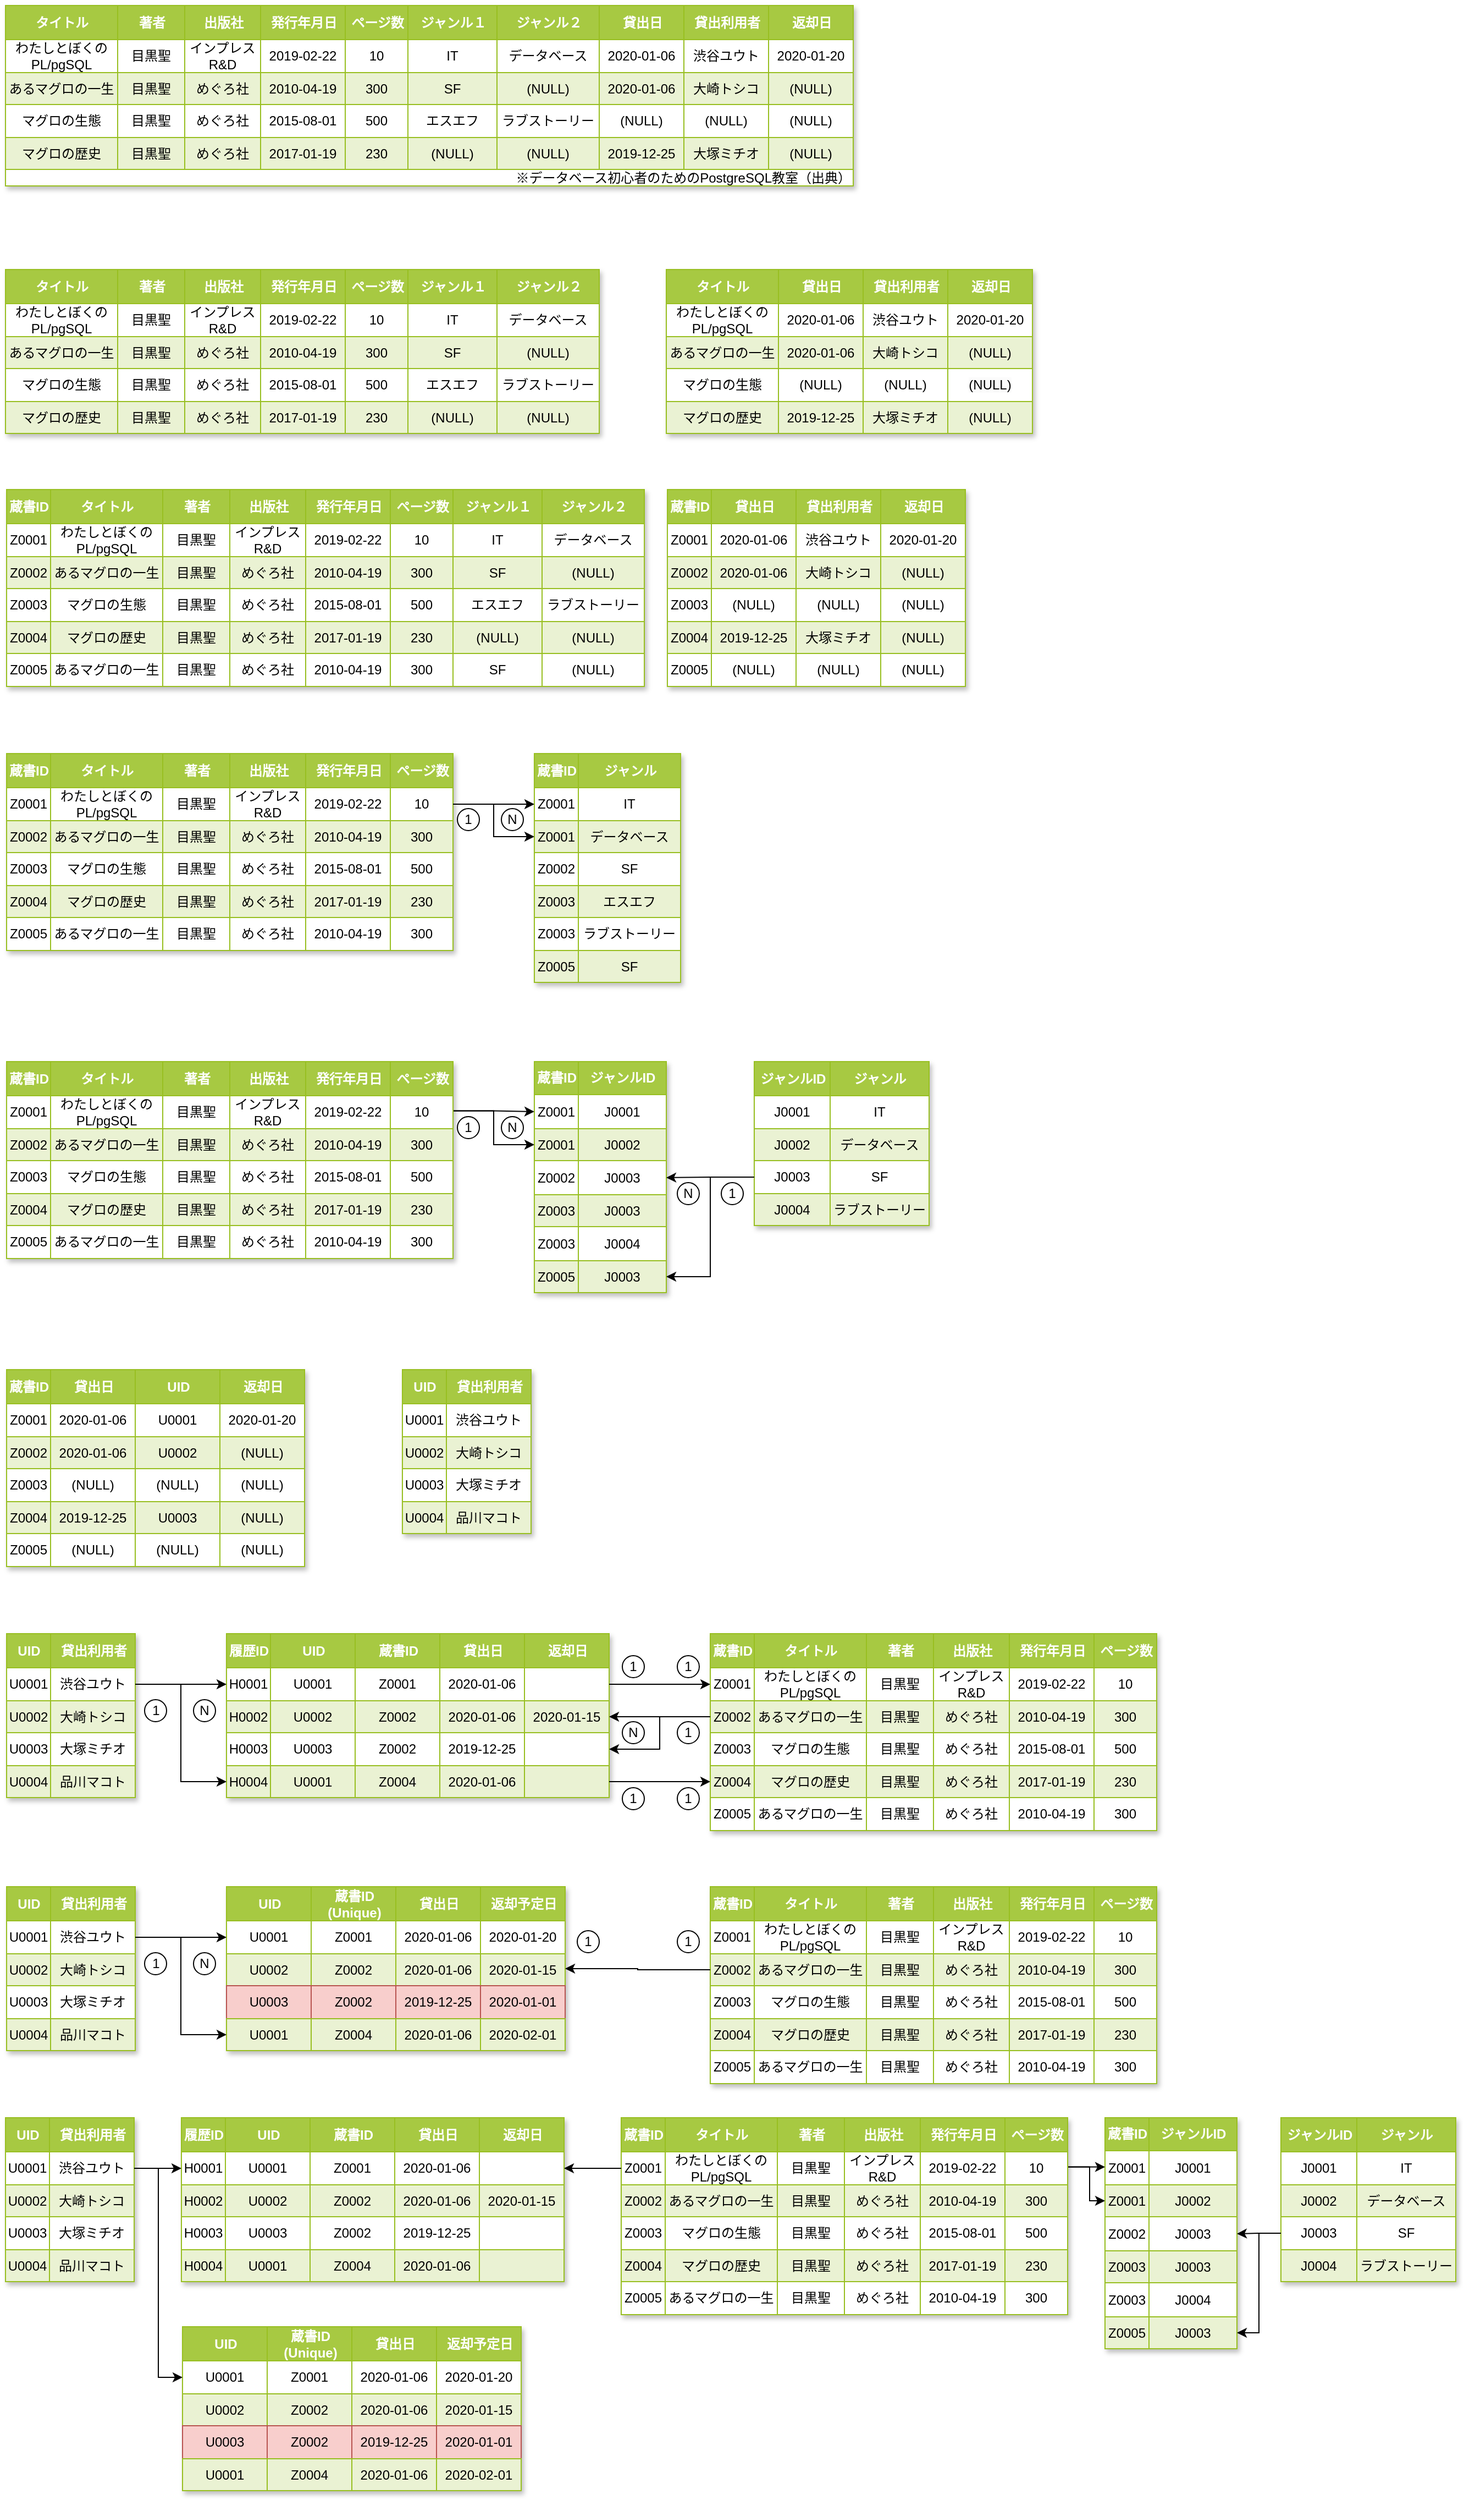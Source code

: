 <mxfile version="21.6.5" type="device">
  <diagram id="R2lEEEUBdFMjLlhIrx00" name="Page-1">
    <mxGraphModel dx="2313" dy="1321" grid="1" gridSize="10" guides="1" tooltips="1" connect="1" arrows="1" fold="1" page="1" pageScale="1" pageWidth="850" pageHeight="1100" math="0" shadow="0" extFonts="Permanent Marker^https://fonts.googleapis.com/css?family=Permanent+Marker">
      <root>
        <mxCell id="0" />
        <mxCell id="1" parent="0" />
        <mxCell id="9REd2QlcuHDKEM1M3gGa-44" value="Assets" style="childLayout=tableLayout;recursiveResize=0;strokeColor=#98bf21;fillColor=#A7C942;shadow=1;" parent="1" vertex="1">
          <mxGeometry x="40" y="40" width="771" height="164" as="geometry" />
        </mxCell>
        <mxCell id="9REd2QlcuHDKEM1M3gGa-45" style="shape=tableRow;horizontal=0;startSize=0;swimlaneHead=0;swimlaneBody=0;top=0;left=0;bottom=0;right=0;dropTarget=0;collapsible=0;recursiveResize=0;expand=0;fontStyle=0;strokeColor=inherit;fillColor=#ffffff;" parent="9REd2QlcuHDKEM1M3gGa-44" vertex="1">
          <mxGeometry width="771" height="31" as="geometry" />
        </mxCell>
        <mxCell id="9REd2QlcuHDKEM1M3gGa-46" value="タイトル" style="connectable=0;recursiveResize=0;strokeColor=inherit;fillColor=#A7C942;align=center;fontStyle=1;fontColor=#FFFFFF;html=1;" parent="9REd2QlcuHDKEM1M3gGa-45" vertex="1">
          <mxGeometry width="102" height="31" as="geometry">
            <mxRectangle width="102" height="31" as="alternateBounds" />
          </mxGeometry>
        </mxCell>
        <mxCell id="9REd2QlcuHDKEM1M3gGa-47" value="著者" style="connectable=0;recursiveResize=0;strokeColor=inherit;fillColor=#A7C942;align=center;fontStyle=1;fontColor=#FFFFFF;html=1;" parent="9REd2QlcuHDKEM1M3gGa-45" vertex="1">
          <mxGeometry x="102" width="61" height="31" as="geometry">
            <mxRectangle width="61" height="31" as="alternateBounds" />
          </mxGeometry>
        </mxCell>
        <mxCell id="9REd2QlcuHDKEM1M3gGa-48" value="出版社" style="connectable=0;recursiveResize=0;strokeColor=inherit;fillColor=#A7C942;align=center;fontStyle=1;fontColor=#FFFFFF;html=1;" parent="9REd2QlcuHDKEM1M3gGa-45" vertex="1">
          <mxGeometry x="163" width="69" height="31" as="geometry">
            <mxRectangle width="69" height="31" as="alternateBounds" />
          </mxGeometry>
        </mxCell>
        <mxCell id="9REd2QlcuHDKEM1M3gGa-69" value="発行年月日" style="connectable=0;recursiveResize=0;strokeColor=inherit;fillColor=#A7C942;align=center;fontStyle=1;fontColor=#FFFFFF;html=1;" parent="9REd2QlcuHDKEM1M3gGa-45" vertex="1">
          <mxGeometry x="232" width="77" height="31" as="geometry">
            <mxRectangle width="77" height="31" as="alternateBounds" />
          </mxGeometry>
        </mxCell>
        <mxCell id="9REd2QlcuHDKEM1M3gGa-75" value="ページ数" style="connectable=0;recursiveResize=0;strokeColor=inherit;fillColor=#A7C942;align=center;fontStyle=1;fontColor=#FFFFFF;html=1;" parent="9REd2QlcuHDKEM1M3gGa-45" vertex="1">
          <mxGeometry x="309" width="57" height="31" as="geometry">
            <mxRectangle width="57" height="31" as="alternateBounds" />
          </mxGeometry>
        </mxCell>
        <mxCell id="9REd2QlcuHDKEM1M3gGa-81" value="ジャンル１" style="connectable=0;recursiveResize=0;strokeColor=inherit;fillColor=#A7C942;align=center;fontStyle=1;fontColor=#FFFFFF;html=1;" parent="9REd2QlcuHDKEM1M3gGa-45" vertex="1">
          <mxGeometry x="366" width="81" height="31" as="geometry">
            <mxRectangle width="81" height="31" as="alternateBounds" />
          </mxGeometry>
        </mxCell>
        <mxCell id="9REd2QlcuHDKEM1M3gGa-87" value="ジャンル２" style="connectable=0;recursiveResize=0;strokeColor=inherit;fillColor=#A7C942;align=center;fontStyle=1;fontColor=#FFFFFF;html=1;" parent="9REd2QlcuHDKEM1M3gGa-45" vertex="1">
          <mxGeometry x="447" width="93" height="31" as="geometry">
            <mxRectangle width="93" height="31" as="alternateBounds" />
          </mxGeometry>
        </mxCell>
        <mxCell id="9REd2QlcuHDKEM1M3gGa-93" value="貸出日" style="connectable=0;recursiveResize=0;strokeColor=inherit;fillColor=#A7C942;align=center;fontStyle=1;fontColor=#FFFFFF;html=1;" parent="9REd2QlcuHDKEM1M3gGa-45" vertex="1">
          <mxGeometry x="540" width="77" height="31" as="geometry">
            <mxRectangle width="77" height="31" as="alternateBounds" />
          </mxGeometry>
        </mxCell>
        <mxCell id="9REd2QlcuHDKEM1M3gGa-99" value="貸出利用者" style="connectable=0;recursiveResize=0;strokeColor=inherit;fillColor=#A7C942;align=center;fontStyle=1;fontColor=#FFFFFF;html=1;" parent="9REd2QlcuHDKEM1M3gGa-45" vertex="1">
          <mxGeometry x="617" width="77" height="31" as="geometry">
            <mxRectangle width="77" height="31" as="alternateBounds" />
          </mxGeometry>
        </mxCell>
        <mxCell id="9REd2QlcuHDKEM1M3gGa-105" value="返却日" style="connectable=0;recursiveResize=0;strokeColor=inherit;fillColor=#A7C942;align=center;fontStyle=1;fontColor=#FFFFFF;html=1;" parent="9REd2QlcuHDKEM1M3gGa-45" vertex="1">
          <mxGeometry x="694" width="77" height="31" as="geometry">
            <mxRectangle width="77" height="31" as="alternateBounds" />
          </mxGeometry>
        </mxCell>
        <mxCell id="9REd2QlcuHDKEM1M3gGa-49" value="" style="shape=tableRow;horizontal=0;startSize=0;swimlaneHead=0;swimlaneBody=0;top=0;left=0;bottom=0;right=0;dropTarget=0;collapsible=0;recursiveResize=0;expand=0;fontStyle=0;strokeColor=inherit;fillColor=#ffffff;" parent="9REd2QlcuHDKEM1M3gGa-44" vertex="1">
          <mxGeometry y="31" width="771" height="30" as="geometry" />
        </mxCell>
        <mxCell id="9REd2QlcuHDKEM1M3gGa-50" value="わたしとぼくのPL/pgSQL" style="connectable=0;recursiveResize=0;strokeColor=inherit;fillColor=inherit;align=center;whiteSpace=wrap;html=1;" parent="9REd2QlcuHDKEM1M3gGa-49" vertex="1">
          <mxGeometry width="102" height="30" as="geometry">
            <mxRectangle width="102" height="30" as="alternateBounds" />
          </mxGeometry>
        </mxCell>
        <mxCell id="9REd2QlcuHDKEM1M3gGa-51" value="目黒聖" style="connectable=0;recursiveResize=0;strokeColor=inherit;fillColor=inherit;align=center;whiteSpace=wrap;html=1;" parent="9REd2QlcuHDKEM1M3gGa-49" vertex="1">
          <mxGeometry x="102" width="61" height="30" as="geometry">
            <mxRectangle width="61" height="30" as="alternateBounds" />
          </mxGeometry>
        </mxCell>
        <mxCell id="9REd2QlcuHDKEM1M3gGa-52" value="インプレスR&amp;amp;D" style="connectable=0;recursiveResize=0;strokeColor=inherit;fillColor=inherit;align=center;whiteSpace=wrap;html=1;" parent="9REd2QlcuHDKEM1M3gGa-49" vertex="1">
          <mxGeometry x="163" width="69" height="30" as="geometry">
            <mxRectangle width="69" height="30" as="alternateBounds" />
          </mxGeometry>
        </mxCell>
        <mxCell id="9REd2QlcuHDKEM1M3gGa-70" value="2019-02-22" style="connectable=0;recursiveResize=0;strokeColor=inherit;fillColor=inherit;align=center;whiteSpace=wrap;html=1;" parent="9REd2QlcuHDKEM1M3gGa-49" vertex="1">
          <mxGeometry x="232" width="77" height="30" as="geometry">
            <mxRectangle width="77" height="30" as="alternateBounds" />
          </mxGeometry>
        </mxCell>
        <mxCell id="9REd2QlcuHDKEM1M3gGa-76" value="10" style="connectable=0;recursiveResize=0;strokeColor=inherit;fillColor=inherit;align=center;whiteSpace=wrap;html=1;" parent="9REd2QlcuHDKEM1M3gGa-49" vertex="1">
          <mxGeometry x="309" width="57" height="30" as="geometry">
            <mxRectangle width="57" height="30" as="alternateBounds" />
          </mxGeometry>
        </mxCell>
        <mxCell id="9REd2QlcuHDKEM1M3gGa-82" value="IT" style="connectable=0;recursiveResize=0;strokeColor=inherit;fillColor=inherit;align=center;whiteSpace=wrap;html=1;" parent="9REd2QlcuHDKEM1M3gGa-49" vertex="1">
          <mxGeometry x="366" width="81" height="30" as="geometry">
            <mxRectangle width="81" height="30" as="alternateBounds" />
          </mxGeometry>
        </mxCell>
        <mxCell id="9REd2QlcuHDKEM1M3gGa-88" value="データベース" style="connectable=0;recursiveResize=0;strokeColor=inherit;fillColor=inherit;align=center;whiteSpace=wrap;html=1;" parent="9REd2QlcuHDKEM1M3gGa-49" vertex="1">
          <mxGeometry x="447" width="93" height="30" as="geometry">
            <mxRectangle width="93" height="30" as="alternateBounds" />
          </mxGeometry>
        </mxCell>
        <mxCell id="9REd2QlcuHDKEM1M3gGa-94" value="2020-01-06" style="connectable=0;recursiveResize=0;strokeColor=inherit;fillColor=inherit;align=center;whiteSpace=wrap;html=1;" parent="9REd2QlcuHDKEM1M3gGa-49" vertex="1">
          <mxGeometry x="540" width="77" height="30" as="geometry">
            <mxRectangle width="77" height="30" as="alternateBounds" />
          </mxGeometry>
        </mxCell>
        <mxCell id="9REd2QlcuHDKEM1M3gGa-100" value="渋谷ユウト" style="connectable=0;recursiveResize=0;strokeColor=inherit;fillColor=inherit;align=center;whiteSpace=wrap;html=1;" parent="9REd2QlcuHDKEM1M3gGa-49" vertex="1">
          <mxGeometry x="617" width="77" height="30" as="geometry">
            <mxRectangle width="77" height="30" as="alternateBounds" />
          </mxGeometry>
        </mxCell>
        <mxCell id="9REd2QlcuHDKEM1M3gGa-106" value="2020-01-20" style="connectable=0;recursiveResize=0;strokeColor=inherit;fillColor=inherit;align=center;whiteSpace=wrap;html=1;" parent="9REd2QlcuHDKEM1M3gGa-49" vertex="1">
          <mxGeometry x="694" width="77" height="30" as="geometry">
            <mxRectangle width="77" height="30" as="alternateBounds" />
          </mxGeometry>
        </mxCell>
        <mxCell id="9REd2QlcuHDKEM1M3gGa-53" value="" style="shape=tableRow;horizontal=0;startSize=0;swimlaneHead=0;swimlaneBody=0;top=0;left=0;bottom=0;right=0;dropTarget=0;collapsible=0;recursiveResize=0;expand=0;fontStyle=1;strokeColor=inherit;fillColor=#EAF2D3;" parent="9REd2QlcuHDKEM1M3gGa-44" vertex="1">
          <mxGeometry y="61" width="771" height="29" as="geometry" />
        </mxCell>
        <mxCell id="9REd2QlcuHDKEM1M3gGa-54" value="あるマグロの一生" style="connectable=0;recursiveResize=0;strokeColor=inherit;fillColor=inherit;whiteSpace=wrap;html=1;" parent="9REd2QlcuHDKEM1M3gGa-53" vertex="1">
          <mxGeometry width="102" height="29" as="geometry">
            <mxRectangle width="102" height="29" as="alternateBounds" />
          </mxGeometry>
        </mxCell>
        <mxCell id="9REd2QlcuHDKEM1M3gGa-55" value="目黒聖" style="connectable=0;recursiveResize=0;strokeColor=inherit;fillColor=inherit;whiteSpace=wrap;html=1;" parent="9REd2QlcuHDKEM1M3gGa-53" vertex="1">
          <mxGeometry x="102" width="61" height="29" as="geometry">
            <mxRectangle width="61" height="29" as="alternateBounds" />
          </mxGeometry>
        </mxCell>
        <mxCell id="9REd2QlcuHDKEM1M3gGa-56" value="めぐろ社" style="connectable=0;recursiveResize=0;strokeColor=inherit;fillColor=inherit;whiteSpace=wrap;html=1;" parent="9REd2QlcuHDKEM1M3gGa-53" vertex="1">
          <mxGeometry x="163" width="69" height="29" as="geometry">
            <mxRectangle width="69" height="29" as="alternateBounds" />
          </mxGeometry>
        </mxCell>
        <mxCell id="9REd2QlcuHDKEM1M3gGa-71" value="2010-04-19" style="connectable=0;recursiveResize=0;strokeColor=inherit;fillColor=inherit;whiteSpace=wrap;html=1;" parent="9REd2QlcuHDKEM1M3gGa-53" vertex="1">
          <mxGeometry x="232" width="77" height="29" as="geometry">
            <mxRectangle width="77" height="29" as="alternateBounds" />
          </mxGeometry>
        </mxCell>
        <mxCell id="9REd2QlcuHDKEM1M3gGa-77" value="300" style="connectable=0;recursiveResize=0;strokeColor=inherit;fillColor=inherit;whiteSpace=wrap;html=1;" parent="9REd2QlcuHDKEM1M3gGa-53" vertex="1">
          <mxGeometry x="309" width="57" height="29" as="geometry">
            <mxRectangle width="57" height="29" as="alternateBounds" />
          </mxGeometry>
        </mxCell>
        <mxCell id="9REd2QlcuHDKEM1M3gGa-83" value="SF" style="connectable=0;recursiveResize=0;strokeColor=inherit;fillColor=inherit;whiteSpace=wrap;html=1;" parent="9REd2QlcuHDKEM1M3gGa-53" vertex="1">
          <mxGeometry x="366" width="81" height="29" as="geometry">
            <mxRectangle width="81" height="29" as="alternateBounds" />
          </mxGeometry>
        </mxCell>
        <mxCell id="9REd2QlcuHDKEM1M3gGa-89" value="(NULL)" style="connectable=0;recursiveResize=0;strokeColor=inherit;fillColor=inherit;whiteSpace=wrap;html=1;" parent="9REd2QlcuHDKEM1M3gGa-53" vertex="1">
          <mxGeometry x="447" width="93" height="29" as="geometry">
            <mxRectangle width="93" height="29" as="alternateBounds" />
          </mxGeometry>
        </mxCell>
        <mxCell id="9REd2QlcuHDKEM1M3gGa-95" value="2020-01-06" style="connectable=0;recursiveResize=0;strokeColor=inherit;fillColor=inherit;whiteSpace=wrap;html=1;" parent="9REd2QlcuHDKEM1M3gGa-53" vertex="1">
          <mxGeometry x="540" width="77" height="29" as="geometry">
            <mxRectangle width="77" height="29" as="alternateBounds" />
          </mxGeometry>
        </mxCell>
        <mxCell id="9REd2QlcuHDKEM1M3gGa-101" value="大崎トシコ" style="connectable=0;recursiveResize=0;strokeColor=inherit;fillColor=inherit;whiteSpace=wrap;html=1;" parent="9REd2QlcuHDKEM1M3gGa-53" vertex="1">
          <mxGeometry x="617" width="77" height="29" as="geometry">
            <mxRectangle width="77" height="29" as="alternateBounds" />
          </mxGeometry>
        </mxCell>
        <mxCell id="9REd2QlcuHDKEM1M3gGa-107" value="(NULL)" style="connectable=0;recursiveResize=0;strokeColor=inherit;fillColor=inherit;whiteSpace=wrap;html=1;" parent="9REd2QlcuHDKEM1M3gGa-53" vertex="1">
          <mxGeometry x="694" width="77" height="29" as="geometry">
            <mxRectangle width="77" height="29" as="alternateBounds" />
          </mxGeometry>
        </mxCell>
        <mxCell id="9REd2QlcuHDKEM1M3gGa-57" value="" style="shape=tableRow;horizontal=0;startSize=0;swimlaneHead=0;swimlaneBody=0;top=0;left=0;bottom=0;right=0;dropTarget=0;collapsible=0;recursiveResize=0;expand=0;fontStyle=0;strokeColor=inherit;fillColor=#ffffff;" parent="9REd2QlcuHDKEM1M3gGa-44" vertex="1">
          <mxGeometry y="90" width="771" height="30" as="geometry" />
        </mxCell>
        <mxCell id="9REd2QlcuHDKEM1M3gGa-58" value="マグロの生態" style="connectable=0;recursiveResize=0;strokeColor=inherit;fillColor=inherit;fontStyle=0;align=center;whiteSpace=wrap;html=1;" parent="9REd2QlcuHDKEM1M3gGa-57" vertex="1">
          <mxGeometry width="102" height="30" as="geometry">
            <mxRectangle width="102" height="30" as="alternateBounds" />
          </mxGeometry>
        </mxCell>
        <mxCell id="9REd2QlcuHDKEM1M3gGa-59" value="目黒聖" style="connectable=0;recursiveResize=0;strokeColor=inherit;fillColor=inherit;fontStyle=0;align=center;whiteSpace=wrap;html=1;" parent="9REd2QlcuHDKEM1M3gGa-57" vertex="1">
          <mxGeometry x="102" width="61" height="30" as="geometry">
            <mxRectangle width="61" height="30" as="alternateBounds" />
          </mxGeometry>
        </mxCell>
        <mxCell id="9REd2QlcuHDKEM1M3gGa-60" value="めぐろ社" style="connectable=0;recursiveResize=0;strokeColor=inherit;fillColor=inherit;fontStyle=0;align=center;whiteSpace=wrap;html=1;" parent="9REd2QlcuHDKEM1M3gGa-57" vertex="1">
          <mxGeometry x="163" width="69" height="30" as="geometry">
            <mxRectangle width="69" height="30" as="alternateBounds" />
          </mxGeometry>
        </mxCell>
        <mxCell id="9REd2QlcuHDKEM1M3gGa-72" value="2015-08-01" style="connectable=0;recursiveResize=0;strokeColor=inherit;fillColor=inherit;fontStyle=0;align=center;whiteSpace=wrap;html=1;" parent="9REd2QlcuHDKEM1M3gGa-57" vertex="1">
          <mxGeometry x="232" width="77" height="30" as="geometry">
            <mxRectangle width="77" height="30" as="alternateBounds" />
          </mxGeometry>
        </mxCell>
        <mxCell id="9REd2QlcuHDKEM1M3gGa-78" value="500" style="connectable=0;recursiveResize=0;strokeColor=inherit;fillColor=inherit;fontStyle=0;align=center;whiteSpace=wrap;html=1;" parent="9REd2QlcuHDKEM1M3gGa-57" vertex="1">
          <mxGeometry x="309" width="57" height="30" as="geometry">
            <mxRectangle width="57" height="30" as="alternateBounds" />
          </mxGeometry>
        </mxCell>
        <mxCell id="9REd2QlcuHDKEM1M3gGa-84" value="エスエフ" style="connectable=0;recursiveResize=0;strokeColor=inherit;fillColor=inherit;fontStyle=0;align=center;whiteSpace=wrap;html=1;" parent="9REd2QlcuHDKEM1M3gGa-57" vertex="1">
          <mxGeometry x="366" width="81" height="30" as="geometry">
            <mxRectangle width="81" height="30" as="alternateBounds" />
          </mxGeometry>
        </mxCell>
        <mxCell id="9REd2QlcuHDKEM1M3gGa-90" value="ラブストーリー" style="connectable=0;recursiveResize=0;strokeColor=inherit;fillColor=inherit;fontStyle=0;align=center;whiteSpace=wrap;html=1;" parent="9REd2QlcuHDKEM1M3gGa-57" vertex="1">
          <mxGeometry x="447" width="93" height="30" as="geometry">
            <mxRectangle width="93" height="30" as="alternateBounds" />
          </mxGeometry>
        </mxCell>
        <mxCell id="9REd2QlcuHDKEM1M3gGa-96" value="(NULL)" style="connectable=0;recursiveResize=0;strokeColor=inherit;fillColor=inherit;fontStyle=0;align=center;whiteSpace=wrap;html=1;" parent="9REd2QlcuHDKEM1M3gGa-57" vertex="1">
          <mxGeometry x="540" width="77" height="30" as="geometry">
            <mxRectangle width="77" height="30" as="alternateBounds" />
          </mxGeometry>
        </mxCell>
        <mxCell id="9REd2QlcuHDKEM1M3gGa-102" value="(NULL)" style="connectable=0;recursiveResize=0;strokeColor=inherit;fillColor=inherit;fontStyle=0;align=center;whiteSpace=wrap;html=1;" parent="9REd2QlcuHDKEM1M3gGa-57" vertex="1">
          <mxGeometry x="617" width="77" height="30" as="geometry">
            <mxRectangle width="77" height="30" as="alternateBounds" />
          </mxGeometry>
        </mxCell>
        <mxCell id="9REd2QlcuHDKEM1M3gGa-108" value="(NULL)" style="connectable=0;recursiveResize=0;strokeColor=inherit;fillColor=inherit;fontStyle=0;align=center;whiteSpace=wrap;html=1;" parent="9REd2QlcuHDKEM1M3gGa-57" vertex="1">
          <mxGeometry x="694" width="77" height="30" as="geometry">
            <mxRectangle width="77" height="30" as="alternateBounds" />
          </mxGeometry>
        </mxCell>
        <mxCell id="9REd2QlcuHDKEM1M3gGa-61" value="" style="shape=tableRow;horizontal=0;startSize=0;swimlaneHead=0;swimlaneBody=0;top=0;left=0;bottom=0;right=0;dropTarget=0;collapsible=0;recursiveResize=0;expand=0;fontStyle=1;strokeColor=inherit;fillColor=#EAF2D3;" parent="9REd2QlcuHDKEM1M3gGa-44" vertex="1">
          <mxGeometry y="120" width="771" height="29" as="geometry" />
        </mxCell>
        <mxCell id="9REd2QlcuHDKEM1M3gGa-62" value="マグロの歴史" style="connectable=0;recursiveResize=0;strokeColor=inherit;fillColor=inherit;whiteSpace=wrap;html=1;" parent="9REd2QlcuHDKEM1M3gGa-61" vertex="1">
          <mxGeometry width="102" height="29" as="geometry">
            <mxRectangle width="102" height="29" as="alternateBounds" />
          </mxGeometry>
        </mxCell>
        <mxCell id="9REd2QlcuHDKEM1M3gGa-63" value="目黒聖" style="connectable=0;recursiveResize=0;strokeColor=inherit;fillColor=inherit;whiteSpace=wrap;html=1;" parent="9REd2QlcuHDKEM1M3gGa-61" vertex="1">
          <mxGeometry x="102" width="61" height="29" as="geometry">
            <mxRectangle width="61" height="29" as="alternateBounds" />
          </mxGeometry>
        </mxCell>
        <mxCell id="9REd2QlcuHDKEM1M3gGa-64" value="めぐろ社" style="connectable=0;recursiveResize=0;strokeColor=inherit;fillColor=inherit;whiteSpace=wrap;html=1;" parent="9REd2QlcuHDKEM1M3gGa-61" vertex="1">
          <mxGeometry x="163" width="69" height="29" as="geometry">
            <mxRectangle width="69" height="29" as="alternateBounds" />
          </mxGeometry>
        </mxCell>
        <mxCell id="9REd2QlcuHDKEM1M3gGa-73" value="2017-01-19" style="connectable=0;recursiveResize=0;strokeColor=inherit;fillColor=inherit;whiteSpace=wrap;html=1;" parent="9REd2QlcuHDKEM1M3gGa-61" vertex="1">
          <mxGeometry x="232" width="77" height="29" as="geometry">
            <mxRectangle width="77" height="29" as="alternateBounds" />
          </mxGeometry>
        </mxCell>
        <mxCell id="9REd2QlcuHDKEM1M3gGa-79" value="230" style="connectable=0;recursiveResize=0;strokeColor=inherit;fillColor=inherit;whiteSpace=wrap;html=1;" parent="9REd2QlcuHDKEM1M3gGa-61" vertex="1">
          <mxGeometry x="309" width="57" height="29" as="geometry">
            <mxRectangle width="57" height="29" as="alternateBounds" />
          </mxGeometry>
        </mxCell>
        <mxCell id="9REd2QlcuHDKEM1M3gGa-85" value="(NULL)" style="connectable=0;recursiveResize=0;strokeColor=inherit;fillColor=inherit;whiteSpace=wrap;html=1;" parent="9REd2QlcuHDKEM1M3gGa-61" vertex="1">
          <mxGeometry x="366" width="81" height="29" as="geometry">
            <mxRectangle width="81" height="29" as="alternateBounds" />
          </mxGeometry>
        </mxCell>
        <mxCell id="9REd2QlcuHDKEM1M3gGa-91" value="(NULL)" style="connectable=0;recursiveResize=0;strokeColor=inherit;fillColor=inherit;whiteSpace=wrap;html=1;" parent="9REd2QlcuHDKEM1M3gGa-61" vertex="1">
          <mxGeometry x="447" width="93" height="29" as="geometry">
            <mxRectangle width="93" height="29" as="alternateBounds" />
          </mxGeometry>
        </mxCell>
        <mxCell id="9REd2QlcuHDKEM1M3gGa-97" value="2019-12-25" style="connectable=0;recursiveResize=0;strokeColor=inherit;fillColor=inherit;whiteSpace=wrap;html=1;" parent="9REd2QlcuHDKEM1M3gGa-61" vertex="1">
          <mxGeometry x="540" width="77" height="29" as="geometry">
            <mxRectangle width="77" height="29" as="alternateBounds" />
          </mxGeometry>
        </mxCell>
        <mxCell id="9REd2QlcuHDKEM1M3gGa-103" value="大塚ミチオ" style="connectable=0;recursiveResize=0;strokeColor=inherit;fillColor=inherit;whiteSpace=wrap;html=1;" parent="9REd2QlcuHDKEM1M3gGa-61" vertex="1">
          <mxGeometry x="617" width="77" height="29" as="geometry">
            <mxRectangle width="77" height="29" as="alternateBounds" />
          </mxGeometry>
        </mxCell>
        <mxCell id="9REd2QlcuHDKEM1M3gGa-109" value="(NULL)" style="connectable=0;recursiveResize=0;strokeColor=inherit;fillColor=inherit;whiteSpace=wrap;html=1;" parent="9REd2QlcuHDKEM1M3gGa-61" vertex="1">
          <mxGeometry x="694" width="77" height="29" as="geometry">
            <mxRectangle width="77" height="29" as="alternateBounds" />
          </mxGeometry>
        </mxCell>
        <mxCell id="9REd2QlcuHDKEM1M3gGa-134" value="" style="shape=tableRow;horizontal=0;startSize=0;swimlaneHead=0;swimlaneBody=0;top=0;left=0;bottom=0;right=0;dropTarget=0;collapsible=0;recursiveResize=0;expand=0;fontStyle=0;strokeColor=inherit;fillColor=#ffffff;" parent="9REd2QlcuHDKEM1M3gGa-44" vertex="1">
          <mxGeometry y="149" width="771" height="15" as="geometry" />
        </mxCell>
        <mxCell id="9REd2QlcuHDKEM1M3gGa-135" value="※データベース初心者のためのPostgreSQL教室（出典）" style="connectable=0;recursiveResize=0;strokeColor=inherit;fillColor=inherit;fontStyle=0;align=right;whiteSpace=wrap;html=1;rowspan=1;colspan=10;" parent="9REd2QlcuHDKEM1M3gGa-134" vertex="1">
          <mxGeometry width="771" height="15" as="geometry">
            <mxRectangle width="102" height="15" as="alternateBounds" />
          </mxGeometry>
        </mxCell>
        <mxCell id="9REd2QlcuHDKEM1M3gGa-136" value="" style="connectable=0;recursiveResize=0;strokeColor=inherit;fillColor=inherit;fontStyle=0;align=center;whiteSpace=wrap;html=1;" parent="9REd2QlcuHDKEM1M3gGa-134" vertex="1" visible="0">
          <mxGeometry x="102" width="61" height="15" as="geometry">
            <mxRectangle width="61" height="15" as="alternateBounds" />
          </mxGeometry>
        </mxCell>
        <mxCell id="9REd2QlcuHDKEM1M3gGa-137" value="" style="connectable=0;recursiveResize=0;strokeColor=inherit;fillColor=inherit;fontStyle=0;align=center;whiteSpace=wrap;html=1;" parent="9REd2QlcuHDKEM1M3gGa-134" vertex="1" visible="0">
          <mxGeometry x="163" width="69" height="15" as="geometry">
            <mxRectangle width="69" height="15" as="alternateBounds" />
          </mxGeometry>
        </mxCell>
        <mxCell id="9REd2QlcuHDKEM1M3gGa-138" style="connectable=0;recursiveResize=0;strokeColor=inherit;fillColor=inherit;fontStyle=0;align=center;whiteSpace=wrap;html=1;" parent="9REd2QlcuHDKEM1M3gGa-134" vertex="1" visible="0">
          <mxGeometry x="232" width="77" height="15" as="geometry">
            <mxRectangle width="77" height="15" as="alternateBounds" />
          </mxGeometry>
        </mxCell>
        <mxCell id="9REd2QlcuHDKEM1M3gGa-139" style="connectable=0;recursiveResize=0;strokeColor=inherit;fillColor=inherit;fontStyle=0;align=center;whiteSpace=wrap;html=1;" parent="9REd2QlcuHDKEM1M3gGa-134" vertex="1" visible="0">
          <mxGeometry x="309" width="57" height="15" as="geometry">
            <mxRectangle width="57" height="15" as="alternateBounds" />
          </mxGeometry>
        </mxCell>
        <mxCell id="9REd2QlcuHDKEM1M3gGa-140" style="connectable=0;recursiveResize=0;strokeColor=inherit;fillColor=inherit;fontStyle=0;align=center;whiteSpace=wrap;html=1;" parent="9REd2QlcuHDKEM1M3gGa-134" vertex="1" visible="0">
          <mxGeometry x="366" width="81" height="15" as="geometry">
            <mxRectangle width="81" height="15" as="alternateBounds" />
          </mxGeometry>
        </mxCell>
        <mxCell id="9REd2QlcuHDKEM1M3gGa-141" style="connectable=0;recursiveResize=0;strokeColor=inherit;fillColor=inherit;fontStyle=0;align=center;whiteSpace=wrap;html=1;" parent="9REd2QlcuHDKEM1M3gGa-134" vertex="1" visible="0">
          <mxGeometry x="447" width="93" height="15" as="geometry">
            <mxRectangle width="93" height="15" as="alternateBounds" />
          </mxGeometry>
        </mxCell>
        <mxCell id="9REd2QlcuHDKEM1M3gGa-142" style="connectable=0;recursiveResize=0;strokeColor=inherit;fillColor=inherit;fontStyle=0;align=center;whiteSpace=wrap;html=1;" parent="9REd2QlcuHDKEM1M3gGa-134" vertex="1" visible="0">
          <mxGeometry x="540" width="77" height="15" as="geometry">
            <mxRectangle width="77" height="15" as="alternateBounds" />
          </mxGeometry>
        </mxCell>
        <mxCell id="9REd2QlcuHDKEM1M3gGa-143" style="connectable=0;recursiveResize=0;strokeColor=inherit;fillColor=inherit;fontStyle=0;align=center;whiteSpace=wrap;html=1;" parent="9REd2QlcuHDKEM1M3gGa-134" vertex="1" visible="0">
          <mxGeometry x="617" width="77" height="15" as="geometry">
            <mxRectangle width="77" height="15" as="alternateBounds" />
          </mxGeometry>
        </mxCell>
        <mxCell id="9REd2QlcuHDKEM1M3gGa-144" style="connectable=0;recursiveResize=0;strokeColor=inherit;fillColor=inherit;fontStyle=0;align=center;whiteSpace=wrap;html=1;" parent="9REd2QlcuHDKEM1M3gGa-134" vertex="1" visible="0">
          <mxGeometry x="694" width="77" height="15" as="geometry">
            <mxRectangle width="77" height="15" as="alternateBounds" />
          </mxGeometry>
        </mxCell>
        <mxCell id="9REd2QlcuHDKEM1M3gGa-145" value="Assets" style="childLayout=tableLayout;recursiveResize=0;strokeColor=#98bf21;fillColor=#A7C942;shadow=1;" parent="1" vertex="1">
          <mxGeometry x="40" y="280" width="540" height="149" as="geometry" />
        </mxCell>
        <mxCell id="9REd2QlcuHDKEM1M3gGa-146" style="shape=tableRow;horizontal=0;startSize=0;swimlaneHead=0;swimlaneBody=0;top=0;left=0;bottom=0;right=0;dropTarget=0;collapsible=0;recursiveResize=0;expand=0;fontStyle=0;strokeColor=inherit;fillColor=#ffffff;" parent="9REd2QlcuHDKEM1M3gGa-145" vertex="1">
          <mxGeometry width="540" height="31" as="geometry" />
        </mxCell>
        <mxCell id="9REd2QlcuHDKEM1M3gGa-147" value="タイトル" style="connectable=0;recursiveResize=0;strokeColor=inherit;fillColor=#A7C942;align=center;fontStyle=1;fontColor=#FFFFFF;html=1;" parent="9REd2QlcuHDKEM1M3gGa-146" vertex="1">
          <mxGeometry width="102" height="31" as="geometry">
            <mxRectangle width="102" height="31" as="alternateBounds" />
          </mxGeometry>
        </mxCell>
        <mxCell id="9REd2QlcuHDKEM1M3gGa-148" value="著者" style="connectable=0;recursiveResize=0;strokeColor=inherit;fillColor=#A7C942;align=center;fontStyle=1;fontColor=#FFFFFF;html=1;" parent="9REd2QlcuHDKEM1M3gGa-146" vertex="1">
          <mxGeometry x="102" width="61" height="31" as="geometry">
            <mxRectangle width="61" height="31" as="alternateBounds" />
          </mxGeometry>
        </mxCell>
        <mxCell id="9REd2QlcuHDKEM1M3gGa-149" value="出版社" style="connectable=0;recursiveResize=0;strokeColor=inherit;fillColor=#A7C942;align=center;fontStyle=1;fontColor=#FFFFFF;html=1;" parent="9REd2QlcuHDKEM1M3gGa-146" vertex="1">
          <mxGeometry x="163" width="69" height="31" as="geometry">
            <mxRectangle width="69" height="31" as="alternateBounds" />
          </mxGeometry>
        </mxCell>
        <mxCell id="9REd2QlcuHDKEM1M3gGa-150" value="発行年月日" style="connectable=0;recursiveResize=0;strokeColor=inherit;fillColor=#A7C942;align=center;fontStyle=1;fontColor=#FFFFFF;html=1;" parent="9REd2QlcuHDKEM1M3gGa-146" vertex="1">
          <mxGeometry x="232" width="77" height="31" as="geometry">
            <mxRectangle width="77" height="31" as="alternateBounds" />
          </mxGeometry>
        </mxCell>
        <mxCell id="9REd2QlcuHDKEM1M3gGa-151" value="ページ数" style="connectable=0;recursiveResize=0;strokeColor=inherit;fillColor=#A7C942;align=center;fontStyle=1;fontColor=#FFFFFF;html=1;" parent="9REd2QlcuHDKEM1M3gGa-146" vertex="1">
          <mxGeometry x="309" width="57" height="31" as="geometry">
            <mxRectangle width="57" height="31" as="alternateBounds" />
          </mxGeometry>
        </mxCell>
        <mxCell id="9REd2QlcuHDKEM1M3gGa-152" value="ジャンル１" style="connectable=0;recursiveResize=0;strokeColor=inherit;fillColor=#A7C942;align=center;fontStyle=1;fontColor=#FFFFFF;html=1;" parent="9REd2QlcuHDKEM1M3gGa-146" vertex="1">
          <mxGeometry x="366" width="81" height="31" as="geometry">
            <mxRectangle width="81" height="31" as="alternateBounds" />
          </mxGeometry>
        </mxCell>
        <mxCell id="9REd2QlcuHDKEM1M3gGa-153" value="ジャンル２" style="connectable=0;recursiveResize=0;strokeColor=inherit;fillColor=#A7C942;align=center;fontStyle=1;fontColor=#FFFFFF;html=1;" parent="9REd2QlcuHDKEM1M3gGa-146" vertex="1">
          <mxGeometry x="447" width="93" height="31" as="geometry">
            <mxRectangle width="93" height="31" as="alternateBounds" />
          </mxGeometry>
        </mxCell>
        <mxCell id="9REd2QlcuHDKEM1M3gGa-157" value="" style="shape=tableRow;horizontal=0;startSize=0;swimlaneHead=0;swimlaneBody=0;top=0;left=0;bottom=0;right=0;dropTarget=0;collapsible=0;recursiveResize=0;expand=0;fontStyle=0;strokeColor=inherit;fillColor=#ffffff;" parent="9REd2QlcuHDKEM1M3gGa-145" vertex="1">
          <mxGeometry y="31" width="540" height="30" as="geometry" />
        </mxCell>
        <mxCell id="9REd2QlcuHDKEM1M3gGa-158" value="わたしとぼくのPL/pgSQL" style="connectable=0;recursiveResize=0;strokeColor=inherit;fillColor=inherit;align=center;whiteSpace=wrap;html=1;" parent="9REd2QlcuHDKEM1M3gGa-157" vertex="1">
          <mxGeometry width="102" height="30" as="geometry">
            <mxRectangle width="102" height="30" as="alternateBounds" />
          </mxGeometry>
        </mxCell>
        <mxCell id="9REd2QlcuHDKEM1M3gGa-159" value="目黒聖" style="connectable=0;recursiveResize=0;strokeColor=inherit;fillColor=inherit;align=center;whiteSpace=wrap;html=1;" parent="9REd2QlcuHDKEM1M3gGa-157" vertex="1">
          <mxGeometry x="102" width="61" height="30" as="geometry">
            <mxRectangle width="61" height="30" as="alternateBounds" />
          </mxGeometry>
        </mxCell>
        <mxCell id="9REd2QlcuHDKEM1M3gGa-160" value="インプレスR&amp;amp;D" style="connectable=0;recursiveResize=0;strokeColor=inherit;fillColor=inherit;align=center;whiteSpace=wrap;html=1;" parent="9REd2QlcuHDKEM1M3gGa-157" vertex="1">
          <mxGeometry x="163" width="69" height="30" as="geometry">
            <mxRectangle width="69" height="30" as="alternateBounds" />
          </mxGeometry>
        </mxCell>
        <mxCell id="9REd2QlcuHDKEM1M3gGa-161" value="2019-02-22" style="connectable=0;recursiveResize=0;strokeColor=inherit;fillColor=inherit;align=center;whiteSpace=wrap;html=1;" parent="9REd2QlcuHDKEM1M3gGa-157" vertex="1">
          <mxGeometry x="232" width="77" height="30" as="geometry">
            <mxRectangle width="77" height="30" as="alternateBounds" />
          </mxGeometry>
        </mxCell>
        <mxCell id="9REd2QlcuHDKEM1M3gGa-162" value="10" style="connectable=0;recursiveResize=0;strokeColor=inherit;fillColor=inherit;align=center;whiteSpace=wrap;html=1;" parent="9REd2QlcuHDKEM1M3gGa-157" vertex="1">
          <mxGeometry x="309" width="57" height="30" as="geometry">
            <mxRectangle width="57" height="30" as="alternateBounds" />
          </mxGeometry>
        </mxCell>
        <mxCell id="9REd2QlcuHDKEM1M3gGa-163" value="IT" style="connectable=0;recursiveResize=0;strokeColor=inherit;fillColor=inherit;align=center;whiteSpace=wrap;html=1;" parent="9REd2QlcuHDKEM1M3gGa-157" vertex="1">
          <mxGeometry x="366" width="81" height="30" as="geometry">
            <mxRectangle width="81" height="30" as="alternateBounds" />
          </mxGeometry>
        </mxCell>
        <mxCell id="9REd2QlcuHDKEM1M3gGa-164" value="データベース" style="connectable=0;recursiveResize=0;strokeColor=inherit;fillColor=inherit;align=center;whiteSpace=wrap;html=1;" parent="9REd2QlcuHDKEM1M3gGa-157" vertex="1">
          <mxGeometry x="447" width="93" height="30" as="geometry">
            <mxRectangle width="93" height="30" as="alternateBounds" />
          </mxGeometry>
        </mxCell>
        <mxCell id="9REd2QlcuHDKEM1M3gGa-168" value="" style="shape=tableRow;horizontal=0;startSize=0;swimlaneHead=0;swimlaneBody=0;top=0;left=0;bottom=0;right=0;dropTarget=0;collapsible=0;recursiveResize=0;expand=0;fontStyle=1;strokeColor=inherit;fillColor=#EAF2D3;" parent="9REd2QlcuHDKEM1M3gGa-145" vertex="1">
          <mxGeometry y="61" width="540" height="29" as="geometry" />
        </mxCell>
        <mxCell id="9REd2QlcuHDKEM1M3gGa-169" value="あるマグロの一生" style="connectable=0;recursiveResize=0;strokeColor=inherit;fillColor=inherit;whiteSpace=wrap;html=1;" parent="9REd2QlcuHDKEM1M3gGa-168" vertex="1">
          <mxGeometry width="102" height="29" as="geometry">
            <mxRectangle width="102" height="29" as="alternateBounds" />
          </mxGeometry>
        </mxCell>
        <mxCell id="9REd2QlcuHDKEM1M3gGa-170" value="目黒聖" style="connectable=0;recursiveResize=0;strokeColor=inherit;fillColor=inherit;whiteSpace=wrap;html=1;" parent="9REd2QlcuHDKEM1M3gGa-168" vertex="1">
          <mxGeometry x="102" width="61" height="29" as="geometry">
            <mxRectangle width="61" height="29" as="alternateBounds" />
          </mxGeometry>
        </mxCell>
        <mxCell id="9REd2QlcuHDKEM1M3gGa-171" value="めぐろ社" style="connectable=0;recursiveResize=0;strokeColor=inherit;fillColor=inherit;whiteSpace=wrap;html=1;" parent="9REd2QlcuHDKEM1M3gGa-168" vertex="1">
          <mxGeometry x="163" width="69" height="29" as="geometry">
            <mxRectangle width="69" height="29" as="alternateBounds" />
          </mxGeometry>
        </mxCell>
        <mxCell id="9REd2QlcuHDKEM1M3gGa-172" value="2010-04-19" style="connectable=0;recursiveResize=0;strokeColor=inherit;fillColor=inherit;whiteSpace=wrap;html=1;" parent="9REd2QlcuHDKEM1M3gGa-168" vertex="1">
          <mxGeometry x="232" width="77" height="29" as="geometry">
            <mxRectangle width="77" height="29" as="alternateBounds" />
          </mxGeometry>
        </mxCell>
        <mxCell id="9REd2QlcuHDKEM1M3gGa-173" value="300" style="connectable=0;recursiveResize=0;strokeColor=inherit;fillColor=inherit;whiteSpace=wrap;html=1;" parent="9REd2QlcuHDKEM1M3gGa-168" vertex="1">
          <mxGeometry x="309" width="57" height="29" as="geometry">
            <mxRectangle width="57" height="29" as="alternateBounds" />
          </mxGeometry>
        </mxCell>
        <mxCell id="9REd2QlcuHDKEM1M3gGa-174" value="SF" style="connectable=0;recursiveResize=0;strokeColor=inherit;fillColor=inherit;whiteSpace=wrap;html=1;" parent="9REd2QlcuHDKEM1M3gGa-168" vertex="1">
          <mxGeometry x="366" width="81" height="29" as="geometry">
            <mxRectangle width="81" height="29" as="alternateBounds" />
          </mxGeometry>
        </mxCell>
        <mxCell id="9REd2QlcuHDKEM1M3gGa-175" value="(NULL)" style="connectable=0;recursiveResize=0;strokeColor=inherit;fillColor=inherit;whiteSpace=wrap;html=1;" parent="9REd2QlcuHDKEM1M3gGa-168" vertex="1">
          <mxGeometry x="447" width="93" height="29" as="geometry">
            <mxRectangle width="93" height="29" as="alternateBounds" />
          </mxGeometry>
        </mxCell>
        <mxCell id="9REd2QlcuHDKEM1M3gGa-179" value="" style="shape=tableRow;horizontal=0;startSize=0;swimlaneHead=0;swimlaneBody=0;top=0;left=0;bottom=0;right=0;dropTarget=0;collapsible=0;recursiveResize=0;expand=0;fontStyle=0;strokeColor=inherit;fillColor=#ffffff;" parent="9REd2QlcuHDKEM1M3gGa-145" vertex="1">
          <mxGeometry y="90" width="540" height="30" as="geometry" />
        </mxCell>
        <mxCell id="9REd2QlcuHDKEM1M3gGa-180" value="マグロの生態" style="connectable=0;recursiveResize=0;strokeColor=inherit;fillColor=inherit;fontStyle=0;align=center;whiteSpace=wrap;html=1;" parent="9REd2QlcuHDKEM1M3gGa-179" vertex="1">
          <mxGeometry width="102" height="30" as="geometry">
            <mxRectangle width="102" height="30" as="alternateBounds" />
          </mxGeometry>
        </mxCell>
        <mxCell id="9REd2QlcuHDKEM1M3gGa-181" value="目黒聖" style="connectable=0;recursiveResize=0;strokeColor=inherit;fillColor=inherit;fontStyle=0;align=center;whiteSpace=wrap;html=1;" parent="9REd2QlcuHDKEM1M3gGa-179" vertex="1">
          <mxGeometry x="102" width="61" height="30" as="geometry">
            <mxRectangle width="61" height="30" as="alternateBounds" />
          </mxGeometry>
        </mxCell>
        <mxCell id="9REd2QlcuHDKEM1M3gGa-182" value="めぐろ社" style="connectable=0;recursiveResize=0;strokeColor=inherit;fillColor=inherit;fontStyle=0;align=center;whiteSpace=wrap;html=1;" parent="9REd2QlcuHDKEM1M3gGa-179" vertex="1">
          <mxGeometry x="163" width="69" height="30" as="geometry">
            <mxRectangle width="69" height="30" as="alternateBounds" />
          </mxGeometry>
        </mxCell>
        <mxCell id="9REd2QlcuHDKEM1M3gGa-183" value="2015-08-01" style="connectable=0;recursiveResize=0;strokeColor=inherit;fillColor=inherit;fontStyle=0;align=center;whiteSpace=wrap;html=1;" parent="9REd2QlcuHDKEM1M3gGa-179" vertex="1">
          <mxGeometry x="232" width="77" height="30" as="geometry">
            <mxRectangle width="77" height="30" as="alternateBounds" />
          </mxGeometry>
        </mxCell>
        <mxCell id="9REd2QlcuHDKEM1M3gGa-184" value="500" style="connectable=0;recursiveResize=0;strokeColor=inherit;fillColor=inherit;fontStyle=0;align=center;whiteSpace=wrap;html=1;" parent="9REd2QlcuHDKEM1M3gGa-179" vertex="1">
          <mxGeometry x="309" width="57" height="30" as="geometry">
            <mxRectangle width="57" height="30" as="alternateBounds" />
          </mxGeometry>
        </mxCell>
        <mxCell id="9REd2QlcuHDKEM1M3gGa-185" value="エスエフ" style="connectable=0;recursiveResize=0;strokeColor=inherit;fillColor=inherit;fontStyle=0;align=center;whiteSpace=wrap;html=1;" parent="9REd2QlcuHDKEM1M3gGa-179" vertex="1">
          <mxGeometry x="366" width="81" height="30" as="geometry">
            <mxRectangle width="81" height="30" as="alternateBounds" />
          </mxGeometry>
        </mxCell>
        <mxCell id="9REd2QlcuHDKEM1M3gGa-186" value="ラブストーリー" style="connectable=0;recursiveResize=0;strokeColor=inherit;fillColor=inherit;fontStyle=0;align=center;whiteSpace=wrap;html=1;" parent="9REd2QlcuHDKEM1M3gGa-179" vertex="1">
          <mxGeometry x="447" width="93" height="30" as="geometry">
            <mxRectangle width="93" height="30" as="alternateBounds" />
          </mxGeometry>
        </mxCell>
        <mxCell id="9REd2QlcuHDKEM1M3gGa-190" value="" style="shape=tableRow;horizontal=0;startSize=0;swimlaneHead=0;swimlaneBody=0;top=0;left=0;bottom=0;right=0;dropTarget=0;collapsible=0;recursiveResize=0;expand=0;fontStyle=1;strokeColor=inherit;fillColor=#EAF2D3;" parent="9REd2QlcuHDKEM1M3gGa-145" vertex="1">
          <mxGeometry y="120" width="540" height="29" as="geometry" />
        </mxCell>
        <mxCell id="9REd2QlcuHDKEM1M3gGa-191" value="マグロの歴史" style="connectable=0;recursiveResize=0;strokeColor=inherit;fillColor=inherit;whiteSpace=wrap;html=1;" parent="9REd2QlcuHDKEM1M3gGa-190" vertex="1">
          <mxGeometry width="102" height="29" as="geometry">
            <mxRectangle width="102" height="29" as="alternateBounds" />
          </mxGeometry>
        </mxCell>
        <mxCell id="9REd2QlcuHDKEM1M3gGa-192" value="目黒聖" style="connectable=0;recursiveResize=0;strokeColor=inherit;fillColor=inherit;whiteSpace=wrap;html=1;" parent="9REd2QlcuHDKEM1M3gGa-190" vertex="1">
          <mxGeometry x="102" width="61" height="29" as="geometry">
            <mxRectangle width="61" height="29" as="alternateBounds" />
          </mxGeometry>
        </mxCell>
        <mxCell id="9REd2QlcuHDKEM1M3gGa-193" value="めぐろ社" style="connectable=0;recursiveResize=0;strokeColor=inherit;fillColor=inherit;whiteSpace=wrap;html=1;" parent="9REd2QlcuHDKEM1M3gGa-190" vertex="1">
          <mxGeometry x="163" width="69" height="29" as="geometry">
            <mxRectangle width="69" height="29" as="alternateBounds" />
          </mxGeometry>
        </mxCell>
        <mxCell id="9REd2QlcuHDKEM1M3gGa-194" value="2017-01-19" style="connectable=0;recursiveResize=0;strokeColor=inherit;fillColor=inherit;whiteSpace=wrap;html=1;" parent="9REd2QlcuHDKEM1M3gGa-190" vertex="1">
          <mxGeometry x="232" width="77" height="29" as="geometry">
            <mxRectangle width="77" height="29" as="alternateBounds" />
          </mxGeometry>
        </mxCell>
        <mxCell id="9REd2QlcuHDKEM1M3gGa-195" value="230" style="connectable=0;recursiveResize=0;strokeColor=inherit;fillColor=inherit;whiteSpace=wrap;html=1;" parent="9REd2QlcuHDKEM1M3gGa-190" vertex="1">
          <mxGeometry x="309" width="57" height="29" as="geometry">
            <mxRectangle width="57" height="29" as="alternateBounds" />
          </mxGeometry>
        </mxCell>
        <mxCell id="9REd2QlcuHDKEM1M3gGa-196" value="(NULL)" style="connectable=0;recursiveResize=0;strokeColor=inherit;fillColor=inherit;whiteSpace=wrap;html=1;" parent="9REd2QlcuHDKEM1M3gGa-190" vertex="1">
          <mxGeometry x="366" width="81" height="29" as="geometry">
            <mxRectangle width="81" height="29" as="alternateBounds" />
          </mxGeometry>
        </mxCell>
        <mxCell id="9REd2QlcuHDKEM1M3gGa-197" value="(NULL)" style="connectable=0;recursiveResize=0;strokeColor=inherit;fillColor=inherit;whiteSpace=wrap;html=1;" parent="9REd2QlcuHDKEM1M3gGa-190" vertex="1">
          <mxGeometry x="447" width="93" height="29" as="geometry">
            <mxRectangle width="93" height="29" as="alternateBounds" />
          </mxGeometry>
        </mxCell>
        <mxCell id="9REd2QlcuHDKEM1M3gGa-213" value="Assets" style="childLayout=tableLayout;recursiveResize=0;strokeColor=#98bf21;fillColor=#A7C942;shadow=1;" parent="1" vertex="1">
          <mxGeometry x="641" y="280" width="333" height="149" as="geometry" />
        </mxCell>
        <mxCell id="9REd2QlcuHDKEM1M3gGa-214" style="shape=tableRow;horizontal=0;startSize=0;swimlaneHead=0;swimlaneBody=0;top=0;left=0;bottom=0;right=0;dropTarget=0;collapsible=0;recursiveResize=0;expand=0;fontStyle=0;strokeColor=inherit;fillColor=#ffffff;" parent="9REd2QlcuHDKEM1M3gGa-213" vertex="1">
          <mxGeometry width="333" height="31" as="geometry" />
        </mxCell>
        <mxCell id="9REd2QlcuHDKEM1M3gGa-215" value="タイトル" style="connectable=0;recursiveResize=0;strokeColor=inherit;fillColor=#A7C942;align=center;fontStyle=1;fontColor=#FFFFFF;html=1;" parent="9REd2QlcuHDKEM1M3gGa-214" vertex="1">
          <mxGeometry width="102" height="31" as="geometry">
            <mxRectangle width="102" height="31" as="alternateBounds" />
          </mxGeometry>
        </mxCell>
        <mxCell id="9REd2QlcuHDKEM1M3gGa-222" value="貸出日" style="connectable=0;recursiveResize=0;strokeColor=inherit;fillColor=#A7C942;align=center;fontStyle=1;fontColor=#FFFFFF;html=1;" parent="9REd2QlcuHDKEM1M3gGa-214" vertex="1">
          <mxGeometry x="102" width="77" height="31" as="geometry">
            <mxRectangle width="77" height="31" as="alternateBounds" />
          </mxGeometry>
        </mxCell>
        <mxCell id="9REd2QlcuHDKEM1M3gGa-223" value="貸出利用者" style="connectable=0;recursiveResize=0;strokeColor=inherit;fillColor=#A7C942;align=center;fontStyle=1;fontColor=#FFFFFF;html=1;" parent="9REd2QlcuHDKEM1M3gGa-214" vertex="1">
          <mxGeometry x="179" width="77" height="31" as="geometry">
            <mxRectangle width="77" height="31" as="alternateBounds" />
          </mxGeometry>
        </mxCell>
        <mxCell id="9REd2QlcuHDKEM1M3gGa-224" value="返却日" style="connectable=0;recursiveResize=0;strokeColor=inherit;fillColor=#A7C942;align=center;fontStyle=1;fontColor=#FFFFFF;html=1;" parent="9REd2QlcuHDKEM1M3gGa-214" vertex="1">
          <mxGeometry x="256" width="77" height="31" as="geometry">
            <mxRectangle width="77" height="31" as="alternateBounds" />
          </mxGeometry>
        </mxCell>
        <mxCell id="9REd2QlcuHDKEM1M3gGa-225" value="" style="shape=tableRow;horizontal=0;startSize=0;swimlaneHead=0;swimlaneBody=0;top=0;left=0;bottom=0;right=0;dropTarget=0;collapsible=0;recursiveResize=0;expand=0;fontStyle=0;strokeColor=inherit;fillColor=#ffffff;" parent="9REd2QlcuHDKEM1M3gGa-213" vertex="1">
          <mxGeometry y="31" width="333" height="30" as="geometry" />
        </mxCell>
        <mxCell id="9REd2QlcuHDKEM1M3gGa-226" value="わたしとぼくのPL/pgSQL" style="connectable=0;recursiveResize=0;strokeColor=inherit;fillColor=inherit;align=center;whiteSpace=wrap;html=1;" parent="9REd2QlcuHDKEM1M3gGa-225" vertex="1">
          <mxGeometry width="102" height="30" as="geometry">
            <mxRectangle width="102" height="30" as="alternateBounds" />
          </mxGeometry>
        </mxCell>
        <mxCell id="9REd2QlcuHDKEM1M3gGa-233" value="2020-01-06" style="connectable=0;recursiveResize=0;strokeColor=inherit;fillColor=inherit;align=center;whiteSpace=wrap;html=1;" parent="9REd2QlcuHDKEM1M3gGa-225" vertex="1">
          <mxGeometry x="102" width="77" height="30" as="geometry">
            <mxRectangle width="77" height="30" as="alternateBounds" />
          </mxGeometry>
        </mxCell>
        <mxCell id="9REd2QlcuHDKEM1M3gGa-234" value="渋谷ユウト" style="connectable=0;recursiveResize=0;strokeColor=inherit;fillColor=inherit;align=center;whiteSpace=wrap;html=1;" parent="9REd2QlcuHDKEM1M3gGa-225" vertex="1">
          <mxGeometry x="179" width="77" height="30" as="geometry">
            <mxRectangle width="77" height="30" as="alternateBounds" />
          </mxGeometry>
        </mxCell>
        <mxCell id="9REd2QlcuHDKEM1M3gGa-235" value="2020-01-20" style="connectable=0;recursiveResize=0;strokeColor=inherit;fillColor=inherit;align=center;whiteSpace=wrap;html=1;" parent="9REd2QlcuHDKEM1M3gGa-225" vertex="1">
          <mxGeometry x="256" width="77" height="30" as="geometry">
            <mxRectangle width="77" height="30" as="alternateBounds" />
          </mxGeometry>
        </mxCell>
        <mxCell id="9REd2QlcuHDKEM1M3gGa-236" value="" style="shape=tableRow;horizontal=0;startSize=0;swimlaneHead=0;swimlaneBody=0;top=0;left=0;bottom=0;right=0;dropTarget=0;collapsible=0;recursiveResize=0;expand=0;fontStyle=1;strokeColor=inherit;fillColor=#EAF2D3;" parent="9REd2QlcuHDKEM1M3gGa-213" vertex="1">
          <mxGeometry y="61" width="333" height="29" as="geometry" />
        </mxCell>
        <mxCell id="9REd2QlcuHDKEM1M3gGa-237" value="あるマグロの一生" style="connectable=0;recursiveResize=0;strokeColor=inherit;fillColor=inherit;whiteSpace=wrap;html=1;" parent="9REd2QlcuHDKEM1M3gGa-236" vertex="1">
          <mxGeometry width="102" height="29" as="geometry">
            <mxRectangle width="102" height="29" as="alternateBounds" />
          </mxGeometry>
        </mxCell>
        <mxCell id="9REd2QlcuHDKEM1M3gGa-244" value="2020-01-06" style="connectable=0;recursiveResize=0;strokeColor=inherit;fillColor=inherit;whiteSpace=wrap;html=1;" parent="9REd2QlcuHDKEM1M3gGa-236" vertex="1">
          <mxGeometry x="102" width="77" height="29" as="geometry">
            <mxRectangle width="77" height="29" as="alternateBounds" />
          </mxGeometry>
        </mxCell>
        <mxCell id="9REd2QlcuHDKEM1M3gGa-245" value="大崎トシコ" style="connectable=0;recursiveResize=0;strokeColor=inherit;fillColor=inherit;whiteSpace=wrap;html=1;" parent="9REd2QlcuHDKEM1M3gGa-236" vertex="1">
          <mxGeometry x="179" width="77" height="29" as="geometry">
            <mxRectangle width="77" height="29" as="alternateBounds" />
          </mxGeometry>
        </mxCell>
        <mxCell id="9REd2QlcuHDKEM1M3gGa-246" value="(NULL)" style="connectable=0;recursiveResize=0;strokeColor=inherit;fillColor=inherit;whiteSpace=wrap;html=1;" parent="9REd2QlcuHDKEM1M3gGa-236" vertex="1">
          <mxGeometry x="256" width="77" height="29" as="geometry">
            <mxRectangle width="77" height="29" as="alternateBounds" />
          </mxGeometry>
        </mxCell>
        <mxCell id="9REd2QlcuHDKEM1M3gGa-247" value="" style="shape=tableRow;horizontal=0;startSize=0;swimlaneHead=0;swimlaneBody=0;top=0;left=0;bottom=0;right=0;dropTarget=0;collapsible=0;recursiveResize=0;expand=0;fontStyle=0;strokeColor=inherit;fillColor=#ffffff;" parent="9REd2QlcuHDKEM1M3gGa-213" vertex="1">
          <mxGeometry y="90" width="333" height="30" as="geometry" />
        </mxCell>
        <mxCell id="9REd2QlcuHDKEM1M3gGa-248" value="マグロの生態" style="connectable=0;recursiveResize=0;strokeColor=inherit;fillColor=inherit;fontStyle=0;align=center;whiteSpace=wrap;html=1;" parent="9REd2QlcuHDKEM1M3gGa-247" vertex="1">
          <mxGeometry width="102" height="30" as="geometry">
            <mxRectangle width="102" height="30" as="alternateBounds" />
          </mxGeometry>
        </mxCell>
        <mxCell id="9REd2QlcuHDKEM1M3gGa-255" value="(NULL)" style="connectable=0;recursiveResize=0;strokeColor=inherit;fillColor=inherit;fontStyle=0;align=center;whiteSpace=wrap;html=1;" parent="9REd2QlcuHDKEM1M3gGa-247" vertex="1">
          <mxGeometry x="102" width="77" height="30" as="geometry">
            <mxRectangle width="77" height="30" as="alternateBounds" />
          </mxGeometry>
        </mxCell>
        <mxCell id="9REd2QlcuHDKEM1M3gGa-256" value="(NULL)" style="connectable=0;recursiveResize=0;strokeColor=inherit;fillColor=inherit;fontStyle=0;align=center;whiteSpace=wrap;html=1;" parent="9REd2QlcuHDKEM1M3gGa-247" vertex="1">
          <mxGeometry x="179" width="77" height="30" as="geometry">
            <mxRectangle width="77" height="30" as="alternateBounds" />
          </mxGeometry>
        </mxCell>
        <mxCell id="9REd2QlcuHDKEM1M3gGa-257" value="&lt;span style=&quot;color: rgb(0, 0, 0); font-family: Helvetica; font-size: 12px; font-style: normal; font-variant-ligatures: normal; font-variant-caps: normal; font-weight: 400; letter-spacing: normal; orphans: 2; text-align: center; text-indent: 0px; text-transform: none; widows: 2; word-spacing: 0px; -webkit-text-stroke-width: 0px; background-color: rgb(251, 251, 251); text-decoration-thickness: initial; text-decoration-style: initial; text-decoration-color: initial; float: none; display: inline !important;&quot;&gt;(NULL)&lt;/span&gt;" style="connectable=0;recursiveResize=0;strokeColor=inherit;fillColor=inherit;fontStyle=0;align=center;whiteSpace=wrap;html=1;" parent="9REd2QlcuHDKEM1M3gGa-247" vertex="1">
          <mxGeometry x="256" width="77" height="30" as="geometry">
            <mxRectangle width="77" height="30" as="alternateBounds" />
          </mxGeometry>
        </mxCell>
        <mxCell id="9REd2QlcuHDKEM1M3gGa-258" value="" style="shape=tableRow;horizontal=0;startSize=0;swimlaneHead=0;swimlaneBody=0;top=0;left=0;bottom=0;right=0;dropTarget=0;collapsible=0;recursiveResize=0;expand=0;fontStyle=1;strokeColor=inherit;fillColor=#EAF2D3;" parent="9REd2QlcuHDKEM1M3gGa-213" vertex="1">
          <mxGeometry y="120" width="333" height="29" as="geometry" />
        </mxCell>
        <mxCell id="9REd2QlcuHDKEM1M3gGa-259" value="マグロの歴史" style="connectable=0;recursiveResize=0;strokeColor=inherit;fillColor=inherit;whiteSpace=wrap;html=1;" parent="9REd2QlcuHDKEM1M3gGa-258" vertex="1">
          <mxGeometry width="102" height="29" as="geometry">
            <mxRectangle width="102" height="29" as="alternateBounds" />
          </mxGeometry>
        </mxCell>
        <mxCell id="9REd2QlcuHDKEM1M3gGa-266" value="2019-12-25" style="connectable=0;recursiveResize=0;strokeColor=inherit;fillColor=inherit;whiteSpace=wrap;html=1;" parent="9REd2QlcuHDKEM1M3gGa-258" vertex="1">
          <mxGeometry x="102" width="77" height="29" as="geometry">
            <mxRectangle width="77" height="29" as="alternateBounds" />
          </mxGeometry>
        </mxCell>
        <mxCell id="9REd2QlcuHDKEM1M3gGa-267" value="大塚ミチオ" style="connectable=0;recursiveResize=0;strokeColor=inherit;fillColor=inherit;whiteSpace=wrap;html=1;" parent="9REd2QlcuHDKEM1M3gGa-258" vertex="1">
          <mxGeometry x="179" width="77" height="29" as="geometry">
            <mxRectangle width="77" height="29" as="alternateBounds" />
          </mxGeometry>
        </mxCell>
        <mxCell id="9REd2QlcuHDKEM1M3gGa-268" value="(NULL)" style="connectable=0;recursiveResize=0;strokeColor=inherit;fillColor=inherit;whiteSpace=wrap;html=1;" parent="9REd2QlcuHDKEM1M3gGa-258" vertex="1">
          <mxGeometry x="256" width="77" height="29" as="geometry">
            <mxRectangle width="77" height="29" as="alternateBounds" />
          </mxGeometry>
        </mxCell>
        <mxCell id="9REd2QlcuHDKEM1M3gGa-274" value="Assets" style="childLayout=tableLayout;recursiveResize=0;strokeColor=#98bf21;fillColor=#A7C942;shadow=1;" parent="1" vertex="1">
          <mxGeometry x="41" y="480" width="580" height="179" as="geometry" />
        </mxCell>
        <mxCell id="9REd2QlcuHDKEM1M3gGa-275" style="shape=tableRow;horizontal=0;startSize=0;swimlaneHead=0;swimlaneBody=0;top=0;left=0;bottom=0;right=0;dropTarget=0;collapsible=0;recursiveResize=0;expand=0;fontStyle=0;strokeColor=inherit;fillColor=#ffffff;" parent="9REd2QlcuHDKEM1M3gGa-274" vertex="1">
          <mxGeometry width="580" height="31" as="geometry" />
        </mxCell>
        <mxCell id="9REd2QlcuHDKEM1M3gGa-341" value="蔵書ID" style="connectable=0;recursiveResize=0;strokeColor=inherit;fillColor=#A7C942;align=center;fontStyle=1;fontColor=#FFFFFF;html=1;" parent="9REd2QlcuHDKEM1M3gGa-275" vertex="1">
          <mxGeometry width="40" height="31" as="geometry">
            <mxRectangle width="40" height="31" as="alternateBounds" />
          </mxGeometry>
        </mxCell>
        <mxCell id="9REd2QlcuHDKEM1M3gGa-276" value="タイトル" style="connectable=0;recursiveResize=0;strokeColor=inherit;fillColor=#A7C942;align=center;fontStyle=1;fontColor=#FFFFFF;html=1;" parent="9REd2QlcuHDKEM1M3gGa-275" vertex="1">
          <mxGeometry x="40" width="102" height="31" as="geometry">
            <mxRectangle width="102" height="31" as="alternateBounds" />
          </mxGeometry>
        </mxCell>
        <mxCell id="9REd2QlcuHDKEM1M3gGa-277" value="著者" style="connectable=0;recursiveResize=0;strokeColor=inherit;fillColor=#A7C942;align=center;fontStyle=1;fontColor=#FFFFFF;html=1;" parent="9REd2QlcuHDKEM1M3gGa-275" vertex="1">
          <mxGeometry x="142" width="61" height="31" as="geometry">
            <mxRectangle width="61" height="31" as="alternateBounds" />
          </mxGeometry>
        </mxCell>
        <mxCell id="9REd2QlcuHDKEM1M3gGa-278" value="出版社" style="connectable=0;recursiveResize=0;strokeColor=inherit;fillColor=#A7C942;align=center;fontStyle=1;fontColor=#FFFFFF;html=1;" parent="9REd2QlcuHDKEM1M3gGa-275" vertex="1">
          <mxGeometry x="203" width="69" height="31" as="geometry">
            <mxRectangle width="69" height="31" as="alternateBounds" />
          </mxGeometry>
        </mxCell>
        <mxCell id="9REd2QlcuHDKEM1M3gGa-279" value="発行年月日" style="connectable=0;recursiveResize=0;strokeColor=inherit;fillColor=#A7C942;align=center;fontStyle=1;fontColor=#FFFFFF;html=1;" parent="9REd2QlcuHDKEM1M3gGa-275" vertex="1">
          <mxGeometry x="272" width="77" height="31" as="geometry">
            <mxRectangle width="77" height="31" as="alternateBounds" />
          </mxGeometry>
        </mxCell>
        <mxCell id="9REd2QlcuHDKEM1M3gGa-280" value="ページ数" style="connectable=0;recursiveResize=0;strokeColor=inherit;fillColor=#A7C942;align=center;fontStyle=1;fontColor=#FFFFFF;html=1;" parent="9REd2QlcuHDKEM1M3gGa-275" vertex="1">
          <mxGeometry x="349" width="57" height="31" as="geometry">
            <mxRectangle width="57" height="31" as="alternateBounds" />
          </mxGeometry>
        </mxCell>
        <mxCell id="9REd2QlcuHDKEM1M3gGa-281" value="ジャンル１" style="connectable=0;recursiveResize=0;strokeColor=inherit;fillColor=#A7C942;align=center;fontStyle=1;fontColor=#FFFFFF;html=1;" parent="9REd2QlcuHDKEM1M3gGa-275" vertex="1">
          <mxGeometry x="406" width="81" height="31" as="geometry">
            <mxRectangle width="81" height="31" as="alternateBounds" />
          </mxGeometry>
        </mxCell>
        <mxCell id="9REd2QlcuHDKEM1M3gGa-282" value="ジャンル２" style="connectable=0;recursiveResize=0;strokeColor=inherit;fillColor=#A7C942;align=center;fontStyle=1;fontColor=#FFFFFF;html=1;" parent="9REd2QlcuHDKEM1M3gGa-275" vertex="1">
          <mxGeometry x="487" width="93" height="31" as="geometry">
            <mxRectangle width="93" height="31" as="alternateBounds" />
          </mxGeometry>
        </mxCell>
        <mxCell id="9REd2QlcuHDKEM1M3gGa-283" value="" style="shape=tableRow;horizontal=0;startSize=0;swimlaneHead=0;swimlaneBody=0;top=0;left=0;bottom=0;right=0;dropTarget=0;collapsible=0;recursiveResize=0;expand=0;fontStyle=0;strokeColor=inherit;fillColor=#ffffff;" parent="9REd2QlcuHDKEM1M3gGa-274" vertex="1">
          <mxGeometry y="31" width="580" height="30" as="geometry" />
        </mxCell>
        <mxCell id="9REd2QlcuHDKEM1M3gGa-342" value="Z0001" style="connectable=0;recursiveResize=0;strokeColor=inherit;fillColor=inherit;align=center;whiteSpace=wrap;html=1;" parent="9REd2QlcuHDKEM1M3gGa-283" vertex="1">
          <mxGeometry width="40" height="30" as="geometry">
            <mxRectangle width="40" height="30" as="alternateBounds" />
          </mxGeometry>
        </mxCell>
        <mxCell id="9REd2QlcuHDKEM1M3gGa-284" value="わたしとぼくのPL/pgSQL" style="connectable=0;recursiveResize=0;strokeColor=inherit;fillColor=inherit;align=center;whiteSpace=wrap;html=1;" parent="9REd2QlcuHDKEM1M3gGa-283" vertex="1">
          <mxGeometry x="40" width="102" height="30" as="geometry">
            <mxRectangle width="102" height="30" as="alternateBounds" />
          </mxGeometry>
        </mxCell>
        <mxCell id="9REd2QlcuHDKEM1M3gGa-285" value="目黒聖" style="connectable=0;recursiveResize=0;strokeColor=inherit;fillColor=inherit;align=center;whiteSpace=wrap;html=1;" parent="9REd2QlcuHDKEM1M3gGa-283" vertex="1">
          <mxGeometry x="142" width="61" height="30" as="geometry">
            <mxRectangle width="61" height="30" as="alternateBounds" />
          </mxGeometry>
        </mxCell>
        <mxCell id="9REd2QlcuHDKEM1M3gGa-286" value="インプレスR&amp;amp;D" style="connectable=0;recursiveResize=0;strokeColor=inherit;fillColor=inherit;align=center;whiteSpace=wrap;html=1;" parent="9REd2QlcuHDKEM1M3gGa-283" vertex="1">
          <mxGeometry x="203" width="69" height="30" as="geometry">
            <mxRectangle width="69" height="30" as="alternateBounds" />
          </mxGeometry>
        </mxCell>
        <mxCell id="9REd2QlcuHDKEM1M3gGa-287" value="2019-02-22" style="connectable=0;recursiveResize=0;strokeColor=inherit;fillColor=inherit;align=center;whiteSpace=wrap;html=1;" parent="9REd2QlcuHDKEM1M3gGa-283" vertex="1">
          <mxGeometry x="272" width="77" height="30" as="geometry">
            <mxRectangle width="77" height="30" as="alternateBounds" />
          </mxGeometry>
        </mxCell>
        <mxCell id="9REd2QlcuHDKEM1M3gGa-288" value="10" style="connectable=0;recursiveResize=0;strokeColor=inherit;fillColor=inherit;align=center;whiteSpace=wrap;html=1;" parent="9REd2QlcuHDKEM1M3gGa-283" vertex="1">
          <mxGeometry x="349" width="57" height="30" as="geometry">
            <mxRectangle width="57" height="30" as="alternateBounds" />
          </mxGeometry>
        </mxCell>
        <mxCell id="9REd2QlcuHDKEM1M3gGa-289" value="IT" style="connectable=0;recursiveResize=0;strokeColor=inherit;fillColor=inherit;align=center;whiteSpace=wrap;html=1;" parent="9REd2QlcuHDKEM1M3gGa-283" vertex="1">
          <mxGeometry x="406" width="81" height="30" as="geometry">
            <mxRectangle width="81" height="30" as="alternateBounds" />
          </mxGeometry>
        </mxCell>
        <mxCell id="9REd2QlcuHDKEM1M3gGa-290" value="データベース" style="connectable=0;recursiveResize=0;strokeColor=inherit;fillColor=inherit;align=center;whiteSpace=wrap;html=1;" parent="9REd2QlcuHDKEM1M3gGa-283" vertex="1">
          <mxGeometry x="487" width="93" height="30" as="geometry">
            <mxRectangle width="93" height="30" as="alternateBounds" />
          </mxGeometry>
        </mxCell>
        <mxCell id="9REd2QlcuHDKEM1M3gGa-291" value="" style="shape=tableRow;horizontal=0;startSize=0;swimlaneHead=0;swimlaneBody=0;top=0;left=0;bottom=0;right=0;dropTarget=0;collapsible=0;recursiveResize=0;expand=0;fontStyle=1;strokeColor=inherit;fillColor=#EAF2D3;" parent="9REd2QlcuHDKEM1M3gGa-274" vertex="1">
          <mxGeometry y="61" width="580" height="29" as="geometry" />
        </mxCell>
        <mxCell id="9REd2QlcuHDKEM1M3gGa-343" value="Z0002" style="connectable=0;recursiveResize=0;strokeColor=inherit;fillColor=inherit;whiteSpace=wrap;html=1;" parent="9REd2QlcuHDKEM1M3gGa-291" vertex="1">
          <mxGeometry width="40" height="29" as="geometry">
            <mxRectangle width="40" height="29" as="alternateBounds" />
          </mxGeometry>
        </mxCell>
        <mxCell id="9REd2QlcuHDKEM1M3gGa-292" value="あるマグロの一生" style="connectable=0;recursiveResize=0;strokeColor=inherit;fillColor=inherit;whiteSpace=wrap;html=1;" parent="9REd2QlcuHDKEM1M3gGa-291" vertex="1">
          <mxGeometry x="40" width="102" height="29" as="geometry">
            <mxRectangle width="102" height="29" as="alternateBounds" />
          </mxGeometry>
        </mxCell>
        <mxCell id="9REd2QlcuHDKEM1M3gGa-293" value="目黒聖" style="connectable=0;recursiveResize=0;strokeColor=inherit;fillColor=inherit;whiteSpace=wrap;html=1;" parent="9REd2QlcuHDKEM1M3gGa-291" vertex="1">
          <mxGeometry x="142" width="61" height="29" as="geometry">
            <mxRectangle width="61" height="29" as="alternateBounds" />
          </mxGeometry>
        </mxCell>
        <mxCell id="9REd2QlcuHDKEM1M3gGa-294" value="めぐろ社" style="connectable=0;recursiveResize=0;strokeColor=inherit;fillColor=inherit;whiteSpace=wrap;html=1;" parent="9REd2QlcuHDKEM1M3gGa-291" vertex="1">
          <mxGeometry x="203" width="69" height="29" as="geometry">
            <mxRectangle width="69" height="29" as="alternateBounds" />
          </mxGeometry>
        </mxCell>
        <mxCell id="9REd2QlcuHDKEM1M3gGa-295" value="2010-04-19" style="connectable=0;recursiveResize=0;strokeColor=inherit;fillColor=inherit;whiteSpace=wrap;html=1;" parent="9REd2QlcuHDKEM1M3gGa-291" vertex="1">
          <mxGeometry x="272" width="77" height="29" as="geometry">
            <mxRectangle width="77" height="29" as="alternateBounds" />
          </mxGeometry>
        </mxCell>
        <mxCell id="9REd2QlcuHDKEM1M3gGa-296" value="300" style="connectable=0;recursiveResize=0;strokeColor=inherit;fillColor=inherit;whiteSpace=wrap;html=1;" parent="9REd2QlcuHDKEM1M3gGa-291" vertex="1">
          <mxGeometry x="349" width="57" height="29" as="geometry">
            <mxRectangle width="57" height="29" as="alternateBounds" />
          </mxGeometry>
        </mxCell>
        <mxCell id="9REd2QlcuHDKEM1M3gGa-297" value="SF" style="connectable=0;recursiveResize=0;strokeColor=inherit;fillColor=inherit;whiteSpace=wrap;html=1;" parent="9REd2QlcuHDKEM1M3gGa-291" vertex="1">
          <mxGeometry x="406" width="81" height="29" as="geometry">
            <mxRectangle width="81" height="29" as="alternateBounds" />
          </mxGeometry>
        </mxCell>
        <mxCell id="9REd2QlcuHDKEM1M3gGa-298" value="(NULL)" style="connectable=0;recursiveResize=0;strokeColor=inherit;fillColor=inherit;whiteSpace=wrap;html=1;" parent="9REd2QlcuHDKEM1M3gGa-291" vertex="1">
          <mxGeometry x="487" width="93" height="29" as="geometry">
            <mxRectangle width="93" height="29" as="alternateBounds" />
          </mxGeometry>
        </mxCell>
        <mxCell id="9REd2QlcuHDKEM1M3gGa-299" value="" style="shape=tableRow;horizontal=0;startSize=0;swimlaneHead=0;swimlaneBody=0;top=0;left=0;bottom=0;right=0;dropTarget=0;collapsible=0;recursiveResize=0;expand=0;fontStyle=0;strokeColor=inherit;fillColor=#ffffff;" parent="9REd2QlcuHDKEM1M3gGa-274" vertex="1">
          <mxGeometry y="90" width="580" height="30" as="geometry" />
        </mxCell>
        <mxCell id="9REd2QlcuHDKEM1M3gGa-344" value="Z0003" style="connectable=0;recursiveResize=0;strokeColor=inherit;fillColor=inherit;fontStyle=0;align=center;whiteSpace=wrap;html=1;" parent="9REd2QlcuHDKEM1M3gGa-299" vertex="1">
          <mxGeometry width="40" height="30" as="geometry">
            <mxRectangle width="40" height="30" as="alternateBounds" />
          </mxGeometry>
        </mxCell>
        <mxCell id="9REd2QlcuHDKEM1M3gGa-300" value="マグロの生態" style="connectable=0;recursiveResize=0;strokeColor=inherit;fillColor=inherit;fontStyle=0;align=center;whiteSpace=wrap;html=1;" parent="9REd2QlcuHDKEM1M3gGa-299" vertex="1">
          <mxGeometry x="40" width="102" height="30" as="geometry">
            <mxRectangle width="102" height="30" as="alternateBounds" />
          </mxGeometry>
        </mxCell>
        <mxCell id="9REd2QlcuHDKEM1M3gGa-301" value="目黒聖" style="connectable=0;recursiveResize=0;strokeColor=inherit;fillColor=inherit;fontStyle=0;align=center;whiteSpace=wrap;html=1;" parent="9REd2QlcuHDKEM1M3gGa-299" vertex="1">
          <mxGeometry x="142" width="61" height="30" as="geometry">
            <mxRectangle width="61" height="30" as="alternateBounds" />
          </mxGeometry>
        </mxCell>
        <mxCell id="9REd2QlcuHDKEM1M3gGa-302" value="めぐろ社" style="connectable=0;recursiveResize=0;strokeColor=inherit;fillColor=inherit;fontStyle=0;align=center;whiteSpace=wrap;html=1;" parent="9REd2QlcuHDKEM1M3gGa-299" vertex="1">
          <mxGeometry x="203" width="69" height="30" as="geometry">
            <mxRectangle width="69" height="30" as="alternateBounds" />
          </mxGeometry>
        </mxCell>
        <mxCell id="9REd2QlcuHDKEM1M3gGa-303" value="2015-08-01" style="connectable=0;recursiveResize=0;strokeColor=inherit;fillColor=inherit;fontStyle=0;align=center;whiteSpace=wrap;html=1;" parent="9REd2QlcuHDKEM1M3gGa-299" vertex="1">
          <mxGeometry x="272" width="77" height="30" as="geometry">
            <mxRectangle width="77" height="30" as="alternateBounds" />
          </mxGeometry>
        </mxCell>
        <mxCell id="9REd2QlcuHDKEM1M3gGa-304" value="500" style="connectable=0;recursiveResize=0;strokeColor=inherit;fillColor=inherit;fontStyle=0;align=center;whiteSpace=wrap;html=1;" parent="9REd2QlcuHDKEM1M3gGa-299" vertex="1">
          <mxGeometry x="349" width="57" height="30" as="geometry">
            <mxRectangle width="57" height="30" as="alternateBounds" />
          </mxGeometry>
        </mxCell>
        <mxCell id="9REd2QlcuHDKEM1M3gGa-305" value="エスエフ" style="connectable=0;recursiveResize=0;strokeColor=inherit;fillColor=inherit;fontStyle=0;align=center;whiteSpace=wrap;html=1;" parent="9REd2QlcuHDKEM1M3gGa-299" vertex="1">
          <mxGeometry x="406" width="81" height="30" as="geometry">
            <mxRectangle width="81" height="30" as="alternateBounds" />
          </mxGeometry>
        </mxCell>
        <mxCell id="9REd2QlcuHDKEM1M3gGa-306" value="ラブストーリー" style="connectable=0;recursiveResize=0;strokeColor=inherit;fillColor=inherit;fontStyle=0;align=center;whiteSpace=wrap;html=1;" parent="9REd2QlcuHDKEM1M3gGa-299" vertex="1">
          <mxGeometry x="487" width="93" height="30" as="geometry">
            <mxRectangle width="93" height="30" as="alternateBounds" />
          </mxGeometry>
        </mxCell>
        <mxCell id="9REd2QlcuHDKEM1M3gGa-307" value="" style="shape=tableRow;horizontal=0;startSize=0;swimlaneHead=0;swimlaneBody=0;top=0;left=0;bottom=0;right=0;dropTarget=0;collapsible=0;recursiveResize=0;expand=0;fontStyle=1;strokeColor=inherit;fillColor=#EAF2D3;" parent="9REd2QlcuHDKEM1M3gGa-274" vertex="1">
          <mxGeometry y="120" width="580" height="29" as="geometry" />
        </mxCell>
        <mxCell id="9REd2QlcuHDKEM1M3gGa-345" value="Z0004" style="connectable=0;recursiveResize=0;strokeColor=inherit;fillColor=inherit;whiteSpace=wrap;html=1;" parent="9REd2QlcuHDKEM1M3gGa-307" vertex="1">
          <mxGeometry width="40" height="29" as="geometry">
            <mxRectangle width="40" height="29" as="alternateBounds" />
          </mxGeometry>
        </mxCell>
        <mxCell id="9REd2QlcuHDKEM1M3gGa-308" value="マグロの歴史" style="connectable=0;recursiveResize=0;strokeColor=inherit;fillColor=inherit;whiteSpace=wrap;html=1;" parent="9REd2QlcuHDKEM1M3gGa-307" vertex="1">
          <mxGeometry x="40" width="102" height="29" as="geometry">
            <mxRectangle width="102" height="29" as="alternateBounds" />
          </mxGeometry>
        </mxCell>
        <mxCell id="9REd2QlcuHDKEM1M3gGa-309" value="目黒聖" style="connectable=0;recursiveResize=0;strokeColor=inherit;fillColor=inherit;whiteSpace=wrap;html=1;" parent="9REd2QlcuHDKEM1M3gGa-307" vertex="1">
          <mxGeometry x="142" width="61" height="29" as="geometry">
            <mxRectangle width="61" height="29" as="alternateBounds" />
          </mxGeometry>
        </mxCell>
        <mxCell id="9REd2QlcuHDKEM1M3gGa-310" value="めぐろ社" style="connectable=0;recursiveResize=0;strokeColor=inherit;fillColor=inherit;whiteSpace=wrap;html=1;" parent="9REd2QlcuHDKEM1M3gGa-307" vertex="1">
          <mxGeometry x="203" width="69" height="29" as="geometry">
            <mxRectangle width="69" height="29" as="alternateBounds" />
          </mxGeometry>
        </mxCell>
        <mxCell id="9REd2QlcuHDKEM1M3gGa-311" value="2017-01-19" style="connectable=0;recursiveResize=0;strokeColor=inherit;fillColor=inherit;whiteSpace=wrap;html=1;" parent="9REd2QlcuHDKEM1M3gGa-307" vertex="1">
          <mxGeometry x="272" width="77" height="29" as="geometry">
            <mxRectangle width="77" height="29" as="alternateBounds" />
          </mxGeometry>
        </mxCell>
        <mxCell id="9REd2QlcuHDKEM1M3gGa-312" value="230" style="connectable=0;recursiveResize=0;strokeColor=inherit;fillColor=inherit;whiteSpace=wrap;html=1;" parent="9REd2QlcuHDKEM1M3gGa-307" vertex="1">
          <mxGeometry x="349" width="57" height="29" as="geometry">
            <mxRectangle width="57" height="29" as="alternateBounds" />
          </mxGeometry>
        </mxCell>
        <mxCell id="9REd2QlcuHDKEM1M3gGa-313" value="(NULL)" style="connectable=0;recursiveResize=0;strokeColor=inherit;fillColor=inherit;whiteSpace=wrap;html=1;" parent="9REd2QlcuHDKEM1M3gGa-307" vertex="1">
          <mxGeometry x="406" width="81" height="29" as="geometry">
            <mxRectangle width="81" height="29" as="alternateBounds" />
          </mxGeometry>
        </mxCell>
        <mxCell id="9REd2QlcuHDKEM1M3gGa-314" value="(NULL)" style="connectable=0;recursiveResize=0;strokeColor=inherit;fillColor=inherit;whiteSpace=wrap;html=1;" parent="9REd2QlcuHDKEM1M3gGa-307" vertex="1">
          <mxGeometry x="487" width="93" height="29" as="geometry">
            <mxRectangle width="93" height="29" as="alternateBounds" />
          </mxGeometry>
        </mxCell>
        <mxCell id="9REd2QlcuHDKEM1M3gGa-355" value="" style="shape=tableRow;horizontal=0;startSize=0;swimlaneHead=0;swimlaneBody=0;top=0;left=0;bottom=0;right=0;dropTarget=0;collapsible=0;recursiveResize=0;expand=0;fontStyle=0;strokeColor=inherit;fillColor=#ffffff;" parent="9REd2QlcuHDKEM1M3gGa-274" vertex="1">
          <mxGeometry y="149" width="580" height="30" as="geometry" />
        </mxCell>
        <mxCell id="9REd2QlcuHDKEM1M3gGa-356" value="Z0005" style="connectable=0;recursiveResize=0;strokeColor=inherit;fillColor=inherit;fontStyle=0;align=center;whiteSpace=wrap;html=1;" parent="9REd2QlcuHDKEM1M3gGa-355" vertex="1">
          <mxGeometry width="40" height="30" as="geometry">
            <mxRectangle width="40" height="30" as="alternateBounds" />
          </mxGeometry>
        </mxCell>
        <mxCell id="9REd2QlcuHDKEM1M3gGa-357" value="あるマグロの一生" style="connectable=0;recursiveResize=0;strokeColor=inherit;fillColor=inherit;fontStyle=0;align=center;whiteSpace=wrap;html=1;" parent="9REd2QlcuHDKEM1M3gGa-355" vertex="1">
          <mxGeometry x="40" width="102" height="30" as="geometry">
            <mxRectangle width="102" height="30" as="alternateBounds" />
          </mxGeometry>
        </mxCell>
        <mxCell id="9REd2QlcuHDKEM1M3gGa-358" value="目黒聖" style="connectable=0;recursiveResize=0;strokeColor=inherit;fillColor=inherit;fontStyle=0;align=center;whiteSpace=wrap;html=1;" parent="9REd2QlcuHDKEM1M3gGa-355" vertex="1">
          <mxGeometry x="142" width="61" height="30" as="geometry">
            <mxRectangle width="61" height="30" as="alternateBounds" />
          </mxGeometry>
        </mxCell>
        <mxCell id="9REd2QlcuHDKEM1M3gGa-359" value="めぐろ社" style="connectable=0;recursiveResize=0;strokeColor=inherit;fillColor=inherit;fontStyle=0;align=center;whiteSpace=wrap;html=1;" parent="9REd2QlcuHDKEM1M3gGa-355" vertex="1">
          <mxGeometry x="203" width="69" height="30" as="geometry">
            <mxRectangle width="69" height="30" as="alternateBounds" />
          </mxGeometry>
        </mxCell>
        <mxCell id="9REd2QlcuHDKEM1M3gGa-360" value="2010-04-19" style="connectable=0;recursiveResize=0;strokeColor=inherit;fillColor=inherit;fontStyle=0;align=center;whiteSpace=wrap;html=1;" parent="9REd2QlcuHDKEM1M3gGa-355" vertex="1">
          <mxGeometry x="272" width="77" height="30" as="geometry">
            <mxRectangle width="77" height="30" as="alternateBounds" />
          </mxGeometry>
        </mxCell>
        <mxCell id="9REd2QlcuHDKEM1M3gGa-361" value="300" style="connectable=0;recursiveResize=0;strokeColor=inherit;fillColor=inherit;fontStyle=0;align=center;whiteSpace=wrap;html=1;" parent="9REd2QlcuHDKEM1M3gGa-355" vertex="1">
          <mxGeometry x="349" width="57" height="30" as="geometry">
            <mxRectangle width="57" height="30" as="alternateBounds" />
          </mxGeometry>
        </mxCell>
        <mxCell id="9REd2QlcuHDKEM1M3gGa-362" value="SF" style="connectable=0;recursiveResize=0;strokeColor=inherit;fillColor=inherit;fontStyle=0;align=center;whiteSpace=wrap;html=1;" parent="9REd2QlcuHDKEM1M3gGa-355" vertex="1">
          <mxGeometry x="406" width="81" height="30" as="geometry">
            <mxRectangle width="81" height="30" as="alternateBounds" />
          </mxGeometry>
        </mxCell>
        <mxCell id="9REd2QlcuHDKEM1M3gGa-363" value="(NULL)" style="connectable=0;recursiveResize=0;strokeColor=inherit;fillColor=inherit;fontStyle=0;align=center;whiteSpace=wrap;html=1;" parent="9REd2QlcuHDKEM1M3gGa-355" vertex="1">
          <mxGeometry x="487" width="93" height="30" as="geometry">
            <mxRectangle width="93" height="30" as="alternateBounds" />
          </mxGeometry>
        </mxCell>
        <mxCell id="9REd2QlcuHDKEM1M3gGa-315" value="Assets" style="childLayout=tableLayout;recursiveResize=0;strokeColor=#98bf21;fillColor=#A7C942;shadow=1;" parent="1" vertex="1">
          <mxGeometry x="642" y="480" width="271" height="179" as="geometry" />
        </mxCell>
        <mxCell id="9REd2QlcuHDKEM1M3gGa-316" style="shape=tableRow;horizontal=0;startSize=0;swimlaneHead=0;swimlaneBody=0;top=0;left=0;bottom=0;right=0;dropTarget=0;collapsible=0;recursiveResize=0;expand=0;fontStyle=0;strokeColor=inherit;fillColor=#ffffff;" parent="9REd2QlcuHDKEM1M3gGa-315" vertex="1">
          <mxGeometry width="271" height="31" as="geometry" />
        </mxCell>
        <mxCell id="9REd2QlcuHDKEM1M3gGa-317" value="蔵書ID" style="connectable=0;recursiveResize=0;strokeColor=inherit;fillColor=#A7C942;align=center;fontStyle=1;fontColor=#FFFFFF;html=1;" parent="9REd2QlcuHDKEM1M3gGa-316" vertex="1">
          <mxGeometry width="40" height="31" as="geometry">
            <mxRectangle width="40" height="31" as="alternateBounds" />
          </mxGeometry>
        </mxCell>
        <mxCell id="9REd2QlcuHDKEM1M3gGa-318" value="貸出日" style="connectable=0;recursiveResize=0;strokeColor=inherit;fillColor=#A7C942;align=center;fontStyle=1;fontColor=#FFFFFF;html=1;" parent="9REd2QlcuHDKEM1M3gGa-316" vertex="1">
          <mxGeometry x="40" width="77" height="31" as="geometry">
            <mxRectangle width="77" height="31" as="alternateBounds" />
          </mxGeometry>
        </mxCell>
        <mxCell id="9REd2QlcuHDKEM1M3gGa-319" value="貸出利用者" style="connectable=0;recursiveResize=0;strokeColor=inherit;fillColor=#A7C942;align=center;fontStyle=1;fontColor=#FFFFFF;html=1;" parent="9REd2QlcuHDKEM1M3gGa-316" vertex="1">
          <mxGeometry x="117" width="77" height="31" as="geometry">
            <mxRectangle width="77" height="31" as="alternateBounds" />
          </mxGeometry>
        </mxCell>
        <mxCell id="9REd2QlcuHDKEM1M3gGa-320" value="返却日" style="connectable=0;recursiveResize=0;strokeColor=inherit;fillColor=#A7C942;align=center;fontStyle=1;fontColor=#FFFFFF;html=1;" parent="9REd2QlcuHDKEM1M3gGa-316" vertex="1">
          <mxGeometry x="194" width="77" height="31" as="geometry">
            <mxRectangle width="77" height="31" as="alternateBounds" />
          </mxGeometry>
        </mxCell>
        <mxCell id="9REd2QlcuHDKEM1M3gGa-321" value="" style="shape=tableRow;horizontal=0;startSize=0;swimlaneHead=0;swimlaneBody=0;top=0;left=0;bottom=0;right=0;dropTarget=0;collapsible=0;recursiveResize=0;expand=0;fontStyle=0;strokeColor=inherit;fillColor=#ffffff;" parent="9REd2QlcuHDKEM1M3gGa-315" vertex="1">
          <mxGeometry y="31" width="271" height="30" as="geometry" />
        </mxCell>
        <mxCell id="9REd2QlcuHDKEM1M3gGa-322" value="Z0001" style="connectable=0;recursiveResize=0;strokeColor=inherit;fillColor=inherit;align=center;whiteSpace=wrap;html=1;" parent="9REd2QlcuHDKEM1M3gGa-321" vertex="1">
          <mxGeometry width="40" height="30" as="geometry">
            <mxRectangle width="40" height="30" as="alternateBounds" />
          </mxGeometry>
        </mxCell>
        <mxCell id="9REd2QlcuHDKEM1M3gGa-323" value="2020-01-06" style="connectable=0;recursiveResize=0;strokeColor=inherit;fillColor=inherit;align=center;whiteSpace=wrap;html=1;" parent="9REd2QlcuHDKEM1M3gGa-321" vertex="1">
          <mxGeometry x="40" width="77" height="30" as="geometry">
            <mxRectangle width="77" height="30" as="alternateBounds" />
          </mxGeometry>
        </mxCell>
        <mxCell id="9REd2QlcuHDKEM1M3gGa-324" value="渋谷ユウト" style="connectable=0;recursiveResize=0;strokeColor=inherit;fillColor=inherit;align=center;whiteSpace=wrap;html=1;" parent="9REd2QlcuHDKEM1M3gGa-321" vertex="1">
          <mxGeometry x="117" width="77" height="30" as="geometry">
            <mxRectangle width="77" height="30" as="alternateBounds" />
          </mxGeometry>
        </mxCell>
        <mxCell id="9REd2QlcuHDKEM1M3gGa-325" value="2020-01-20" style="connectable=0;recursiveResize=0;strokeColor=inherit;fillColor=inherit;align=center;whiteSpace=wrap;html=1;" parent="9REd2QlcuHDKEM1M3gGa-321" vertex="1">
          <mxGeometry x="194" width="77" height="30" as="geometry">
            <mxRectangle width="77" height="30" as="alternateBounds" />
          </mxGeometry>
        </mxCell>
        <mxCell id="9REd2QlcuHDKEM1M3gGa-326" value="" style="shape=tableRow;horizontal=0;startSize=0;swimlaneHead=0;swimlaneBody=0;top=0;left=0;bottom=0;right=0;dropTarget=0;collapsible=0;recursiveResize=0;expand=0;fontStyle=1;strokeColor=inherit;fillColor=#EAF2D3;" parent="9REd2QlcuHDKEM1M3gGa-315" vertex="1">
          <mxGeometry y="61" width="271" height="29" as="geometry" />
        </mxCell>
        <mxCell id="9REd2QlcuHDKEM1M3gGa-327" value="Z0002" style="connectable=0;recursiveResize=0;strokeColor=inherit;fillColor=inherit;whiteSpace=wrap;html=1;" parent="9REd2QlcuHDKEM1M3gGa-326" vertex="1">
          <mxGeometry width="40" height="29" as="geometry">
            <mxRectangle width="40" height="29" as="alternateBounds" />
          </mxGeometry>
        </mxCell>
        <mxCell id="9REd2QlcuHDKEM1M3gGa-328" value="2020-01-06" style="connectable=0;recursiveResize=0;strokeColor=inherit;fillColor=inherit;whiteSpace=wrap;html=1;" parent="9REd2QlcuHDKEM1M3gGa-326" vertex="1">
          <mxGeometry x="40" width="77" height="29" as="geometry">
            <mxRectangle width="77" height="29" as="alternateBounds" />
          </mxGeometry>
        </mxCell>
        <mxCell id="9REd2QlcuHDKEM1M3gGa-329" value="大崎トシコ" style="connectable=0;recursiveResize=0;strokeColor=inherit;fillColor=inherit;whiteSpace=wrap;html=1;" parent="9REd2QlcuHDKEM1M3gGa-326" vertex="1">
          <mxGeometry x="117" width="77" height="29" as="geometry">
            <mxRectangle width="77" height="29" as="alternateBounds" />
          </mxGeometry>
        </mxCell>
        <mxCell id="9REd2QlcuHDKEM1M3gGa-330" value="(NULL)" style="connectable=0;recursiveResize=0;strokeColor=inherit;fillColor=inherit;whiteSpace=wrap;html=1;" parent="9REd2QlcuHDKEM1M3gGa-326" vertex="1">
          <mxGeometry x="194" width="77" height="29" as="geometry">
            <mxRectangle width="77" height="29" as="alternateBounds" />
          </mxGeometry>
        </mxCell>
        <mxCell id="9REd2QlcuHDKEM1M3gGa-331" value="" style="shape=tableRow;horizontal=0;startSize=0;swimlaneHead=0;swimlaneBody=0;top=0;left=0;bottom=0;right=0;dropTarget=0;collapsible=0;recursiveResize=0;expand=0;fontStyle=0;strokeColor=inherit;fillColor=#ffffff;" parent="9REd2QlcuHDKEM1M3gGa-315" vertex="1">
          <mxGeometry y="90" width="271" height="30" as="geometry" />
        </mxCell>
        <mxCell id="9REd2QlcuHDKEM1M3gGa-332" value="Z0003" style="connectable=0;recursiveResize=0;strokeColor=inherit;fillColor=inherit;fontStyle=0;align=center;whiteSpace=wrap;html=1;" parent="9REd2QlcuHDKEM1M3gGa-331" vertex="1">
          <mxGeometry width="40" height="30" as="geometry">
            <mxRectangle width="40" height="30" as="alternateBounds" />
          </mxGeometry>
        </mxCell>
        <mxCell id="9REd2QlcuHDKEM1M3gGa-333" value="(NULL)" style="connectable=0;recursiveResize=0;strokeColor=inherit;fillColor=inherit;fontStyle=0;align=center;whiteSpace=wrap;html=1;" parent="9REd2QlcuHDKEM1M3gGa-331" vertex="1">
          <mxGeometry x="40" width="77" height="30" as="geometry">
            <mxRectangle width="77" height="30" as="alternateBounds" />
          </mxGeometry>
        </mxCell>
        <mxCell id="9REd2QlcuHDKEM1M3gGa-334" value="(NULL)" style="connectable=0;recursiveResize=0;strokeColor=inherit;fillColor=inherit;fontStyle=0;align=center;whiteSpace=wrap;html=1;" parent="9REd2QlcuHDKEM1M3gGa-331" vertex="1">
          <mxGeometry x="117" width="77" height="30" as="geometry">
            <mxRectangle width="77" height="30" as="alternateBounds" />
          </mxGeometry>
        </mxCell>
        <mxCell id="9REd2QlcuHDKEM1M3gGa-335" value="(NULL)" style="connectable=0;recursiveResize=0;strokeColor=inherit;fillColor=inherit;fontStyle=0;align=center;whiteSpace=wrap;html=1;" parent="9REd2QlcuHDKEM1M3gGa-331" vertex="1">
          <mxGeometry x="194" width="77" height="30" as="geometry">
            <mxRectangle width="77" height="30" as="alternateBounds" />
          </mxGeometry>
        </mxCell>
        <mxCell id="9REd2QlcuHDKEM1M3gGa-336" value="" style="shape=tableRow;horizontal=0;startSize=0;swimlaneHead=0;swimlaneBody=0;top=0;left=0;bottom=0;right=0;dropTarget=0;collapsible=0;recursiveResize=0;expand=0;fontStyle=1;strokeColor=inherit;fillColor=#EAF2D3;" parent="9REd2QlcuHDKEM1M3gGa-315" vertex="1">
          <mxGeometry y="120" width="271" height="29" as="geometry" />
        </mxCell>
        <mxCell id="9REd2QlcuHDKEM1M3gGa-337" value="Z0004" style="connectable=0;recursiveResize=0;strokeColor=inherit;fillColor=inherit;whiteSpace=wrap;html=1;" parent="9REd2QlcuHDKEM1M3gGa-336" vertex="1">
          <mxGeometry width="40" height="29" as="geometry">
            <mxRectangle width="40" height="29" as="alternateBounds" />
          </mxGeometry>
        </mxCell>
        <mxCell id="9REd2QlcuHDKEM1M3gGa-338" value="2019-12-25" style="connectable=0;recursiveResize=0;strokeColor=inherit;fillColor=inherit;whiteSpace=wrap;html=1;" parent="9REd2QlcuHDKEM1M3gGa-336" vertex="1">
          <mxGeometry x="40" width="77" height="29" as="geometry">
            <mxRectangle width="77" height="29" as="alternateBounds" />
          </mxGeometry>
        </mxCell>
        <mxCell id="9REd2QlcuHDKEM1M3gGa-339" value="大塚ミチオ" style="connectable=0;recursiveResize=0;strokeColor=inherit;fillColor=inherit;whiteSpace=wrap;html=1;" parent="9REd2QlcuHDKEM1M3gGa-336" vertex="1">
          <mxGeometry x="117" width="77" height="29" as="geometry">
            <mxRectangle width="77" height="29" as="alternateBounds" />
          </mxGeometry>
        </mxCell>
        <mxCell id="9REd2QlcuHDKEM1M3gGa-340" value="(NULL)" style="connectable=0;recursiveResize=0;strokeColor=inherit;fillColor=inherit;whiteSpace=wrap;html=1;" parent="9REd2QlcuHDKEM1M3gGa-336" vertex="1">
          <mxGeometry x="194" width="77" height="29" as="geometry">
            <mxRectangle width="77" height="29" as="alternateBounds" />
          </mxGeometry>
        </mxCell>
        <mxCell id="9REd2QlcuHDKEM1M3gGa-364" value="" style="shape=tableRow;horizontal=0;startSize=0;swimlaneHead=0;swimlaneBody=0;top=0;left=0;bottom=0;right=0;dropTarget=0;collapsible=0;recursiveResize=0;expand=0;fontStyle=0;strokeColor=inherit;fillColor=#ffffff;" parent="9REd2QlcuHDKEM1M3gGa-315" vertex="1">
          <mxGeometry y="149" width="271" height="30" as="geometry" />
        </mxCell>
        <mxCell id="9REd2QlcuHDKEM1M3gGa-365" value="Z0005" style="connectable=0;recursiveResize=0;strokeColor=inherit;fillColor=inherit;fontStyle=0;align=center;whiteSpace=wrap;html=1;" parent="9REd2QlcuHDKEM1M3gGa-364" vertex="1">
          <mxGeometry width="40" height="30" as="geometry">
            <mxRectangle width="40" height="30" as="alternateBounds" />
          </mxGeometry>
        </mxCell>
        <mxCell id="9REd2QlcuHDKEM1M3gGa-366" value="(NULL)" style="connectable=0;recursiveResize=0;strokeColor=inherit;fillColor=inherit;fontStyle=0;align=center;whiteSpace=wrap;html=1;" parent="9REd2QlcuHDKEM1M3gGa-364" vertex="1">
          <mxGeometry x="40" width="77" height="30" as="geometry">
            <mxRectangle width="77" height="30" as="alternateBounds" />
          </mxGeometry>
        </mxCell>
        <mxCell id="9REd2QlcuHDKEM1M3gGa-367" value="(NULL)" style="connectable=0;recursiveResize=0;strokeColor=inherit;fillColor=inherit;fontStyle=0;align=center;whiteSpace=wrap;html=1;" parent="9REd2QlcuHDKEM1M3gGa-364" vertex="1">
          <mxGeometry x="117" width="77" height="30" as="geometry">
            <mxRectangle width="77" height="30" as="alternateBounds" />
          </mxGeometry>
        </mxCell>
        <mxCell id="9REd2QlcuHDKEM1M3gGa-368" value="(NULL)" style="connectable=0;recursiveResize=0;strokeColor=inherit;fillColor=inherit;fontStyle=0;align=center;whiteSpace=wrap;html=1;" parent="9REd2QlcuHDKEM1M3gGa-364" vertex="1">
          <mxGeometry x="194" width="77" height="30" as="geometry">
            <mxRectangle width="77" height="30" as="alternateBounds" />
          </mxGeometry>
        </mxCell>
        <mxCell id="9REd2QlcuHDKEM1M3gGa-369" value="Assets" style="childLayout=tableLayout;recursiveResize=0;strokeColor=#98bf21;fillColor=#A7C942;shadow=1;" parent="1" vertex="1">
          <mxGeometry x="41" y="720" width="406" height="179" as="geometry" />
        </mxCell>
        <mxCell id="9REd2QlcuHDKEM1M3gGa-370" style="shape=tableRow;horizontal=0;startSize=0;swimlaneHead=0;swimlaneBody=0;top=0;left=0;bottom=0;right=0;dropTarget=0;collapsible=0;recursiveResize=0;expand=0;fontStyle=0;strokeColor=inherit;fillColor=#ffffff;" parent="9REd2QlcuHDKEM1M3gGa-369" vertex="1">
          <mxGeometry width="406" height="31" as="geometry" />
        </mxCell>
        <mxCell id="9REd2QlcuHDKEM1M3gGa-371" value="蔵書ID" style="connectable=0;recursiveResize=0;strokeColor=inherit;fillColor=#A7C942;align=center;fontStyle=1;fontColor=#FFFFFF;html=1;" parent="9REd2QlcuHDKEM1M3gGa-370" vertex="1">
          <mxGeometry width="40" height="31" as="geometry">
            <mxRectangle width="40" height="31" as="alternateBounds" />
          </mxGeometry>
        </mxCell>
        <mxCell id="9REd2QlcuHDKEM1M3gGa-372" value="タイトル" style="connectable=0;recursiveResize=0;strokeColor=inherit;fillColor=#A7C942;align=center;fontStyle=1;fontColor=#FFFFFF;html=1;" parent="9REd2QlcuHDKEM1M3gGa-370" vertex="1">
          <mxGeometry x="40" width="102" height="31" as="geometry">
            <mxRectangle width="102" height="31" as="alternateBounds" />
          </mxGeometry>
        </mxCell>
        <mxCell id="9REd2QlcuHDKEM1M3gGa-373" value="著者" style="connectable=0;recursiveResize=0;strokeColor=inherit;fillColor=#A7C942;align=center;fontStyle=1;fontColor=#FFFFFF;html=1;" parent="9REd2QlcuHDKEM1M3gGa-370" vertex="1">
          <mxGeometry x="142" width="61" height="31" as="geometry">
            <mxRectangle width="61" height="31" as="alternateBounds" />
          </mxGeometry>
        </mxCell>
        <mxCell id="9REd2QlcuHDKEM1M3gGa-374" value="出版社" style="connectable=0;recursiveResize=0;strokeColor=inherit;fillColor=#A7C942;align=center;fontStyle=1;fontColor=#FFFFFF;html=1;" parent="9REd2QlcuHDKEM1M3gGa-370" vertex="1">
          <mxGeometry x="203" width="69" height="31" as="geometry">
            <mxRectangle width="69" height="31" as="alternateBounds" />
          </mxGeometry>
        </mxCell>
        <mxCell id="9REd2QlcuHDKEM1M3gGa-375" value="発行年月日" style="connectable=0;recursiveResize=0;strokeColor=inherit;fillColor=#A7C942;align=center;fontStyle=1;fontColor=#FFFFFF;html=1;resizable=0;" parent="9REd2QlcuHDKEM1M3gGa-370" vertex="1">
          <mxGeometry x="272" width="77" height="31" as="geometry">
            <mxRectangle width="77" height="31" as="alternateBounds" />
          </mxGeometry>
        </mxCell>
        <mxCell id="9REd2QlcuHDKEM1M3gGa-376" value="ページ数" style="connectable=0;recursiveResize=0;strokeColor=inherit;fillColor=#A7C942;align=center;fontStyle=1;fontColor=#FFFFFF;html=1;" parent="9REd2QlcuHDKEM1M3gGa-370" vertex="1">
          <mxGeometry x="349" width="57" height="31" as="geometry">
            <mxRectangle width="57" height="31" as="alternateBounds" />
          </mxGeometry>
        </mxCell>
        <mxCell id="9REd2QlcuHDKEM1M3gGa-379" value="" style="shape=tableRow;horizontal=0;startSize=0;swimlaneHead=0;swimlaneBody=0;top=0;left=0;bottom=0;right=0;dropTarget=0;collapsible=0;recursiveResize=0;expand=0;fontStyle=0;strokeColor=inherit;fillColor=#ffffff;" parent="9REd2QlcuHDKEM1M3gGa-369" vertex="1">
          <mxGeometry y="31" width="406" height="30" as="geometry" />
        </mxCell>
        <mxCell id="9REd2QlcuHDKEM1M3gGa-380" value="Z0001" style="connectable=0;recursiveResize=0;strokeColor=inherit;fillColor=inherit;align=center;whiteSpace=wrap;html=1;" parent="9REd2QlcuHDKEM1M3gGa-379" vertex="1">
          <mxGeometry width="40" height="30" as="geometry">
            <mxRectangle width="40" height="30" as="alternateBounds" />
          </mxGeometry>
        </mxCell>
        <mxCell id="9REd2QlcuHDKEM1M3gGa-381" value="わたしとぼくのPL/pgSQL" style="connectable=0;recursiveResize=0;strokeColor=inherit;fillColor=inherit;align=center;whiteSpace=wrap;html=1;" parent="9REd2QlcuHDKEM1M3gGa-379" vertex="1">
          <mxGeometry x="40" width="102" height="30" as="geometry">
            <mxRectangle width="102" height="30" as="alternateBounds" />
          </mxGeometry>
        </mxCell>
        <mxCell id="9REd2QlcuHDKEM1M3gGa-382" value="目黒聖" style="connectable=0;recursiveResize=0;strokeColor=inherit;fillColor=inherit;align=center;whiteSpace=wrap;html=1;" parent="9REd2QlcuHDKEM1M3gGa-379" vertex="1">
          <mxGeometry x="142" width="61" height="30" as="geometry">
            <mxRectangle width="61" height="30" as="alternateBounds" />
          </mxGeometry>
        </mxCell>
        <mxCell id="9REd2QlcuHDKEM1M3gGa-383" value="インプレスR&amp;amp;D" style="connectable=0;recursiveResize=0;strokeColor=inherit;fillColor=inherit;align=center;whiteSpace=wrap;html=1;" parent="9REd2QlcuHDKEM1M3gGa-379" vertex="1">
          <mxGeometry x="203" width="69" height="30" as="geometry">
            <mxRectangle width="69" height="30" as="alternateBounds" />
          </mxGeometry>
        </mxCell>
        <mxCell id="9REd2QlcuHDKEM1M3gGa-384" value="2019-02-22" style="connectable=0;recursiveResize=0;strokeColor=inherit;fillColor=inherit;align=center;whiteSpace=wrap;html=1;" parent="9REd2QlcuHDKEM1M3gGa-379" vertex="1">
          <mxGeometry x="272" width="77" height="30" as="geometry">
            <mxRectangle width="77" height="30" as="alternateBounds" />
          </mxGeometry>
        </mxCell>
        <mxCell id="9REd2QlcuHDKEM1M3gGa-385" value="10" style="connectable=0;recursiveResize=0;strokeColor=inherit;fillColor=inherit;align=center;whiteSpace=wrap;html=1;" parent="9REd2QlcuHDKEM1M3gGa-379" vertex="1">
          <mxGeometry x="349" width="57" height="30" as="geometry">
            <mxRectangle width="57" height="30" as="alternateBounds" />
          </mxGeometry>
        </mxCell>
        <mxCell id="9REd2QlcuHDKEM1M3gGa-388" value="" style="shape=tableRow;horizontal=0;startSize=0;swimlaneHead=0;swimlaneBody=0;top=0;left=0;bottom=0;right=0;dropTarget=0;collapsible=0;recursiveResize=0;expand=0;fontStyle=1;strokeColor=inherit;fillColor=#EAF2D3;" parent="9REd2QlcuHDKEM1M3gGa-369" vertex="1">
          <mxGeometry y="61" width="406" height="29" as="geometry" />
        </mxCell>
        <mxCell id="9REd2QlcuHDKEM1M3gGa-389" value="Z0002" style="connectable=0;recursiveResize=0;strokeColor=inherit;fillColor=inherit;whiteSpace=wrap;html=1;" parent="9REd2QlcuHDKEM1M3gGa-388" vertex="1">
          <mxGeometry width="40" height="29" as="geometry">
            <mxRectangle width="40" height="29" as="alternateBounds" />
          </mxGeometry>
        </mxCell>
        <mxCell id="9REd2QlcuHDKEM1M3gGa-390" value="あるマグロの一生" style="connectable=0;recursiveResize=0;strokeColor=inherit;fillColor=inherit;whiteSpace=wrap;html=1;" parent="9REd2QlcuHDKEM1M3gGa-388" vertex="1">
          <mxGeometry x="40" width="102" height="29" as="geometry">
            <mxRectangle width="102" height="29" as="alternateBounds" />
          </mxGeometry>
        </mxCell>
        <mxCell id="9REd2QlcuHDKEM1M3gGa-391" value="目黒聖" style="connectable=0;recursiveResize=0;strokeColor=inherit;fillColor=inherit;whiteSpace=wrap;html=1;" parent="9REd2QlcuHDKEM1M3gGa-388" vertex="1">
          <mxGeometry x="142" width="61" height="29" as="geometry">
            <mxRectangle width="61" height="29" as="alternateBounds" />
          </mxGeometry>
        </mxCell>
        <mxCell id="9REd2QlcuHDKEM1M3gGa-392" value="めぐろ社" style="connectable=0;recursiveResize=0;strokeColor=inherit;fillColor=inherit;whiteSpace=wrap;html=1;" parent="9REd2QlcuHDKEM1M3gGa-388" vertex="1">
          <mxGeometry x="203" width="69" height="29" as="geometry">
            <mxRectangle width="69" height="29" as="alternateBounds" />
          </mxGeometry>
        </mxCell>
        <mxCell id="9REd2QlcuHDKEM1M3gGa-393" value="2010-04-19" style="connectable=0;recursiveResize=0;strokeColor=inherit;fillColor=inherit;whiteSpace=wrap;html=1;" parent="9REd2QlcuHDKEM1M3gGa-388" vertex="1">
          <mxGeometry x="272" width="77" height="29" as="geometry">
            <mxRectangle width="77" height="29" as="alternateBounds" />
          </mxGeometry>
        </mxCell>
        <mxCell id="9REd2QlcuHDKEM1M3gGa-394" value="300" style="connectable=0;recursiveResize=0;strokeColor=inherit;fillColor=inherit;whiteSpace=wrap;html=1;" parent="9REd2QlcuHDKEM1M3gGa-388" vertex="1">
          <mxGeometry x="349" width="57" height="29" as="geometry">
            <mxRectangle width="57" height="29" as="alternateBounds" />
          </mxGeometry>
        </mxCell>
        <mxCell id="9REd2QlcuHDKEM1M3gGa-397" value="" style="shape=tableRow;horizontal=0;startSize=0;swimlaneHead=0;swimlaneBody=0;top=0;left=0;bottom=0;right=0;dropTarget=0;collapsible=0;recursiveResize=0;expand=0;fontStyle=0;strokeColor=inherit;fillColor=#ffffff;" parent="9REd2QlcuHDKEM1M3gGa-369" vertex="1">
          <mxGeometry y="90" width="406" height="30" as="geometry" />
        </mxCell>
        <mxCell id="9REd2QlcuHDKEM1M3gGa-398" value="Z0003" style="connectable=0;recursiveResize=0;strokeColor=inherit;fillColor=inherit;fontStyle=0;align=center;whiteSpace=wrap;html=1;" parent="9REd2QlcuHDKEM1M3gGa-397" vertex="1">
          <mxGeometry width="40" height="30" as="geometry">
            <mxRectangle width="40" height="30" as="alternateBounds" />
          </mxGeometry>
        </mxCell>
        <mxCell id="9REd2QlcuHDKEM1M3gGa-399" value="マグロの生態" style="connectable=0;recursiveResize=0;strokeColor=inherit;fillColor=inherit;fontStyle=0;align=center;whiteSpace=wrap;html=1;" parent="9REd2QlcuHDKEM1M3gGa-397" vertex="1">
          <mxGeometry x="40" width="102" height="30" as="geometry">
            <mxRectangle width="102" height="30" as="alternateBounds" />
          </mxGeometry>
        </mxCell>
        <mxCell id="9REd2QlcuHDKEM1M3gGa-400" value="目黒聖" style="connectable=0;recursiveResize=0;strokeColor=inherit;fillColor=inherit;fontStyle=0;align=center;whiteSpace=wrap;html=1;" parent="9REd2QlcuHDKEM1M3gGa-397" vertex="1">
          <mxGeometry x="142" width="61" height="30" as="geometry">
            <mxRectangle width="61" height="30" as="alternateBounds" />
          </mxGeometry>
        </mxCell>
        <mxCell id="9REd2QlcuHDKEM1M3gGa-401" value="めぐろ社" style="connectable=0;recursiveResize=0;strokeColor=inherit;fillColor=inherit;fontStyle=0;align=center;whiteSpace=wrap;html=1;" parent="9REd2QlcuHDKEM1M3gGa-397" vertex="1">
          <mxGeometry x="203" width="69" height="30" as="geometry">
            <mxRectangle width="69" height="30" as="alternateBounds" />
          </mxGeometry>
        </mxCell>
        <mxCell id="9REd2QlcuHDKEM1M3gGa-402" value="2015-08-01" style="connectable=0;recursiveResize=0;strokeColor=inherit;fillColor=inherit;fontStyle=0;align=center;whiteSpace=wrap;html=1;" parent="9REd2QlcuHDKEM1M3gGa-397" vertex="1">
          <mxGeometry x="272" width="77" height="30" as="geometry">
            <mxRectangle width="77" height="30" as="alternateBounds" />
          </mxGeometry>
        </mxCell>
        <mxCell id="9REd2QlcuHDKEM1M3gGa-403" value="500" style="connectable=0;recursiveResize=0;strokeColor=inherit;fillColor=inherit;fontStyle=0;align=center;whiteSpace=wrap;html=1;" parent="9REd2QlcuHDKEM1M3gGa-397" vertex="1">
          <mxGeometry x="349" width="57" height="30" as="geometry">
            <mxRectangle width="57" height="30" as="alternateBounds" />
          </mxGeometry>
        </mxCell>
        <mxCell id="9REd2QlcuHDKEM1M3gGa-406" value="" style="shape=tableRow;horizontal=0;startSize=0;swimlaneHead=0;swimlaneBody=0;top=0;left=0;bottom=0;right=0;dropTarget=0;collapsible=0;recursiveResize=0;expand=0;fontStyle=1;strokeColor=inherit;fillColor=#EAF2D3;" parent="9REd2QlcuHDKEM1M3gGa-369" vertex="1">
          <mxGeometry y="120" width="406" height="29" as="geometry" />
        </mxCell>
        <mxCell id="9REd2QlcuHDKEM1M3gGa-407" value="Z0004" style="connectable=0;recursiveResize=0;strokeColor=inherit;fillColor=inherit;whiteSpace=wrap;html=1;" parent="9REd2QlcuHDKEM1M3gGa-406" vertex="1">
          <mxGeometry width="40" height="29" as="geometry">
            <mxRectangle width="40" height="29" as="alternateBounds" />
          </mxGeometry>
        </mxCell>
        <mxCell id="9REd2QlcuHDKEM1M3gGa-408" value="マグロの歴史" style="connectable=0;recursiveResize=0;strokeColor=inherit;fillColor=inherit;whiteSpace=wrap;html=1;" parent="9REd2QlcuHDKEM1M3gGa-406" vertex="1">
          <mxGeometry x="40" width="102" height="29" as="geometry">
            <mxRectangle width="102" height="29" as="alternateBounds" />
          </mxGeometry>
        </mxCell>
        <mxCell id="9REd2QlcuHDKEM1M3gGa-409" value="目黒聖" style="connectable=0;recursiveResize=0;strokeColor=inherit;fillColor=inherit;whiteSpace=wrap;html=1;" parent="9REd2QlcuHDKEM1M3gGa-406" vertex="1">
          <mxGeometry x="142" width="61" height="29" as="geometry">
            <mxRectangle width="61" height="29" as="alternateBounds" />
          </mxGeometry>
        </mxCell>
        <mxCell id="9REd2QlcuHDKEM1M3gGa-410" value="めぐろ社" style="connectable=0;recursiveResize=0;strokeColor=inherit;fillColor=inherit;whiteSpace=wrap;html=1;" parent="9REd2QlcuHDKEM1M3gGa-406" vertex="1">
          <mxGeometry x="203" width="69" height="29" as="geometry">
            <mxRectangle width="69" height="29" as="alternateBounds" />
          </mxGeometry>
        </mxCell>
        <mxCell id="9REd2QlcuHDKEM1M3gGa-411" value="2017-01-19" style="connectable=0;recursiveResize=0;strokeColor=inherit;fillColor=inherit;whiteSpace=wrap;html=1;" parent="9REd2QlcuHDKEM1M3gGa-406" vertex="1">
          <mxGeometry x="272" width="77" height="29" as="geometry">
            <mxRectangle width="77" height="29" as="alternateBounds" />
          </mxGeometry>
        </mxCell>
        <mxCell id="9REd2QlcuHDKEM1M3gGa-412" value="230" style="connectable=0;recursiveResize=0;strokeColor=inherit;fillColor=inherit;whiteSpace=wrap;html=1;" parent="9REd2QlcuHDKEM1M3gGa-406" vertex="1">
          <mxGeometry x="349" width="57" height="29" as="geometry">
            <mxRectangle width="57" height="29" as="alternateBounds" />
          </mxGeometry>
        </mxCell>
        <mxCell id="9REd2QlcuHDKEM1M3gGa-415" value="" style="shape=tableRow;horizontal=0;startSize=0;swimlaneHead=0;swimlaneBody=0;top=0;left=0;bottom=0;right=0;dropTarget=0;collapsible=0;recursiveResize=0;expand=0;fontStyle=0;strokeColor=inherit;fillColor=#ffffff;" parent="9REd2QlcuHDKEM1M3gGa-369" vertex="1">
          <mxGeometry y="149" width="406" height="30" as="geometry" />
        </mxCell>
        <mxCell id="9REd2QlcuHDKEM1M3gGa-416" value="Z0005" style="connectable=0;recursiveResize=0;strokeColor=inherit;fillColor=inherit;fontStyle=0;align=center;whiteSpace=wrap;html=1;" parent="9REd2QlcuHDKEM1M3gGa-415" vertex="1">
          <mxGeometry width="40" height="30" as="geometry">
            <mxRectangle width="40" height="30" as="alternateBounds" />
          </mxGeometry>
        </mxCell>
        <mxCell id="9REd2QlcuHDKEM1M3gGa-417" value="あるマグロの一生" style="connectable=0;recursiveResize=0;strokeColor=inherit;fillColor=inherit;fontStyle=0;align=center;whiteSpace=wrap;html=1;" parent="9REd2QlcuHDKEM1M3gGa-415" vertex="1">
          <mxGeometry x="40" width="102" height="30" as="geometry">
            <mxRectangle width="102" height="30" as="alternateBounds" />
          </mxGeometry>
        </mxCell>
        <mxCell id="9REd2QlcuHDKEM1M3gGa-418" value="目黒聖" style="connectable=0;recursiveResize=0;strokeColor=inherit;fillColor=inherit;fontStyle=0;align=center;whiteSpace=wrap;html=1;" parent="9REd2QlcuHDKEM1M3gGa-415" vertex="1">
          <mxGeometry x="142" width="61" height="30" as="geometry">
            <mxRectangle width="61" height="30" as="alternateBounds" />
          </mxGeometry>
        </mxCell>
        <mxCell id="9REd2QlcuHDKEM1M3gGa-419" value="めぐろ社" style="connectable=0;recursiveResize=0;strokeColor=inherit;fillColor=inherit;fontStyle=0;align=center;whiteSpace=wrap;html=1;" parent="9REd2QlcuHDKEM1M3gGa-415" vertex="1">
          <mxGeometry x="203" width="69" height="30" as="geometry">
            <mxRectangle width="69" height="30" as="alternateBounds" />
          </mxGeometry>
        </mxCell>
        <mxCell id="9REd2QlcuHDKEM1M3gGa-420" value="2010-04-19" style="connectable=0;recursiveResize=0;strokeColor=inherit;fillColor=inherit;fontStyle=0;align=center;whiteSpace=wrap;html=1;" parent="9REd2QlcuHDKEM1M3gGa-415" vertex="1">
          <mxGeometry x="272" width="77" height="30" as="geometry">
            <mxRectangle width="77" height="30" as="alternateBounds" />
          </mxGeometry>
        </mxCell>
        <mxCell id="9REd2QlcuHDKEM1M3gGa-421" value="300" style="connectable=0;recursiveResize=0;strokeColor=inherit;fillColor=inherit;fontStyle=0;align=center;whiteSpace=wrap;html=1;" parent="9REd2QlcuHDKEM1M3gGa-415" vertex="1">
          <mxGeometry x="349" width="57" height="30" as="geometry">
            <mxRectangle width="57" height="30" as="alternateBounds" />
          </mxGeometry>
        </mxCell>
        <mxCell id="9REd2QlcuHDKEM1M3gGa-455" value="Assets" style="childLayout=tableLayout;recursiveResize=0;strokeColor=#98bf21;fillColor=#A7C942;shadow=1;" parent="1" vertex="1">
          <mxGeometry x="521" y="720" width="133" height="208" as="geometry" />
        </mxCell>
        <mxCell id="9REd2QlcuHDKEM1M3gGa-456" style="shape=tableRow;horizontal=0;startSize=0;swimlaneHead=0;swimlaneBody=0;top=0;left=0;bottom=0;right=0;dropTarget=0;collapsible=0;recursiveResize=0;expand=0;fontStyle=0;strokeColor=inherit;fillColor=#ffffff;" parent="9REd2QlcuHDKEM1M3gGa-455" vertex="1">
          <mxGeometry width="133" height="31" as="geometry" />
        </mxCell>
        <mxCell id="9REd2QlcuHDKEM1M3gGa-457" value="蔵書ID" style="connectable=0;recursiveResize=0;strokeColor=inherit;fillColor=#A7C942;align=center;fontStyle=1;fontColor=#FFFFFF;html=1;" parent="9REd2QlcuHDKEM1M3gGa-456" vertex="1">
          <mxGeometry width="40" height="31" as="geometry">
            <mxRectangle width="40" height="31" as="alternateBounds" />
          </mxGeometry>
        </mxCell>
        <mxCell id="9REd2QlcuHDKEM1M3gGa-464" value="ジャンル" style="connectable=0;recursiveResize=0;strokeColor=inherit;fillColor=#A7C942;align=center;fontStyle=1;fontColor=#FFFFFF;html=1;" parent="9REd2QlcuHDKEM1M3gGa-456" vertex="1">
          <mxGeometry x="40" width="93" height="31" as="geometry">
            <mxRectangle width="93" height="31" as="alternateBounds" />
          </mxGeometry>
        </mxCell>
        <mxCell id="9REd2QlcuHDKEM1M3gGa-465" value="" style="shape=tableRow;horizontal=0;startSize=0;swimlaneHead=0;swimlaneBody=0;top=0;left=0;bottom=0;right=0;dropTarget=0;collapsible=0;recursiveResize=0;expand=0;fontStyle=0;strokeColor=inherit;fillColor=#ffffff;" parent="9REd2QlcuHDKEM1M3gGa-455" vertex="1">
          <mxGeometry y="31" width="133" height="30" as="geometry" />
        </mxCell>
        <mxCell id="9REd2QlcuHDKEM1M3gGa-466" value="Z0001" style="connectable=0;recursiveResize=0;strokeColor=inherit;fillColor=inherit;align=center;whiteSpace=wrap;html=1;" parent="9REd2QlcuHDKEM1M3gGa-465" vertex="1">
          <mxGeometry width="40" height="30" as="geometry">
            <mxRectangle width="40" height="30" as="alternateBounds" />
          </mxGeometry>
        </mxCell>
        <mxCell id="9REd2QlcuHDKEM1M3gGa-473" value="IT" style="connectable=0;recursiveResize=0;strokeColor=inherit;fillColor=inherit;align=center;whiteSpace=wrap;html=1;" parent="9REd2QlcuHDKEM1M3gGa-465" vertex="1">
          <mxGeometry x="40" width="93" height="30" as="geometry">
            <mxRectangle width="93" height="30" as="alternateBounds" />
          </mxGeometry>
        </mxCell>
        <mxCell id="9REd2QlcuHDKEM1M3gGa-474" value="" style="shape=tableRow;horizontal=0;startSize=0;swimlaneHead=0;swimlaneBody=0;top=0;left=0;bottom=0;right=0;dropTarget=0;collapsible=0;recursiveResize=0;expand=0;fontStyle=1;strokeColor=inherit;fillColor=#EAF2D3;" parent="9REd2QlcuHDKEM1M3gGa-455" vertex="1">
          <mxGeometry y="61" width="133" height="29" as="geometry" />
        </mxCell>
        <mxCell id="9REd2QlcuHDKEM1M3gGa-475" value="Z0001" style="connectable=0;recursiveResize=0;strokeColor=inherit;fillColor=inherit;whiteSpace=wrap;html=1;" parent="9REd2QlcuHDKEM1M3gGa-474" vertex="1">
          <mxGeometry width="40" height="29" as="geometry">
            <mxRectangle width="40" height="29" as="alternateBounds" />
          </mxGeometry>
        </mxCell>
        <mxCell id="9REd2QlcuHDKEM1M3gGa-482" value="データベース" style="connectable=0;recursiveResize=0;strokeColor=inherit;fillColor=inherit;whiteSpace=wrap;html=1;" parent="9REd2QlcuHDKEM1M3gGa-474" vertex="1">
          <mxGeometry x="40" width="93" height="29" as="geometry">
            <mxRectangle width="93" height="29" as="alternateBounds" />
          </mxGeometry>
        </mxCell>
        <mxCell id="9REd2QlcuHDKEM1M3gGa-483" value="" style="shape=tableRow;horizontal=0;startSize=0;swimlaneHead=0;swimlaneBody=0;top=0;left=0;bottom=0;right=0;dropTarget=0;collapsible=0;recursiveResize=0;expand=0;fontStyle=0;strokeColor=inherit;fillColor=#ffffff;" parent="9REd2QlcuHDKEM1M3gGa-455" vertex="1">
          <mxGeometry y="90" width="133" height="30" as="geometry" />
        </mxCell>
        <mxCell id="9REd2QlcuHDKEM1M3gGa-484" value="Z0002" style="connectable=0;recursiveResize=0;strokeColor=inherit;fillColor=inherit;fontStyle=0;align=center;whiteSpace=wrap;html=1;" parent="9REd2QlcuHDKEM1M3gGa-483" vertex="1">
          <mxGeometry width="40" height="30" as="geometry">
            <mxRectangle width="40" height="30" as="alternateBounds" />
          </mxGeometry>
        </mxCell>
        <mxCell id="9REd2QlcuHDKEM1M3gGa-491" value="SF" style="connectable=0;recursiveResize=0;strokeColor=inherit;fillColor=inherit;fontStyle=0;align=center;whiteSpace=wrap;html=1;" parent="9REd2QlcuHDKEM1M3gGa-483" vertex="1">
          <mxGeometry x="40" width="93" height="30" as="geometry">
            <mxRectangle width="93" height="30" as="alternateBounds" />
          </mxGeometry>
        </mxCell>
        <mxCell id="9REd2QlcuHDKEM1M3gGa-492" value="" style="shape=tableRow;horizontal=0;startSize=0;swimlaneHead=0;swimlaneBody=0;top=0;left=0;bottom=0;right=0;dropTarget=0;collapsible=0;recursiveResize=0;expand=0;fontStyle=1;strokeColor=inherit;fillColor=#EAF2D3;" parent="9REd2QlcuHDKEM1M3gGa-455" vertex="1">
          <mxGeometry y="120" width="133" height="29" as="geometry" />
        </mxCell>
        <mxCell id="9REd2QlcuHDKEM1M3gGa-493" value="Z0003" style="connectable=0;recursiveResize=0;strokeColor=inherit;fillColor=inherit;whiteSpace=wrap;html=1;" parent="9REd2QlcuHDKEM1M3gGa-492" vertex="1">
          <mxGeometry width="40" height="29" as="geometry">
            <mxRectangle width="40" height="29" as="alternateBounds" />
          </mxGeometry>
        </mxCell>
        <mxCell id="9REd2QlcuHDKEM1M3gGa-500" value="エスエフ" style="connectable=0;recursiveResize=0;strokeColor=inherit;fillColor=inherit;whiteSpace=wrap;html=1;" parent="9REd2QlcuHDKEM1M3gGa-492" vertex="1">
          <mxGeometry x="40" width="93" height="29" as="geometry">
            <mxRectangle width="93" height="29" as="alternateBounds" />
          </mxGeometry>
        </mxCell>
        <mxCell id="9REd2QlcuHDKEM1M3gGa-501" value="" style="shape=tableRow;horizontal=0;startSize=0;swimlaneHead=0;swimlaneBody=0;top=0;left=0;bottom=0;right=0;dropTarget=0;collapsible=0;recursiveResize=0;expand=0;fontStyle=0;strokeColor=inherit;fillColor=#ffffff;" parent="9REd2QlcuHDKEM1M3gGa-455" vertex="1">
          <mxGeometry y="149" width="133" height="30" as="geometry" />
        </mxCell>
        <mxCell id="9REd2QlcuHDKEM1M3gGa-502" value="Z0003" style="connectable=0;recursiveResize=0;strokeColor=inherit;fillColor=inherit;fontStyle=0;align=center;whiteSpace=wrap;html=1;" parent="9REd2QlcuHDKEM1M3gGa-501" vertex="1">
          <mxGeometry width="40" height="30" as="geometry">
            <mxRectangle width="40" height="30" as="alternateBounds" />
          </mxGeometry>
        </mxCell>
        <mxCell id="9REd2QlcuHDKEM1M3gGa-509" value="ラブストーリー" style="connectable=0;recursiveResize=0;strokeColor=inherit;fillColor=inherit;fontStyle=0;align=center;whiteSpace=wrap;html=1;" parent="9REd2QlcuHDKEM1M3gGa-501" vertex="1">
          <mxGeometry x="40" width="93" height="30" as="geometry">
            <mxRectangle width="93" height="30" as="alternateBounds" />
          </mxGeometry>
        </mxCell>
        <mxCell id="9REd2QlcuHDKEM1M3gGa-510" value="" style="shape=tableRow;horizontal=0;startSize=0;swimlaneHead=0;swimlaneBody=0;top=0;left=0;bottom=0;right=0;dropTarget=0;collapsible=0;recursiveResize=0;expand=0;fontStyle=1;strokeColor=inherit;fillColor=#EAF2D3;" parent="9REd2QlcuHDKEM1M3gGa-455" vertex="1">
          <mxGeometry y="179" width="133" height="29" as="geometry" />
        </mxCell>
        <mxCell id="9REd2QlcuHDKEM1M3gGa-511" value="Z0005" style="connectable=0;recursiveResize=0;strokeColor=inherit;fillColor=inherit;whiteSpace=wrap;html=1;" parent="9REd2QlcuHDKEM1M3gGa-510" vertex="1">
          <mxGeometry width="40" height="29" as="geometry">
            <mxRectangle width="40" height="29" as="alternateBounds" />
          </mxGeometry>
        </mxCell>
        <mxCell id="9REd2QlcuHDKEM1M3gGa-512" value="SF" style="connectable=0;recursiveResize=0;strokeColor=inherit;fillColor=inherit;whiteSpace=wrap;html=1;" parent="9REd2QlcuHDKEM1M3gGa-510" vertex="1">
          <mxGeometry x="40" width="93" height="29" as="geometry">
            <mxRectangle width="93" height="29" as="alternateBounds" />
          </mxGeometry>
        </mxCell>
        <mxCell id="9REd2QlcuHDKEM1M3gGa-522" value="Assets" style="childLayout=tableLayout;recursiveResize=0;strokeColor=#98bf21;fillColor=#A7C942;shadow=1;" parent="1" vertex="1">
          <mxGeometry x="521" y="1000" width="120" height="210" as="geometry" />
        </mxCell>
        <mxCell id="9REd2QlcuHDKEM1M3gGa-523" style="shape=tableRow;horizontal=0;startSize=0;swimlaneHead=0;swimlaneBody=0;top=0;left=0;bottom=0;right=0;dropTarget=0;collapsible=0;recursiveResize=0;expand=0;fontStyle=0;strokeColor=inherit;fillColor=#ffffff;" parent="9REd2QlcuHDKEM1M3gGa-522" vertex="1">
          <mxGeometry width="120" height="30" as="geometry" />
        </mxCell>
        <mxCell id="9REd2QlcuHDKEM1M3gGa-524" value="蔵書ID" style="connectable=0;recursiveResize=0;strokeColor=inherit;fillColor=#A7C942;align=center;fontStyle=1;fontColor=#FFFFFF;html=1;" parent="9REd2QlcuHDKEM1M3gGa-523" vertex="1">
          <mxGeometry width="40" height="30" as="geometry">
            <mxRectangle width="40" height="30" as="alternateBounds" />
          </mxGeometry>
        </mxCell>
        <mxCell id="9REd2QlcuHDKEM1M3gGa-525" value="ジャンルID" style="connectable=0;recursiveResize=0;strokeColor=inherit;fillColor=#A7C942;align=center;fontStyle=1;fontColor=#FFFFFF;html=1;" parent="9REd2QlcuHDKEM1M3gGa-523" vertex="1">
          <mxGeometry x="40" width="80" height="30" as="geometry">
            <mxRectangle width="80" height="30" as="alternateBounds" />
          </mxGeometry>
        </mxCell>
        <mxCell id="9REd2QlcuHDKEM1M3gGa-526" value="" style="shape=tableRow;horizontal=0;startSize=0;swimlaneHead=0;swimlaneBody=0;top=0;left=0;bottom=0;right=0;dropTarget=0;collapsible=0;recursiveResize=0;expand=0;fontStyle=0;strokeColor=inherit;fillColor=#ffffff;" parent="9REd2QlcuHDKEM1M3gGa-522" vertex="1">
          <mxGeometry y="30" width="120" height="31" as="geometry" />
        </mxCell>
        <mxCell id="9REd2QlcuHDKEM1M3gGa-527" value="Z0001" style="connectable=0;recursiveResize=0;strokeColor=inherit;fillColor=inherit;align=center;whiteSpace=wrap;html=1;" parent="9REd2QlcuHDKEM1M3gGa-526" vertex="1">
          <mxGeometry width="40" height="31" as="geometry">
            <mxRectangle width="40" height="31" as="alternateBounds" />
          </mxGeometry>
        </mxCell>
        <mxCell id="9REd2QlcuHDKEM1M3gGa-528" value="J0001" style="connectable=0;recursiveResize=0;strokeColor=inherit;fillColor=inherit;align=center;whiteSpace=wrap;html=1;" parent="9REd2QlcuHDKEM1M3gGa-526" vertex="1">
          <mxGeometry x="40" width="80" height="31" as="geometry">
            <mxRectangle width="80" height="31" as="alternateBounds" />
          </mxGeometry>
        </mxCell>
        <mxCell id="9REd2QlcuHDKEM1M3gGa-529" value="" style="shape=tableRow;horizontal=0;startSize=0;swimlaneHead=0;swimlaneBody=0;top=0;left=0;bottom=0;right=0;dropTarget=0;collapsible=0;recursiveResize=0;expand=0;fontStyle=1;strokeColor=inherit;fillColor=#EAF2D3;" parent="9REd2QlcuHDKEM1M3gGa-522" vertex="1">
          <mxGeometry y="61" width="120" height="29" as="geometry" />
        </mxCell>
        <mxCell id="9REd2QlcuHDKEM1M3gGa-530" value="Z0001" style="connectable=0;recursiveResize=0;strokeColor=inherit;fillColor=inherit;whiteSpace=wrap;html=1;" parent="9REd2QlcuHDKEM1M3gGa-529" vertex="1">
          <mxGeometry width="40" height="29" as="geometry">
            <mxRectangle width="40" height="29" as="alternateBounds" />
          </mxGeometry>
        </mxCell>
        <mxCell id="9REd2QlcuHDKEM1M3gGa-531" value="J0002" style="connectable=0;recursiveResize=0;strokeColor=inherit;fillColor=inherit;whiteSpace=wrap;html=1;" parent="9REd2QlcuHDKEM1M3gGa-529" vertex="1">
          <mxGeometry x="40" width="80" height="29" as="geometry">
            <mxRectangle width="80" height="29" as="alternateBounds" />
          </mxGeometry>
        </mxCell>
        <mxCell id="9REd2QlcuHDKEM1M3gGa-532" value="" style="shape=tableRow;horizontal=0;startSize=0;swimlaneHead=0;swimlaneBody=0;top=0;left=0;bottom=0;right=0;dropTarget=0;collapsible=0;recursiveResize=0;expand=0;fontStyle=0;strokeColor=inherit;fillColor=#ffffff;" parent="9REd2QlcuHDKEM1M3gGa-522" vertex="1">
          <mxGeometry y="90" width="120" height="31" as="geometry" />
        </mxCell>
        <mxCell id="9REd2QlcuHDKEM1M3gGa-533" value="Z0002" style="connectable=0;recursiveResize=0;strokeColor=inherit;fillColor=inherit;fontStyle=0;align=center;whiteSpace=wrap;html=1;" parent="9REd2QlcuHDKEM1M3gGa-532" vertex="1">
          <mxGeometry width="40" height="31" as="geometry">
            <mxRectangle width="40" height="31" as="alternateBounds" />
          </mxGeometry>
        </mxCell>
        <mxCell id="9REd2QlcuHDKEM1M3gGa-534" value="J0003" style="connectable=0;recursiveResize=0;strokeColor=inherit;fillColor=inherit;fontStyle=0;align=center;whiteSpace=wrap;html=1;" parent="9REd2QlcuHDKEM1M3gGa-532" vertex="1">
          <mxGeometry x="40" width="80" height="31" as="geometry">
            <mxRectangle width="80" height="31" as="alternateBounds" />
          </mxGeometry>
        </mxCell>
        <mxCell id="9REd2QlcuHDKEM1M3gGa-535" value="" style="shape=tableRow;horizontal=0;startSize=0;swimlaneHead=0;swimlaneBody=0;top=0;left=0;bottom=0;right=0;dropTarget=0;collapsible=0;recursiveResize=0;expand=0;fontStyle=1;strokeColor=inherit;fillColor=#EAF2D3;" parent="9REd2QlcuHDKEM1M3gGa-522" vertex="1">
          <mxGeometry y="121" width="120" height="29" as="geometry" />
        </mxCell>
        <mxCell id="9REd2QlcuHDKEM1M3gGa-536" value="Z0003" style="connectable=0;recursiveResize=0;strokeColor=inherit;fillColor=inherit;whiteSpace=wrap;html=1;" parent="9REd2QlcuHDKEM1M3gGa-535" vertex="1">
          <mxGeometry width="40" height="29" as="geometry">
            <mxRectangle width="40" height="29" as="alternateBounds" />
          </mxGeometry>
        </mxCell>
        <mxCell id="9REd2QlcuHDKEM1M3gGa-537" value="J0003" style="connectable=0;recursiveResize=0;strokeColor=inherit;fillColor=inherit;whiteSpace=wrap;html=1;" parent="9REd2QlcuHDKEM1M3gGa-535" vertex="1">
          <mxGeometry x="40" width="80" height="29" as="geometry">
            <mxRectangle width="80" height="29" as="alternateBounds" />
          </mxGeometry>
        </mxCell>
        <mxCell id="9REd2QlcuHDKEM1M3gGa-538" value="" style="shape=tableRow;horizontal=0;startSize=0;swimlaneHead=0;swimlaneBody=0;top=0;left=0;bottom=0;right=0;dropTarget=0;collapsible=0;recursiveResize=0;expand=0;fontStyle=0;strokeColor=inherit;fillColor=#ffffff;" parent="9REd2QlcuHDKEM1M3gGa-522" vertex="1">
          <mxGeometry y="150" width="120" height="31" as="geometry" />
        </mxCell>
        <mxCell id="9REd2QlcuHDKEM1M3gGa-539" value="Z0003" style="connectable=0;recursiveResize=0;strokeColor=inherit;fillColor=inherit;fontStyle=0;align=center;whiteSpace=wrap;html=1;" parent="9REd2QlcuHDKEM1M3gGa-538" vertex="1">
          <mxGeometry width="40" height="31" as="geometry">
            <mxRectangle width="40" height="31" as="alternateBounds" />
          </mxGeometry>
        </mxCell>
        <mxCell id="9REd2QlcuHDKEM1M3gGa-540" value="J0004" style="connectable=0;recursiveResize=0;strokeColor=inherit;fillColor=inherit;fontStyle=0;align=center;whiteSpace=wrap;html=1;" parent="9REd2QlcuHDKEM1M3gGa-538" vertex="1">
          <mxGeometry x="40" width="80" height="31" as="geometry">
            <mxRectangle width="80" height="31" as="alternateBounds" />
          </mxGeometry>
        </mxCell>
        <mxCell id="9REd2QlcuHDKEM1M3gGa-541" value="" style="shape=tableRow;horizontal=0;startSize=0;swimlaneHead=0;swimlaneBody=0;top=0;left=0;bottom=0;right=0;dropTarget=0;collapsible=0;recursiveResize=0;expand=0;fontStyle=1;strokeColor=inherit;fillColor=#EAF2D3;" parent="9REd2QlcuHDKEM1M3gGa-522" vertex="1">
          <mxGeometry y="181" width="120" height="29" as="geometry" />
        </mxCell>
        <mxCell id="9REd2QlcuHDKEM1M3gGa-542" value="Z0005" style="connectable=0;recursiveResize=0;strokeColor=inherit;fillColor=inherit;whiteSpace=wrap;html=1;" parent="9REd2QlcuHDKEM1M3gGa-541" vertex="1">
          <mxGeometry width="40" height="29" as="geometry">
            <mxRectangle width="40" height="29" as="alternateBounds" />
          </mxGeometry>
        </mxCell>
        <mxCell id="9REd2QlcuHDKEM1M3gGa-543" value="J0003" style="connectable=0;recursiveResize=0;strokeColor=inherit;fillColor=inherit;whiteSpace=wrap;html=1;" parent="9REd2QlcuHDKEM1M3gGa-541" vertex="1">
          <mxGeometry x="40" width="80" height="29" as="geometry">
            <mxRectangle width="80" height="29" as="alternateBounds" />
          </mxGeometry>
        </mxCell>
        <mxCell id="9REd2QlcuHDKEM1M3gGa-619" style="edgeStyle=orthogonalEdgeStyle;rounded=0;orthogonalLoop=1;jettySize=auto;html=1;exitX=1;exitY=0.25;exitDx=0;exitDy=0;entryX=0;entryY=0.5;entryDx=0;entryDy=0;fontColor=#5AA9E6;" parent="1" source="9REd2QlcuHDKEM1M3gGa-544" target="9REd2QlcuHDKEM1M3gGa-526" edge="1">
          <mxGeometry relative="1" as="geometry" />
        </mxCell>
        <mxCell id="9REd2QlcuHDKEM1M3gGa-621" style="edgeStyle=orthogonalEdgeStyle;shape=connector;rounded=0;orthogonalLoop=1;jettySize=auto;html=1;exitX=1;exitY=0.25;exitDx=0;exitDy=0;entryX=0;entryY=0.5;entryDx=0;entryDy=0;labelBackgroundColor=default;strokeColor=default;fontFamily=Helvetica;fontSize=11;fontColor=#5AA9E6;endArrow=classic;" parent="1" source="9REd2QlcuHDKEM1M3gGa-544" target="9REd2QlcuHDKEM1M3gGa-529" edge="1">
          <mxGeometry relative="1" as="geometry" />
        </mxCell>
        <mxCell id="9REd2QlcuHDKEM1M3gGa-544" value="Assets" style="childLayout=tableLayout;recursiveResize=0;strokeColor=#98bf21;fillColor=#A7C942;shadow=1;" parent="1" vertex="1">
          <mxGeometry x="41" y="1000" width="406" height="179" as="geometry" />
        </mxCell>
        <mxCell id="9REd2QlcuHDKEM1M3gGa-545" style="shape=tableRow;horizontal=0;startSize=0;swimlaneHead=0;swimlaneBody=0;top=0;left=0;bottom=0;right=0;dropTarget=0;collapsible=0;recursiveResize=0;expand=0;fontStyle=0;strokeColor=inherit;fillColor=#ffffff;" parent="9REd2QlcuHDKEM1M3gGa-544" vertex="1">
          <mxGeometry width="406" height="31" as="geometry" />
        </mxCell>
        <mxCell id="9REd2QlcuHDKEM1M3gGa-546" value="蔵書ID" style="connectable=0;recursiveResize=0;strokeColor=inherit;fillColor=#A7C942;align=center;fontStyle=1;fontColor=#FFFFFF;html=1;" parent="9REd2QlcuHDKEM1M3gGa-545" vertex="1">
          <mxGeometry width="40" height="31" as="geometry">
            <mxRectangle width="40" height="31" as="alternateBounds" />
          </mxGeometry>
        </mxCell>
        <mxCell id="9REd2QlcuHDKEM1M3gGa-547" value="タイトル" style="connectable=0;recursiveResize=0;strokeColor=inherit;fillColor=#A7C942;align=center;fontStyle=1;fontColor=#FFFFFF;html=1;" parent="9REd2QlcuHDKEM1M3gGa-545" vertex="1">
          <mxGeometry x="40" width="102" height="31" as="geometry">
            <mxRectangle width="102" height="31" as="alternateBounds" />
          </mxGeometry>
        </mxCell>
        <mxCell id="9REd2QlcuHDKEM1M3gGa-548" value="著者" style="connectable=0;recursiveResize=0;strokeColor=inherit;fillColor=#A7C942;align=center;fontStyle=1;fontColor=#FFFFFF;html=1;" parent="9REd2QlcuHDKEM1M3gGa-545" vertex="1">
          <mxGeometry x="142" width="61" height="31" as="geometry">
            <mxRectangle width="61" height="31" as="alternateBounds" />
          </mxGeometry>
        </mxCell>
        <mxCell id="9REd2QlcuHDKEM1M3gGa-549" value="出版社" style="connectable=0;recursiveResize=0;strokeColor=inherit;fillColor=#A7C942;align=center;fontStyle=1;fontColor=#FFFFFF;html=1;" parent="9REd2QlcuHDKEM1M3gGa-545" vertex="1">
          <mxGeometry x="203" width="69" height="31" as="geometry">
            <mxRectangle width="69" height="31" as="alternateBounds" />
          </mxGeometry>
        </mxCell>
        <mxCell id="9REd2QlcuHDKEM1M3gGa-550" value="発行年月日" style="connectable=0;recursiveResize=0;strokeColor=inherit;fillColor=#A7C942;align=center;fontStyle=1;fontColor=#FFFFFF;html=1;" parent="9REd2QlcuHDKEM1M3gGa-545" vertex="1">
          <mxGeometry x="272" width="77" height="31" as="geometry">
            <mxRectangle width="77" height="31" as="alternateBounds" />
          </mxGeometry>
        </mxCell>
        <mxCell id="9REd2QlcuHDKEM1M3gGa-551" value="ページ数" style="connectable=0;recursiveResize=0;strokeColor=inherit;fillColor=#A7C942;align=center;fontStyle=1;fontColor=#FFFFFF;html=1;" parent="9REd2QlcuHDKEM1M3gGa-545" vertex="1">
          <mxGeometry x="349" width="57" height="31" as="geometry">
            <mxRectangle width="57" height="31" as="alternateBounds" />
          </mxGeometry>
        </mxCell>
        <mxCell id="9REd2QlcuHDKEM1M3gGa-552" value="" style="shape=tableRow;horizontal=0;startSize=0;swimlaneHead=0;swimlaneBody=0;top=0;left=0;bottom=0;right=0;dropTarget=0;collapsible=0;recursiveResize=0;expand=0;fontStyle=0;strokeColor=inherit;fillColor=#ffffff;" parent="9REd2QlcuHDKEM1M3gGa-544" vertex="1">
          <mxGeometry y="31" width="406" height="30" as="geometry" />
        </mxCell>
        <mxCell id="9REd2QlcuHDKEM1M3gGa-553" value="Z0001" style="connectable=0;recursiveResize=0;strokeColor=inherit;fillColor=inherit;align=center;whiteSpace=wrap;html=1;" parent="9REd2QlcuHDKEM1M3gGa-552" vertex="1">
          <mxGeometry width="40" height="30" as="geometry">
            <mxRectangle width="40" height="30" as="alternateBounds" />
          </mxGeometry>
        </mxCell>
        <mxCell id="9REd2QlcuHDKEM1M3gGa-554" value="わたしとぼくのPL/pgSQL" style="connectable=0;recursiveResize=0;strokeColor=inherit;fillColor=inherit;align=center;whiteSpace=wrap;html=1;" parent="9REd2QlcuHDKEM1M3gGa-552" vertex="1">
          <mxGeometry x="40" width="102" height="30" as="geometry">
            <mxRectangle width="102" height="30" as="alternateBounds" />
          </mxGeometry>
        </mxCell>
        <mxCell id="9REd2QlcuHDKEM1M3gGa-555" value="目黒聖" style="connectable=0;recursiveResize=0;strokeColor=inherit;fillColor=inherit;align=center;whiteSpace=wrap;html=1;" parent="9REd2QlcuHDKEM1M3gGa-552" vertex="1">
          <mxGeometry x="142" width="61" height="30" as="geometry">
            <mxRectangle width="61" height="30" as="alternateBounds" />
          </mxGeometry>
        </mxCell>
        <mxCell id="9REd2QlcuHDKEM1M3gGa-556" value="インプレスR&amp;amp;D" style="connectable=0;recursiveResize=0;strokeColor=inherit;fillColor=inherit;align=center;whiteSpace=wrap;html=1;" parent="9REd2QlcuHDKEM1M3gGa-552" vertex="1">
          <mxGeometry x="203" width="69" height="30" as="geometry">
            <mxRectangle width="69" height="30" as="alternateBounds" />
          </mxGeometry>
        </mxCell>
        <mxCell id="9REd2QlcuHDKEM1M3gGa-557" value="2019-02-22" style="connectable=0;recursiveResize=0;strokeColor=inherit;fillColor=inherit;align=center;whiteSpace=wrap;html=1;" parent="9REd2QlcuHDKEM1M3gGa-552" vertex="1">
          <mxGeometry x="272" width="77" height="30" as="geometry">
            <mxRectangle width="77" height="30" as="alternateBounds" />
          </mxGeometry>
        </mxCell>
        <mxCell id="9REd2QlcuHDKEM1M3gGa-558" value="10" style="connectable=0;recursiveResize=0;strokeColor=inherit;fillColor=inherit;align=center;whiteSpace=wrap;html=1;" parent="9REd2QlcuHDKEM1M3gGa-552" vertex="1">
          <mxGeometry x="349" width="57" height="30" as="geometry">
            <mxRectangle width="57" height="30" as="alternateBounds" />
          </mxGeometry>
        </mxCell>
        <mxCell id="9REd2QlcuHDKEM1M3gGa-559" value="" style="shape=tableRow;horizontal=0;startSize=0;swimlaneHead=0;swimlaneBody=0;top=0;left=0;bottom=0;right=0;dropTarget=0;collapsible=0;recursiveResize=0;expand=0;fontStyle=1;strokeColor=inherit;fillColor=#EAF2D3;" parent="9REd2QlcuHDKEM1M3gGa-544" vertex="1">
          <mxGeometry y="61" width="406" height="29" as="geometry" />
        </mxCell>
        <mxCell id="9REd2QlcuHDKEM1M3gGa-560" value="Z0002" style="connectable=0;recursiveResize=0;strokeColor=inherit;fillColor=inherit;whiteSpace=wrap;html=1;" parent="9REd2QlcuHDKEM1M3gGa-559" vertex="1">
          <mxGeometry width="40" height="29" as="geometry">
            <mxRectangle width="40" height="29" as="alternateBounds" />
          </mxGeometry>
        </mxCell>
        <mxCell id="9REd2QlcuHDKEM1M3gGa-561" value="あるマグロの一生" style="connectable=0;recursiveResize=0;strokeColor=inherit;fillColor=inherit;whiteSpace=wrap;html=1;" parent="9REd2QlcuHDKEM1M3gGa-559" vertex="1">
          <mxGeometry x="40" width="102" height="29" as="geometry">
            <mxRectangle width="102" height="29" as="alternateBounds" />
          </mxGeometry>
        </mxCell>
        <mxCell id="9REd2QlcuHDKEM1M3gGa-562" value="目黒聖" style="connectable=0;recursiveResize=0;strokeColor=inherit;fillColor=inherit;whiteSpace=wrap;html=1;" parent="9REd2QlcuHDKEM1M3gGa-559" vertex="1">
          <mxGeometry x="142" width="61" height="29" as="geometry">
            <mxRectangle width="61" height="29" as="alternateBounds" />
          </mxGeometry>
        </mxCell>
        <mxCell id="9REd2QlcuHDKEM1M3gGa-563" value="めぐろ社" style="connectable=0;recursiveResize=0;strokeColor=inherit;fillColor=inherit;whiteSpace=wrap;html=1;" parent="9REd2QlcuHDKEM1M3gGa-559" vertex="1">
          <mxGeometry x="203" width="69" height="29" as="geometry">
            <mxRectangle width="69" height="29" as="alternateBounds" />
          </mxGeometry>
        </mxCell>
        <mxCell id="9REd2QlcuHDKEM1M3gGa-564" value="2010-04-19" style="connectable=0;recursiveResize=0;strokeColor=inherit;fillColor=inherit;whiteSpace=wrap;html=1;" parent="9REd2QlcuHDKEM1M3gGa-559" vertex="1">
          <mxGeometry x="272" width="77" height="29" as="geometry">
            <mxRectangle width="77" height="29" as="alternateBounds" />
          </mxGeometry>
        </mxCell>
        <mxCell id="9REd2QlcuHDKEM1M3gGa-565" value="300" style="connectable=0;recursiveResize=0;strokeColor=inherit;fillColor=inherit;whiteSpace=wrap;html=1;" parent="9REd2QlcuHDKEM1M3gGa-559" vertex="1">
          <mxGeometry x="349" width="57" height="29" as="geometry">
            <mxRectangle width="57" height="29" as="alternateBounds" />
          </mxGeometry>
        </mxCell>
        <mxCell id="9REd2QlcuHDKEM1M3gGa-566" value="" style="shape=tableRow;horizontal=0;startSize=0;swimlaneHead=0;swimlaneBody=0;top=0;left=0;bottom=0;right=0;dropTarget=0;collapsible=0;recursiveResize=0;expand=0;fontStyle=0;strokeColor=inherit;fillColor=#ffffff;" parent="9REd2QlcuHDKEM1M3gGa-544" vertex="1">
          <mxGeometry y="90" width="406" height="30" as="geometry" />
        </mxCell>
        <mxCell id="9REd2QlcuHDKEM1M3gGa-567" value="Z0003" style="connectable=0;recursiveResize=0;strokeColor=inherit;fillColor=inherit;fontStyle=0;align=center;whiteSpace=wrap;html=1;" parent="9REd2QlcuHDKEM1M3gGa-566" vertex="1">
          <mxGeometry width="40" height="30" as="geometry">
            <mxRectangle width="40" height="30" as="alternateBounds" />
          </mxGeometry>
        </mxCell>
        <mxCell id="9REd2QlcuHDKEM1M3gGa-568" value="マグロの生態" style="connectable=0;recursiveResize=0;strokeColor=inherit;fillColor=inherit;fontStyle=0;align=center;whiteSpace=wrap;html=1;" parent="9REd2QlcuHDKEM1M3gGa-566" vertex="1">
          <mxGeometry x="40" width="102" height="30" as="geometry">
            <mxRectangle width="102" height="30" as="alternateBounds" />
          </mxGeometry>
        </mxCell>
        <mxCell id="9REd2QlcuHDKEM1M3gGa-569" value="目黒聖" style="connectable=0;recursiveResize=0;strokeColor=inherit;fillColor=inherit;fontStyle=0;align=center;whiteSpace=wrap;html=1;" parent="9REd2QlcuHDKEM1M3gGa-566" vertex="1">
          <mxGeometry x="142" width="61" height="30" as="geometry">
            <mxRectangle width="61" height="30" as="alternateBounds" />
          </mxGeometry>
        </mxCell>
        <mxCell id="9REd2QlcuHDKEM1M3gGa-570" value="めぐろ社" style="connectable=0;recursiveResize=0;strokeColor=inherit;fillColor=inherit;fontStyle=0;align=center;whiteSpace=wrap;html=1;" parent="9REd2QlcuHDKEM1M3gGa-566" vertex="1">
          <mxGeometry x="203" width="69" height="30" as="geometry">
            <mxRectangle width="69" height="30" as="alternateBounds" />
          </mxGeometry>
        </mxCell>
        <mxCell id="9REd2QlcuHDKEM1M3gGa-571" value="2015-08-01" style="connectable=0;recursiveResize=0;strokeColor=inherit;fillColor=inherit;fontStyle=0;align=center;whiteSpace=wrap;html=1;" parent="9REd2QlcuHDKEM1M3gGa-566" vertex="1">
          <mxGeometry x="272" width="77" height="30" as="geometry">
            <mxRectangle width="77" height="30" as="alternateBounds" />
          </mxGeometry>
        </mxCell>
        <mxCell id="9REd2QlcuHDKEM1M3gGa-572" value="500" style="connectable=0;recursiveResize=0;strokeColor=inherit;fillColor=inherit;fontStyle=0;align=center;whiteSpace=wrap;html=1;" parent="9REd2QlcuHDKEM1M3gGa-566" vertex="1">
          <mxGeometry x="349" width="57" height="30" as="geometry">
            <mxRectangle width="57" height="30" as="alternateBounds" />
          </mxGeometry>
        </mxCell>
        <mxCell id="9REd2QlcuHDKEM1M3gGa-573" value="" style="shape=tableRow;horizontal=0;startSize=0;swimlaneHead=0;swimlaneBody=0;top=0;left=0;bottom=0;right=0;dropTarget=0;collapsible=0;recursiveResize=0;expand=0;fontStyle=1;strokeColor=inherit;fillColor=#EAF2D3;" parent="9REd2QlcuHDKEM1M3gGa-544" vertex="1">
          <mxGeometry y="120" width="406" height="29" as="geometry" />
        </mxCell>
        <mxCell id="9REd2QlcuHDKEM1M3gGa-574" value="Z0004" style="connectable=0;recursiveResize=0;strokeColor=inherit;fillColor=inherit;whiteSpace=wrap;html=1;" parent="9REd2QlcuHDKEM1M3gGa-573" vertex="1">
          <mxGeometry width="40" height="29" as="geometry">
            <mxRectangle width="40" height="29" as="alternateBounds" />
          </mxGeometry>
        </mxCell>
        <mxCell id="9REd2QlcuHDKEM1M3gGa-575" value="マグロの歴史" style="connectable=0;recursiveResize=0;strokeColor=inherit;fillColor=inherit;whiteSpace=wrap;html=1;" parent="9REd2QlcuHDKEM1M3gGa-573" vertex="1">
          <mxGeometry x="40" width="102" height="29" as="geometry">
            <mxRectangle width="102" height="29" as="alternateBounds" />
          </mxGeometry>
        </mxCell>
        <mxCell id="9REd2QlcuHDKEM1M3gGa-576" value="目黒聖" style="connectable=0;recursiveResize=0;strokeColor=inherit;fillColor=inherit;whiteSpace=wrap;html=1;" parent="9REd2QlcuHDKEM1M3gGa-573" vertex="1">
          <mxGeometry x="142" width="61" height="29" as="geometry">
            <mxRectangle width="61" height="29" as="alternateBounds" />
          </mxGeometry>
        </mxCell>
        <mxCell id="9REd2QlcuHDKEM1M3gGa-577" value="めぐろ社" style="connectable=0;recursiveResize=0;strokeColor=inherit;fillColor=inherit;whiteSpace=wrap;html=1;" parent="9REd2QlcuHDKEM1M3gGa-573" vertex="1">
          <mxGeometry x="203" width="69" height="29" as="geometry">
            <mxRectangle width="69" height="29" as="alternateBounds" />
          </mxGeometry>
        </mxCell>
        <mxCell id="9REd2QlcuHDKEM1M3gGa-578" value="2017-01-19" style="connectable=0;recursiveResize=0;strokeColor=inherit;fillColor=inherit;whiteSpace=wrap;html=1;" parent="9REd2QlcuHDKEM1M3gGa-573" vertex="1">
          <mxGeometry x="272" width="77" height="29" as="geometry">
            <mxRectangle width="77" height="29" as="alternateBounds" />
          </mxGeometry>
        </mxCell>
        <mxCell id="9REd2QlcuHDKEM1M3gGa-579" value="230" style="connectable=0;recursiveResize=0;strokeColor=inherit;fillColor=inherit;whiteSpace=wrap;html=1;" parent="9REd2QlcuHDKEM1M3gGa-573" vertex="1">
          <mxGeometry x="349" width="57" height="29" as="geometry">
            <mxRectangle width="57" height="29" as="alternateBounds" />
          </mxGeometry>
        </mxCell>
        <mxCell id="9REd2QlcuHDKEM1M3gGa-580" value="" style="shape=tableRow;horizontal=0;startSize=0;swimlaneHead=0;swimlaneBody=0;top=0;left=0;bottom=0;right=0;dropTarget=0;collapsible=0;recursiveResize=0;expand=0;fontStyle=0;strokeColor=inherit;fillColor=#ffffff;" parent="9REd2QlcuHDKEM1M3gGa-544" vertex="1">
          <mxGeometry y="149" width="406" height="30" as="geometry" />
        </mxCell>
        <mxCell id="9REd2QlcuHDKEM1M3gGa-581" value="Z0005" style="connectable=0;recursiveResize=0;strokeColor=inherit;fillColor=inherit;fontStyle=0;align=center;whiteSpace=wrap;html=1;" parent="9REd2QlcuHDKEM1M3gGa-580" vertex="1">
          <mxGeometry width="40" height="30" as="geometry">
            <mxRectangle width="40" height="30" as="alternateBounds" />
          </mxGeometry>
        </mxCell>
        <mxCell id="9REd2QlcuHDKEM1M3gGa-582" value="あるマグロの一生" style="connectable=0;recursiveResize=0;strokeColor=inherit;fillColor=inherit;fontStyle=0;align=center;whiteSpace=wrap;html=1;" parent="9REd2QlcuHDKEM1M3gGa-580" vertex="1">
          <mxGeometry x="40" width="102" height="30" as="geometry">
            <mxRectangle width="102" height="30" as="alternateBounds" />
          </mxGeometry>
        </mxCell>
        <mxCell id="9REd2QlcuHDKEM1M3gGa-583" value="目黒聖" style="connectable=0;recursiveResize=0;strokeColor=inherit;fillColor=inherit;fontStyle=0;align=center;whiteSpace=wrap;html=1;" parent="9REd2QlcuHDKEM1M3gGa-580" vertex="1">
          <mxGeometry x="142" width="61" height="30" as="geometry">
            <mxRectangle width="61" height="30" as="alternateBounds" />
          </mxGeometry>
        </mxCell>
        <mxCell id="9REd2QlcuHDKEM1M3gGa-584" value="めぐろ社" style="connectable=0;recursiveResize=0;strokeColor=inherit;fillColor=inherit;fontStyle=0;align=center;whiteSpace=wrap;html=1;" parent="9REd2QlcuHDKEM1M3gGa-580" vertex="1">
          <mxGeometry x="203" width="69" height="30" as="geometry">
            <mxRectangle width="69" height="30" as="alternateBounds" />
          </mxGeometry>
        </mxCell>
        <mxCell id="9REd2QlcuHDKEM1M3gGa-585" value="2010-04-19" style="connectable=0;recursiveResize=0;strokeColor=inherit;fillColor=inherit;fontStyle=0;align=center;whiteSpace=wrap;html=1;" parent="9REd2QlcuHDKEM1M3gGa-580" vertex="1">
          <mxGeometry x="272" width="77" height="30" as="geometry">
            <mxRectangle width="77" height="30" as="alternateBounds" />
          </mxGeometry>
        </mxCell>
        <mxCell id="9REd2QlcuHDKEM1M3gGa-586" value="300" style="connectable=0;recursiveResize=0;strokeColor=inherit;fillColor=inherit;fontStyle=0;align=center;whiteSpace=wrap;html=1;" parent="9REd2QlcuHDKEM1M3gGa-580" vertex="1">
          <mxGeometry x="349" width="57" height="30" as="geometry">
            <mxRectangle width="57" height="30" as="alternateBounds" />
          </mxGeometry>
        </mxCell>
        <mxCell id="9REd2QlcuHDKEM1M3gGa-587" value="Assets" style="childLayout=tableLayout;recursiveResize=0;strokeColor=#98bf21;fillColor=#A7C942;shadow=1;" parent="1" vertex="1">
          <mxGeometry x="721" y="1000" width="159" height="149" as="geometry" />
        </mxCell>
        <mxCell id="9REd2QlcuHDKEM1M3gGa-588" style="shape=tableRow;horizontal=0;startSize=0;swimlaneHead=0;swimlaneBody=0;top=0;left=0;bottom=0;right=0;dropTarget=0;collapsible=0;recursiveResize=0;expand=0;fontStyle=0;strokeColor=inherit;fillColor=#ffffff;" parent="9REd2QlcuHDKEM1M3gGa-587" vertex="1">
          <mxGeometry width="159" height="31" as="geometry" />
        </mxCell>
        <mxCell id="9REd2QlcuHDKEM1M3gGa-589" value="ジャンルID" style="connectable=0;recursiveResize=0;strokeColor=inherit;fillColor=#A7C942;align=center;fontStyle=1;fontColor=#FFFFFF;html=1;" parent="9REd2QlcuHDKEM1M3gGa-588" vertex="1">
          <mxGeometry width="69" height="31" as="geometry">
            <mxRectangle width="69" height="31" as="alternateBounds" />
          </mxGeometry>
        </mxCell>
        <mxCell id="9REd2QlcuHDKEM1M3gGa-590" value="ジャンル" style="connectable=0;recursiveResize=0;strokeColor=inherit;fillColor=#A7C942;align=center;fontStyle=1;fontColor=#FFFFFF;html=1;" parent="9REd2QlcuHDKEM1M3gGa-588" vertex="1">
          <mxGeometry x="69" width="90" height="31" as="geometry">
            <mxRectangle width="90" height="31" as="alternateBounds" />
          </mxGeometry>
        </mxCell>
        <mxCell id="9REd2QlcuHDKEM1M3gGa-591" value="" style="shape=tableRow;horizontal=0;startSize=0;swimlaneHead=0;swimlaneBody=0;top=0;left=0;bottom=0;right=0;dropTarget=0;collapsible=0;recursiveResize=0;expand=0;fontStyle=0;strokeColor=inherit;fillColor=#ffffff;" parent="9REd2QlcuHDKEM1M3gGa-587" vertex="1">
          <mxGeometry y="31" width="159" height="30" as="geometry" />
        </mxCell>
        <mxCell id="9REd2QlcuHDKEM1M3gGa-592" value="J0001" style="connectable=0;recursiveResize=0;strokeColor=inherit;fillColor=inherit;align=center;whiteSpace=wrap;html=1;" parent="9REd2QlcuHDKEM1M3gGa-591" vertex="1">
          <mxGeometry width="69" height="30" as="geometry">
            <mxRectangle width="69" height="30" as="alternateBounds" />
          </mxGeometry>
        </mxCell>
        <mxCell id="9REd2QlcuHDKEM1M3gGa-593" value="IT" style="connectable=0;recursiveResize=0;strokeColor=inherit;fillColor=inherit;align=center;whiteSpace=wrap;html=1;" parent="9REd2QlcuHDKEM1M3gGa-591" vertex="1">
          <mxGeometry x="69" width="90" height="30" as="geometry">
            <mxRectangle width="90" height="30" as="alternateBounds" />
          </mxGeometry>
        </mxCell>
        <mxCell id="9REd2QlcuHDKEM1M3gGa-594" value="" style="shape=tableRow;horizontal=0;startSize=0;swimlaneHead=0;swimlaneBody=0;top=0;left=0;bottom=0;right=0;dropTarget=0;collapsible=0;recursiveResize=0;expand=0;fontStyle=1;strokeColor=inherit;fillColor=#EAF2D3;" parent="9REd2QlcuHDKEM1M3gGa-587" vertex="1">
          <mxGeometry y="61" width="159" height="29" as="geometry" />
        </mxCell>
        <mxCell id="9REd2QlcuHDKEM1M3gGa-595" value="J0002" style="connectable=0;recursiveResize=0;strokeColor=inherit;fillColor=inherit;whiteSpace=wrap;html=1;" parent="9REd2QlcuHDKEM1M3gGa-594" vertex="1">
          <mxGeometry width="69" height="29" as="geometry">
            <mxRectangle width="69" height="29" as="alternateBounds" />
          </mxGeometry>
        </mxCell>
        <mxCell id="9REd2QlcuHDKEM1M3gGa-596" value="データベース" style="connectable=0;recursiveResize=0;strokeColor=inherit;fillColor=inherit;whiteSpace=wrap;html=1;" parent="9REd2QlcuHDKEM1M3gGa-594" vertex="1">
          <mxGeometry x="69" width="90" height="29" as="geometry">
            <mxRectangle width="90" height="29" as="alternateBounds" />
          </mxGeometry>
        </mxCell>
        <mxCell id="9REd2QlcuHDKEM1M3gGa-597" value="" style="shape=tableRow;horizontal=0;startSize=0;swimlaneHead=0;swimlaneBody=0;top=0;left=0;bottom=0;right=0;dropTarget=0;collapsible=0;recursiveResize=0;expand=0;fontStyle=0;strokeColor=inherit;fillColor=#ffffff;" parent="9REd2QlcuHDKEM1M3gGa-587" vertex="1">
          <mxGeometry y="90" width="159" height="30" as="geometry" />
        </mxCell>
        <mxCell id="9REd2QlcuHDKEM1M3gGa-598" value="J0003" style="connectable=0;recursiveResize=0;strokeColor=inherit;fillColor=inherit;fontStyle=0;align=center;whiteSpace=wrap;html=1;" parent="9REd2QlcuHDKEM1M3gGa-597" vertex="1">
          <mxGeometry width="69" height="30" as="geometry">
            <mxRectangle width="69" height="30" as="alternateBounds" />
          </mxGeometry>
        </mxCell>
        <mxCell id="9REd2QlcuHDKEM1M3gGa-599" value="SF" style="connectable=0;recursiveResize=0;strokeColor=inherit;fillColor=inherit;fontStyle=0;align=center;whiteSpace=wrap;html=1;" parent="9REd2QlcuHDKEM1M3gGa-597" vertex="1">
          <mxGeometry x="69" width="90" height="30" as="geometry">
            <mxRectangle width="90" height="30" as="alternateBounds" />
          </mxGeometry>
        </mxCell>
        <mxCell id="9REd2QlcuHDKEM1M3gGa-600" value="" style="shape=tableRow;horizontal=0;startSize=0;swimlaneHead=0;swimlaneBody=0;top=0;left=0;bottom=0;right=0;dropTarget=0;collapsible=0;recursiveResize=0;expand=0;fontStyle=1;strokeColor=inherit;fillColor=#EAF2D3;" parent="9REd2QlcuHDKEM1M3gGa-587" vertex="1">
          <mxGeometry y="120" width="159" height="29" as="geometry" />
        </mxCell>
        <mxCell id="9REd2QlcuHDKEM1M3gGa-601" value="J0004" style="connectable=0;recursiveResize=0;strokeColor=inherit;fillColor=inherit;whiteSpace=wrap;html=1;" parent="9REd2QlcuHDKEM1M3gGa-600" vertex="1">
          <mxGeometry width="69" height="29" as="geometry">
            <mxRectangle width="69" height="29" as="alternateBounds" />
          </mxGeometry>
        </mxCell>
        <mxCell id="9REd2QlcuHDKEM1M3gGa-602" value="ラブストーリー" style="connectable=0;recursiveResize=0;strokeColor=inherit;fillColor=inherit;whiteSpace=wrap;html=1;" parent="9REd2QlcuHDKEM1M3gGa-600" vertex="1">
          <mxGeometry x="69" width="90" height="29" as="geometry">
            <mxRectangle width="90" height="29" as="alternateBounds" />
          </mxGeometry>
        </mxCell>
        <mxCell id="9REd2QlcuHDKEM1M3gGa-614" style="edgeStyle=orthogonalEdgeStyle;rounded=0;orthogonalLoop=1;jettySize=auto;html=1;exitX=1;exitY=0.5;exitDx=0;exitDy=0;entryX=0;entryY=0.5;entryDx=0;entryDy=0;fontColor=#5AA9E6;" parent="1" source="9REd2QlcuHDKEM1M3gGa-379" target="9REd2QlcuHDKEM1M3gGa-465" edge="1">
          <mxGeometry relative="1" as="geometry" />
        </mxCell>
        <mxCell id="9REd2QlcuHDKEM1M3gGa-615" style="edgeStyle=orthogonalEdgeStyle;rounded=0;orthogonalLoop=1;jettySize=auto;html=1;exitX=1;exitY=0.5;exitDx=0;exitDy=0;entryX=0;entryY=0.5;entryDx=0;entryDy=0;fontColor=#5AA9E6;" parent="1" source="9REd2QlcuHDKEM1M3gGa-379" target="9REd2QlcuHDKEM1M3gGa-474" edge="1">
          <mxGeometry relative="1" as="geometry" />
        </mxCell>
        <mxCell id="9REd2QlcuHDKEM1M3gGa-617" value="1" style="ellipse;whiteSpace=wrap;html=1;aspect=fixed;" parent="1" vertex="1">
          <mxGeometry x="451" y="770" width="20" height="20" as="geometry" />
        </mxCell>
        <mxCell id="9REd2QlcuHDKEM1M3gGa-618" value="N" style="ellipse;whiteSpace=wrap;html=1;aspect=fixed;" parent="1" vertex="1">
          <mxGeometry x="491" y="770" width="20" height="20" as="geometry" />
        </mxCell>
        <mxCell id="9REd2QlcuHDKEM1M3gGa-622" value="1" style="ellipse;whiteSpace=wrap;html=1;aspect=fixed;" parent="1" vertex="1">
          <mxGeometry x="451" y="1050" width="20" height="20" as="geometry" />
        </mxCell>
        <mxCell id="9REd2QlcuHDKEM1M3gGa-623" value="N" style="ellipse;whiteSpace=wrap;html=1;aspect=fixed;" parent="1" vertex="1">
          <mxGeometry x="491" y="1050" width="20" height="20" as="geometry" />
        </mxCell>
        <mxCell id="9REd2QlcuHDKEM1M3gGa-625" style="edgeStyle=orthogonalEdgeStyle;shape=connector;rounded=0;orthogonalLoop=1;jettySize=auto;html=1;exitX=0;exitY=0.5;exitDx=0;exitDy=0;entryX=1;entryY=0.5;entryDx=0;entryDy=0;labelBackgroundColor=default;strokeColor=default;fontFamily=Helvetica;fontSize=11;fontColor=#5AA9E6;endArrow=classic;" parent="1" source="9REd2QlcuHDKEM1M3gGa-597" target="9REd2QlcuHDKEM1M3gGa-532" edge="1">
          <mxGeometry relative="1" as="geometry" />
        </mxCell>
        <mxCell id="9REd2QlcuHDKEM1M3gGa-626" style="edgeStyle=orthogonalEdgeStyle;shape=connector;rounded=0;orthogonalLoop=1;jettySize=auto;html=1;exitX=0;exitY=0.5;exitDx=0;exitDy=0;entryX=1;entryY=0.5;entryDx=0;entryDy=0;labelBackgroundColor=default;strokeColor=default;fontFamily=Helvetica;fontSize=11;fontColor=#5AA9E6;endArrow=classic;" parent="1" source="9REd2QlcuHDKEM1M3gGa-597" target="9REd2QlcuHDKEM1M3gGa-541" edge="1">
          <mxGeometry relative="1" as="geometry" />
        </mxCell>
        <mxCell id="9REd2QlcuHDKEM1M3gGa-627" value="1" style="ellipse;whiteSpace=wrap;html=1;aspect=fixed;" parent="1" vertex="1">
          <mxGeometry x="691" y="1110" width="20" height="20" as="geometry" />
        </mxCell>
        <mxCell id="9REd2QlcuHDKEM1M3gGa-628" value="N" style="ellipse;whiteSpace=wrap;html=1;aspect=fixed;" parent="1" vertex="1">
          <mxGeometry x="651" y="1110" width="20" height="20" as="geometry" />
        </mxCell>
        <mxCell id="9REd2QlcuHDKEM1M3gGa-629" value="Assets" style="childLayout=tableLayout;recursiveResize=0;strokeColor=#98bf21;fillColor=#A7C942;shadow=1;" parent="1" vertex="1">
          <mxGeometry x="41" y="1280" width="271" height="179" as="geometry" />
        </mxCell>
        <mxCell id="9REd2QlcuHDKEM1M3gGa-630" style="shape=tableRow;horizontal=0;startSize=0;swimlaneHead=0;swimlaneBody=0;top=0;left=0;bottom=0;right=0;dropTarget=0;collapsible=0;recursiveResize=0;expand=0;fontStyle=0;strokeColor=inherit;fillColor=#ffffff;" parent="9REd2QlcuHDKEM1M3gGa-629" vertex="1">
          <mxGeometry width="271" height="31" as="geometry" />
        </mxCell>
        <mxCell id="9REd2QlcuHDKEM1M3gGa-631" value="蔵書ID" style="connectable=0;recursiveResize=0;strokeColor=inherit;fillColor=#A7C942;align=center;fontStyle=1;fontColor=#FFFFFF;html=1;" parent="9REd2QlcuHDKEM1M3gGa-630" vertex="1">
          <mxGeometry width="40" height="31" as="geometry">
            <mxRectangle width="40" height="31" as="alternateBounds" />
          </mxGeometry>
        </mxCell>
        <mxCell id="9REd2QlcuHDKEM1M3gGa-632" value="貸出日" style="connectable=0;recursiveResize=0;strokeColor=inherit;fillColor=#A7C942;align=center;fontStyle=1;fontColor=#FFFFFF;html=1;" parent="9REd2QlcuHDKEM1M3gGa-630" vertex="1">
          <mxGeometry x="40" width="77" height="31" as="geometry">
            <mxRectangle width="77" height="31" as="alternateBounds" />
          </mxGeometry>
        </mxCell>
        <mxCell id="9REd2QlcuHDKEM1M3gGa-633" value="UID" style="connectable=0;recursiveResize=0;strokeColor=inherit;fillColor=#A7C942;align=center;fontStyle=1;fontColor=#FFFFFF;html=1;" parent="9REd2QlcuHDKEM1M3gGa-630" vertex="1">
          <mxGeometry x="117" width="77" height="31" as="geometry">
            <mxRectangle width="77" height="31" as="alternateBounds" />
          </mxGeometry>
        </mxCell>
        <mxCell id="9REd2QlcuHDKEM1M3gGa-634" value="返却日" style="connectable=0;recursiveResize=0;strokeColor=inherit;fillColor=#A7C942;align=center;fontStyle=1;fontColor=#FFFFFF;html=1;" parent="9REd2QlcuHDKEM1M3gGa-630" vertex="1">
          <mxGeometry x="194" width="77" height="31" as="geometry">
            <mxRectangle width="77" height="31" as="alternateBounds" />
          </mxGeometry>
        </mxCell>
        <mxCell id="9REd2QlcuHDKEM1M3gGa-635" value="" style="shape=tableRow;horizontal=0;startSize=0;swimlaneHead=0;swimlaneBody=0;top=0;left=0;bottom=0;right=0;dropTarget=0;collapsible=0;recursiveResize=0;expand=0;fontStyle=0;strokeColor=inherit;fillColor=#ffffff;" parent="9REd2QlcuHDKEM1M3gGa-629" vertex="1">
          <mxGeometry y="31" width="271" height="30" as="geometry" />
        </mxCell>
        <mxCell id="9REd2QlcuHDKEM1M3gGa-636" value="Z0001" style="connectable=0;recursiveResize=0;strokeColor=inherit;fillColor=inherit;align=center;whiteSpace=wrap;html=1;" parent="9REd2QlcuHDKEM1M3gGa-635" vertex="1">
          <mxGeometry width="40" height="30" as="geometry">
            <mxRectangle width="40" height="30" as="alternateBounds" />
          </mxGeometry>
        </mxCell>
        <mxCell id="9REd2QlcuHDKEM1M3gGa-637" value="2020-01-06" style="connectable=0;recursiveResize=0;strokeColor=inherit;fillColor=inherit;align=center;whiteSpace=wrap;html=1;" parent="9REd2QlcuHDKEM1M3gGa-635" vertex="1">
          <mxGeometry x="40" width="77" height="30" as="geometry">
            <mxRectangle width="77" height="30" as="alternateBounds" />
          </mxGeometry>
        </mxCell>
        <mxCell id="9REd2QlcuHDKEM1M3gGa-638" value="U0001" style="connectable=0;recursiveResize=0;strokeColor=inherit;fillColor=inherit;align=center;whiteSpace=wrap;html=1;" parent="9REd2QlcuHDKEM1M3gGa-635" vertex="1">
          <mxGeometry x="117" width="77" height="30" as="geometry">
            <mxRectangle width="77" height="30" as="alternateBounds" />
          </mxGeometry>
        </mxCell>
        <mxCell id="9REd2QlcuHDKEM1M3gGa-639" value="2020-01-20" style="connectable=0;recursiveResize=0;strokeColor=inherit;fillColor=inherit;align=center;whiteSpace=wrap;html=1;" parent="9REd2QlcuHDKEM1M3gGa-635" vertex="1">
          <mxGeometry x="194" width="77" height="30" as="geometry">
            <mxRectangle width="77" height="30" as="alternateBounds" />
          </mxGeometry>
        </mxCell>
        <mxCell id="9REd2QlcuHDKEM1M3gGa-640" value="" style="shape=tableRow;horizontal=0;startSize=0;swimlaneHead=0;swimlaneBody=0;top=0;left=0;bottom=0;right=0;dropTarget=0;collapsible=0;recursiveResize=0;expand=0;fontStyle=1;strokeColor=inherit;fillColor=#EAF2D3;" parent="9REd2QlcuHDKEM1M3gGa-629" vertex="1">
          <mxGeometry y="61" width="271" height="29" as="geometry" />
        </mxCell>
        <mxCell id="9REd2QlcuHDKEM1M3gGa-641" value="Z0002" style="connectable=0;recursiveResize=0;strokeColor=inherit;fillColor=inherit;whiteSpace=wrap;html=1;" parent="9REd2QlcuHDKEM1M3gGa-640" vertex="1">
          <mxGeometry width="40" height="29" as="geometry">
            <mxRectangle width="40" height="29" as="alternateBounds" />
          </mxGeometry>
        </mxCell>
        <mxCell id="9REd2QlcuHDKEM1M3gGa-642" value="2020-01-06" style="connectable=0;recursiveResize=0;strokeColor=inherit;fillColor=inherit;whiteSpace=wrap;html=1;" parent="9REd2QlcuHDKEM1M3gGa-640" vertex="1">
          <mxGeometry x="40" width="77" height="29" as="geometry">
            <mxRectangle width="77" height="29" as="alternateBounds" />
          </mxGeometry>
        </mxCell>
        <mxCell id="9REd2QlcuHDKEM1M3gGa-643" value="U0002" style="connectable=0;recursiveResize=0;strokeColor=inherit;fillColor=inherit;whiteSpace=wrap;html=1;" parent="9REd2QlcuHDKEM1M3gGa-640" vertex="1">
          <mxGeometry x="117" width="77" height="29" as="geometry">
            <mxRectangle width="77" height="29" as="alternateBounds" />
          </mxGeometry>
        </mxCell>
        <mxCell id="9REd2QlcuHDKEM1M3gGa-644" value="(NULL)" style="connectable=0;recursiveResize=0;strokeColor=inherit;fillColor=inherit;whiteSpace=wrap;html=1;" parent="9REd2QlcuHDKEM1M3gGa-640" vertex="1">
          <mxGeometry x="194" width="77" height="29" as="geometry">
            <mxRectangle width="77" height="29" as="alternateBounds" />
          </mxGeometry>
        </mxCell>
        <mxCell id="9REd2QlcuHDKEM1M3gGa-645" value="" style="shape=tableRow;horizontal=0;startSize=0;swimlaneHead=0;swimlaneBody=0;top=0;left=0;bottom=0;right=0;dropTarget=0;collapsible=0;recursiveResize=0;expand=0;fontStyle=0;strokeColor=inherit;fillColor=#ffffff;" parent="9REd2QlcuHDKEM1M3gGa-629" vertex="1">
          <mxGeometry y="90" width="271" height="30" as="geometry" />
        </mxCell>
        <mxCell id="9REd2QlcuHDKEM1M3gGa-646" value="Z0003" style="connectable=0;recursiveResize=0;strokeColor=inherit;fillColor=inherit;fontStyle=0;align=center;whiteSpace=wrap;html=1;" parent="9REd2QlcuHDKEM1M3gGa-645" vertex="1">
          <mxGeometry width="40" height="30" as="geometry">
            <mxRectangle width="40" height="30" as="alternateBounds" />
          </mxGeometry>
        </mxCell>
        <mxCell id="9REd2QlcuHDKEM1M3gGa-647" value="(NULL)" style="connectable=0;recursiveResize=0;strokeColor=inherit;fillColor=inherit;fontStyle=0;align=center;whiteSpace=wrap;html=1;" parent="9REd2QlcuHDKEM1M3gGa-645" vertex="1">
          <mxGeometry x="40" width="77" height="30" as="geometry">
            <mxRectangle width="77" height="30" as="alternateBounds" />
          </mxGeometry>
        </mxCell>
        <mxCell id="9REd2QlcuHDKEM1M3gGa-648" value="(NULL)" style="connectable=0;recursiveResize=0;strokeColor=inherit;fillColor=inherit;fontStyle=0;align=center;whiteSpace=wrap;html=1;" parent="9REd2QlcuHDKEM1M3gGa-645" vertex="1">
          <mxGeometry x="117" width="77" height="30" as="geometry">
            <mxRectangle width="77" height="30" as="alternateBounds" />
          </mxGeometry>
        </mxCell>
        <mxCell id="9REd2QlcuHDKEM1M3gGa-649" value="(NULL)" style="connectable=0;recursiveResize=0;strokeColor=inherit;fillColor=inherit;fontStyle=0;align=center;whiteSpace=wrap;html=1;" parent="9REd2QlcuHDKEM1M3gGa-645" vertex="1">
          <mxGeometry x="194" width="77" height="30" as="geometry">
            <mxRectangle width="77" height="30" as="alternateBounds" />
          </mxGeometry>
        </mxCell>
        <mxCell id="9REd2QlcuHDKEM1M3gGa-650" value="" style="shape=tableRow;horizontal=0;startSize=0;swimlaneHead=0;swimlaneBody=0;top=0;left=0;bottom=0;right=0;dropTarget=0;collapsible=0;recursiveResize=0;expand=0;fontStyle=1;strokeColor=inherit;fillColor=#EAF2D3;" parent="9REd2QlcuHDKEM1M3gGa-629" vertex="1">
          <mxGeometry y="120" width="271" height="29" as="geometry" />
        </mxCell>
        <mxCell id="9REd2QlcuHDKEM1M3gGa-651" value="Z0004" style="connectable=0;recursiveResize=0;strokeColor=inherit;fillColor=inherit;whiteSpace=wrap;html=1;" parent="9REd2QlcuHDKEM1M3gGa-650" vertex="1">
          <mxGeometry width="40" height="29" as="geometry">
            <mxRectangle width="40" height="29" as="alternateBounds" />
          </mxGeometry>
        </mxCell>
        <mxCell id="9REd2QlcuHDKEM1M3gGa-652" value="2019-12-25" style="connectable=0;recursiveResize=0;strokeColor=inherit;fillColor=inherit;whiteSpace=wrap;html=1;" parent="9REd2QlcuHDKEM1M3gGa-650" vertex="1">
          <mxGeometry x="40" width="77" height="29" as="geometry">
            <mxRectangle width="77" height="29" as="alternateBounds" />
          </mxGeometry>
        </mxCell>
        <mxCell id="9REd2QlcuHDKEM1M3gGa-653" value="U0003" style="connectable=0;recursiveResize=0;strokeColor=inherit;fillColor=inherit;whiteSpace=wrap;html=1;" parent="9REd2QlcuHDKEM1M3gGa-650" vertex="1">
          <mxGeometry x="117" width="77" height="29" as="geometry">
            <mxRectangle width="77" height="29" as="alternateBounds" />
          </mxGeometry>
        </mxCell>
        <mxCell id="9REd2QlcuHDKEM1M3gGa-654" value="(NULL)" style="connectable=0;recursiveResize=0;strokeColor=inherit;fillColor=inherit;whiteSpace=wrap;html=1;" parent="9REd2QlcuHDKEM1M3gGa-650" vertex="1">
          <mxGeometry x="194" width="77" height="29" as="geometry">
            <mxRectangle width="77" height="29" as="alternateBounds" />
          </mxGeometry>
        </mxCell>
        <mxCell id="9REd2QlcuHDKEM1M3gGa-655" value="" style="shape=tableRow;horizontal=0;startSize=0;swimlaneHead=0;swimlaneBody=0;top=0;left=0;bottom=0;right=0;dropTarget=0;collapsible=0;recursiveResize=0;expand=0;fontStyle=0;strokeColor=inherit;fillColor=#ffffff;" parent="9REd2QlcuHDKEM1M3gGa-629" vertex="1">
          <mxGeometry y="149" width="271" height="30" as="geometry" />
        </mxCell>
        <mxCell id="9REd2QlcuHDKEM1M3gGa-656" value="Z0005" style="connectable=0;recursiveResize=0;strokeColor=inherit;fillColor=inherit;fontStyle=0;align=center;whiteSpace=wrap;html=1;" parent="9REd2QlcuHDKEM1M3gGa-655" vertex="1">
          <mxGeometry width="40" height="30" as="geometry">
            <mxRectangle width="40" height="30" as="alternateBounds" />
          </mxGeometry>
        </mxCell>
        <mxCell id="9REd2QlcuHDKEM1M3gGa-657" value="(NULL)" style="connectable=0;recursiveResize=0;strokeColor=inherit;fillColor=inherit;fontStyle=0;align=center;whiteSpace=wrap;html=1;" parent="9REd2QlcuHDKEM1M3gGa-655" vertex="1">
          <mxGeometry x="40" width="77" height="30" as="geometry">
            <mxRectangle width="77" height="30" as="alternateBounds" />
          </mxGeometry>
        </mxCell>
        <mxCell id="9REd2QlcuHDKEM1M3gGa-658" value="(NULL)" style="connectable=0;recursiveResize=0;strokeColor=inherit;fillColor=inherit;fontStyle=0;align=center;whiteSpace=wrap;html=1;" parent="9REd2QlcuHDKEM1M3gGa-655" vertex="1">
          <mxGeometry x="117" width="77" height="30" as="geometry">
            <mxRectangle width="77" height="30" as="alternateBounds" />
          </mxGeometry>
        </mxCell>
        <mxCell id="9REd2QlcuHDKEM1M3gGa-659" value="(NULL)" style="connectable=0;recursiveResize=0;strokeColor=inherit;fillColor=inherit;fontStyle=0;align=center;whiteSpace=wrap;html=1;" parent="9REd2QlcuHDKEM1M3gGa-655" vertex="1">
          <mxGeometry x="194" width="77" height="30" as="geometry">
            <mxRectangle width="77" height="30" as="alternateBounds" />
          </mxGeometry>
        </mxCell>
        <mxCell id="9REd2QlcuHDKEM1M3gGa-660" value="Assets" style="childLayout=tableLayout;recursiveResize=0;strokeColor=#98bf21;fillColor=#A7C942;shadow=1;" parent="1" vertex="1">
          <mxGeometry x="401" y="1280" width="117" height="149" as="geometry" />
        </mxCell>
        <mxCell id="9REd2QlcuHDKEM1M3gGa-661" style="shape=tableRow;horizontal=0;startSize=0;swimlaneHead=0;swimlaneBody=0;top=0;left=0;bottom=0;right=0;dropTarget=0;collapsible=0;recursiveResize=0;expand=0;fontStyle=0;strokeColor=inherit;fillColor=#ffffff;" parent="9REd2QlcuHDKEM1M3gGa-660" vertex="1">
          <mxGeometry width="117" height="31" as="geometry" />
        </mxCell>
        <mxCell id="9REd2QlcuHDKEM1M3gGa-662" value="UID" style="connectable=0;recursiveResize=0;strokeColor=inherit;fillColor=#A7C942;align=center;fontStyle=1;fontColor=#FFFFFF;html=1;" parent="9REd2QlcuHDKEM1M3gGa-661" vertex="1">
          <mxGeometry width="40" height="31" as="geometry">
            <mxRectangle width="40" height="31" as="alternateBounds" />
          </mxGeometry>
        </mxCell>
        <mxCell id="9REd2QlcuHDKEM1M3gGa-664" value="貸出利用者" style="connectable=0;recursiveResize=0;strokeColor=inherit;fillColor=#A7C942;align=center;fontStyle=1;fontColor=#FFFFFF;html=1;" parent="9REd2QlcuHDKEM1M3gGa-661" vertex="1">
          <mxGeometry x="40" width="77" height="31" as="geometry">
            <mxRectangle width="77" height="31" as="alternateBounds" />
          </mxGeometry>
        </mxCell>
        <mxCell id="9REd2QlcuHDKEM1M3gGa-666" value="" style="shape=tableRow;horizontal=0;startSize=0;swimlaneHead=0;swimlaneBody=0;top=0;left=0;bottom=0;right=0;dropTarget=0;collapsible=0;recursiveResize=0;expand=0;fontStyle=0;strokeColor=inherit;fillColor=#ffffff;" parent="9REd2QlcuHDKEM1M3gGa-660" vertex="1">
          <mxGeometry y="31" width="117" height="30" as="geometry" />
        </mxCell>
        <mxCell id="9REd2QlcuHDKEM1M3gGa-667" value="U0001" style="connectable=0;recursiveResize=0;strokeColor=inherit;fillColor=inherit;align=center;whiteSpace=wrap;html=1;" parent="9REd2QlcuHDKEM1M3gGa-666" vertex="1">
          <mxGeometry width="40" height="30" as="geometry">
            <mxRectangle width="40" height="30" as="alternateBounds" />
          </mxGeometry>
        </mxCell>
        <mxCell id="9REd2QlcuHDKEM1M3gGa-669" value="渋谷ユウト" style="connectable=0;recursiveResize=0;strokeColor=inherit;fillColor=inherit;align=center;whiteSpace=wrap;html=1;" parent="9REd2QlcuHDKEM1M3gGa-666" vertex="1">
          <mxGeometry x="40" width="77" height="30" as="geometry">
            <mxRectangle width="77" height="30" as="alternateBounds" />
          </mxGeometry>
        </mxCell>
        <mxCell id="9REd2QlcuHDKEM1M3gGa-671" value="" style="shape=tableRow;horizontal=0;startSize=0;swimlaneHead=0;swimlaneBody=0;top=0;left=0;bottom=0;right=0;dropTarget=0;collapsible=0;recursiveResize=0;expand=0;fontStyle=1;strokeColor=inherit;fillColor=#EAF2D3;" parent="9REd2QlcuHDKEM1M3gGa-660" vertex="1">
          <mxGeometry y="61" width="117" height="29" as="geometry" />
        </mxCell>
        <mxCell id="9REd2QlcuHDKEM1M3gGa-672" value="U0002" style="connectable=0;recursiveResize=0;strokeColor=inherit;fillColor=inherit;whiteSpace=wrap;html=1;" parent="9REd2QlcuHDKEM1M3gGa-671" vertex="1">
          <mxGeometry width="40" height="29" as="geometry">
            <mxRectangle width="40" height="29" as="alternateBounds" />
          </mxGeometry>
        </mxCell>
        <mxCell id="9REd2QlcuHDKEM1M3gGa-674" value="大崎トシコ" style="connectable=0;recursiveResize=0;strokeColor=inherit;fillColor=inherit;whiteSpace=wrap;html=1;" parent="9REd2QlcuHDKEM1M3gGa-671" vertex="1">
          <mxGeometry x="40" width="77" height="29" as="geometry">
            <mxRectangle width="77" height="29" as="alternateBounds" />
          </mxGeometry>
        </mxCell>
        <mxCell id="9REd2QlcuHDKEM1M3gGa-676" value="" style="shape=tableRow;horizontal=0;startSize=0;swimlaneHead=0;swimlaneBody=0;top=0;left=0;bottom=0;right=0;dropTarget=0;collapsible=0;recursiveResize=0;expand=0;fontStyle=0;strokeColor=inherit;fillColor=#ffffff;" parent="9REd2QlcuHDKEM1M3gGa-660" vertex="1">
          <mxGeometry y="90" width="117" height="30" as="geometry" />
        </mxCell>
        <mxCell id="9REd2QlcuHDKEM1M3gGa-677" value="U0003" style="connectable=0;recursiveResize=0;strokeColor=inherit;fillColor=inherit;fontStyle=0;align=center;whiteSpace=wrap;html=1;" parent="9REd2QlcuHDKEM1M3gGa-676" vertex="1">
          <mxGeometry width="40" height="30" as="geometry">
            <mxRectangle width="40" height="30" as="alternateBounds" />
          </mxGeometry>
        </mxCell>
        <mxCell id="9REd2QlcuHDKEM1M3gGa-679" value="大塚ミチオ" style="connectable=0;recursiveResize=0;strokeColor=inherit;fillColor=inherit;fontStyle=0;align=center;whiteSpace=wrap;html=1;" parent="9REd2QlcuHDKEM1M3gGa-676" vertex="1">
          <mxGeometry x="40" width="77" height="30" as="geometry">
            <mxRectangle width="77" height="30" as="alternateBounds" />
          </mxGeometry>
        </mxCell>
        <mxCell id="9REd2QlcuHDKEM1M3gGa-738" value="" style="shape=tableRow;horizontal=0;startSize=0;swimlaneHead=0;swimlaneBody=0;top=0;left=0;bottom=0;right=0;dropTarget=0;collapsible=0;recursiveResize=0;expand=0;fontStyle=1;strokeColor=inherit;fillColor=#EAF2D3;" parent="9REd2QlcuHDKEM1M3gGa-660" vertex="1">
          <mxGeometry y="120" width="117" height="29" as="geometry" />
        </mxCell>
        <mxCell id="9REd2QlcuHDKEM1M3gGa-739" value="U0004" style="connectable=0;recursiveResize=0;strokeColor=inherit;fillColor=inherit;whiteSpace=wrap;html=1;" parent="9REd2QlcuHDKEM1M3gGa-738" vertex="1">
          <mxGeometry width="40" height="29" as="geometry">
            <mxRectangle width="40" height="29" as="alternateBounds" />
          </mxGeometry>
        </mxCell>
        <mxCell id="9REd2QlcuHDKEM1M3gGa-740" value="品川マコト" style="connectable=0;recursiveResize=0;strokeColor=inherit;fillColor=inherit;whiteSpace=wrap;html=1;" parent="9REd2QlcuHDKEM1M3gGa-738" vertex="1">
          <mxGeometry x="40" width="77" height="29" as="geometry">
            <mxRectangle width="77" height="29" as="alternateBounds" />
          </mxGeometry>
        </mxCell>
        <mxCell id="9REd2QlcuHDKEM1M3gGa-691" value="Assets" style="childLayout=tableLayout;recursiveResize=0;strokeColor=#98bf21;fillColor=#A7C942;shadow=1;" parent="1" vertex="1">
          <mxGeometry x="241" y="1520" width="348" height="149" as="geometry" />
        </mxCell>
        <mxCell id="9REd2QlcuHDKEM1M3gGa-692" style="shape=tableRow;horizontal=0;startSize=0;swimlaneHead=0;swimlaneBody=0;top=0;left=0;bottom=0;right=0;dropTarget=0;collapsible=0;recursiveResize=0;expand=0;fontStyle=0;strokeColor=inherit;fillColor=#ffffff;" parent="9REd2QlcuHDKEM1M3gGa-691" vertex="1">
          <mxGeometry width="348" height="31" as="geometry" />
        </mxCell>
        <mxCell id="9REd2QlcuHDKEM1M3gGa-693" value="履歴ID" style="connectable=0;recursiveResize=0;strokeColor=inherit;fillColor=#A7C942;align=center;fontStyle=1;fontColor=#FFFFFF;html=1;" parent="9REd2QlcuHDKEM1M3gGa-692" vertex="1">
          <mxGeometry width="40" height="31" as="geometry">
            <mxRectangle width="40" height="31" as="alternateBounds" />
          </mxGeometry>
        </mxCell>
        <mxCell id="9REd2QlcuHDKEM1M3gGa-694" value="UID" style="connectable=0;recursiveResize=0;strokeColor=inherit;fillColor=#A7C942;align=center;fontStyle=1;fontColor=#FFFFFF;html=1;" parent="9REd2QlcuHDKEM1M3gGa-692" vertex="1">
          <mxGeometry x="40" width="77" height="31" as="geometry">
            <mxRectangle width="77" height="31" as="alternateBounds" />
          </mxGeometry>
        </mxCell>
        <mxCell id="9REd2QlcuHDKEM1M3gGa-695" value="蔵書ID" style="connectable=0;recursiveResize=0;strokeColor=inherit;fillColor=#A7C942;align=center;fontStyle=1;fontColor=#FFFFFF;html=1;" parent="9REd2QlcuHDKEM1M3gGa-692" vertex="1">
          <mxGeometry x="117" width="77" height="31" as="geometry">
            <mxRectangle width="77" height="31" as="alternateBounds" />
          </mxGeometry>
        </mxCell>
        <mxCell id="9REd2QlcuHDKEM1M3gGa-757" value="貸出日" style="connectable=0;recursiveResize=0;strokeColor=inherit;fillColor=#A7C942;align=center;fontStyle=1;fontColor=#FFFFFF;html=1;" parent="9REd2QlcuHDKEM1M3gGa-692" vertex="1">
          <mxGeometry x="194" width="77" height="31" as="geometry">
            <mxRectangle width="77" height="31" as="alternateBounds" />
          </mxGeometry>
        </mxCell>
        <mxCell id="9REd2QlcuHDKEM1M3gGa-696" value="返却日" style="connectable=0;recursiveResize=0;strokeColor=inherit;fillColor=#A7C942;align=center;fontStyle=1;fontColor=#FFFFFF;html=1;" parent="9REd2QlcuHDKEM1M3gGa-692" vertex="1">
          <mxGeometry x="271" width="77" height="31" as="geometry">
            <mxRectangle width="77" height="31" as="alternateBounds" />
          </mxGeometry>
        </mxCell>
        <mxCell id="9REd2QlcuHDKEM1M3gGa-697" value="" style="shape=tableRow;horizontal=0;startSize=0;swimlaneHead=0;swimlaneBody=0;top=0;left=0;bottom=0;right=0;dropTarget=0;collapsible=0;recursiveResize=0;expand=0;fontStyle=0;strokeColor=inherit;fillColor=#ffffff;" parent="9REd2QlcuHDKEM1M3gGa-691" vertex="1">
          <mxGeometry y="31" width="348" height="30" as="geometry" />
        </mxCell>
        <mxCell id="9REd2QlcuHDKEM1M3gGa-698" value="H0001" style="connectable=0;recursiveResize=0;strokeColor=inherit;fillColor=inherit;align=center;whiteSpace=wrap;html=1;" parent="9REd2QlcuHDKEM1M3gGa-697" vertex="1">
          <mxGeometry width="40" height="30" as="geometry">
            <mxRectangle width="40" height="30" as="alternateBounds" />
          </mxGeometry>
        </mxCell>
        <mxCell id="9REd2QlcuHDKEM1M3gGa-699" value="U0001" style="connectable=0;recursiveResize=0;strokeColor=inherit;fillColor=inherit;align=center;whiteSpace=wrap;html=1;" parent="9REd2QlcuHDKEM1M3gGa-697" vertex="1">
          <mxGeometry x="40" width="77" height="30" as="geometry">
            <mxRectangle width="77" height="30" as="alternateBounds" />
          </mxGeometry>
        </mxCell>
        <mxCell id="9REd2QlcuHDKEM1M3gGa-700" value="Z0001" style="connectable=0;recursiveResize=0;strokeColor=inherit;fillColor=inherit;align=center;whiteSpace=wrap;html=1;" parent="9REd2QlcuHDKEM1M3gGa-697" vertex="1">
          <mxGeometry x="117" width="77" height="30" as="geometry">
            <mxRectangle width="77" height="30" as="alternateBounds" />
          </mxGeometry>
        </mxCell>
        <mxCell id="9REd2QlcuHDKEM1M3gGa-758" value="2020-01-06" style="connectable=0;recursiveResize=0;strokeColor=inherit;fillColor=inherit;align=center;whiteSpace=wrap;html=1;" parent="9REd2QlcuHDKEM1M3gGa-697" vertex="1">
          <mxGeometry x="194" width="77" height="30" as="geometry">
            <mxRectangle width="77" height="30" as="alternateBounds" />
          </mxGeometry>
        </mxCell>
        <mxCell id="9REd2QlcuHDKEM1M3gGa-701" value="" style="connectable=0;recursiveResize=0;strokeColor=inherit;fillColor=inherit;align=center;whiteSpace=wrap;html=1;" parent="9REd2QlcuHDKEM1M3gGa-697" vertex="1">
          <mxGeometry x="271" width="77" height="30" as="geometry">
            <mxRectangle width="77" height="30" as="alternateBounds" />
          </mxGeometry>
        </mxCell>
        <mxCell id="9REd2QlcuHDKEM1M3gGa-702" value="" style="shape=tableRow;horizontal=0;startSize=0;swimlaneHead=0;swimlaneBody=0;top=0;left=0;bottom=0;right=0;dropTarget=0;collapsible=0;recursiveResize=0;expand=0;fontStyle=1;strokeColor=inherit;fillColor=#EAF2D3;" parent="9REd2QlcuHDKEM1M3gGa-691" vertex="1">
          <mxGeometry y="61" width="348" height="29" as="geometry" />
        </mxCell>
        <mxCell id="9REd2QlcuHDKEM1M3gGa-703" value="H0002" style="connectable=0;recursiveResize=0;strokeColor=inherit;fillColor=inherit;whiteSpace=wrap;html=1;" parent="9REd2QlcuHDKEM1M3gGa-702" vertex="1">
          <mxGeometry width="40" height="29" as="geometry">
            <mxRectangle width="40" height="29" as="alternateBounds" />
          </mxGeometry>
        </mxCell>
        <mxCell id="9REd2QlcuHDKEM1M3gGa-704" value="U0002" style="connectable=0;recursiveResize=0;strokeColor=inherit;fillColor=inherit;whiteSpace=wrap;html=1;" parent="9REd2QlcuHDKEM1M3gGa-702" vertex="1">
          <mxGeometry x="40" width="77" height="29" as="geometry">
            <mxRectangle width="77" height="29" as="alternateBounds" />
          </mxGeometry>
        </mxCell>
        <mxCell id="9REd2QlcuHDKEM1M3gGa-705" value="Z0002" style="connectable=0;recursiveResize=0;strokeColor=inherit;fillColor=inherit;whiteSpace=wrap;html=1;" parent="9REd2QlcuHDKEM1M3gGa-702" vertex="1">
          <mxGeometry x="117" width="77" height="29" as="geometry">
            <mxRectangle width="77" height="29" as="alternateBounds" />
          </mxGeometry>
        </mxCell>
        <mxCell id="9REd2QlcuHDKEM1M3gGa-759" value="2020-01-06" style="connectable=0;recursiveResize=0;strokeColor=inherit;fillColor=inherit;whiteSpace=wrap;html=1;" parent="9REd2QlcuHDKEM1M3gGa-702" vertex="1">
          <mxGeometry x="194" width="77" height="29" as="geometry">
            <mxRectangle width="77" height="29" as="alternateBounds" />
          </mxGeometry>
        </mxCell>
        <mxCell id="9REd2QlcuHDKEM1M3gGa-706" value="2020-01-15" style="connectable=0;recursiveResize=0;strokeColor=inherit;fillColor=inherit;whiteSpace=wrap;html=1;" parent="9REd2QlcuHDKEM1M3gGa-702" vertex="1">
          <mxGeometry x="271" width="77" height="29" as="geometry">
            <mxRectangle width="77" height="29" as="alternateBounds" />
          </mxGeometry>
        </mxCell>
        <mxCell id="9REd2QlcuHDKEM1M3gGa-707" value="" style="shape=tableRow;horizontal=0;startSize=0;swimlaneHead=0;swimlaneBody=0;top=0;left=0;bottom=0;right=0;dropTarget=0;collapsible=0;recursiveResize=0;expand=0;fontStyle=0;strokeColor=inherit;fillColor=#ffffff;" parent="9REd2QlcuHDKEM1M3gGa-691" vertex="1">
          <mxGeometry y="90" width="348" height="30" as="geometry" />
        </mxCell>
        <mxCell id="9REd2QlcuHDKEM1M3gGa-708" value="H0003" style="connectable=0;recursiveResize=0;strokeColor=inherit;fillColor=inherit;fontStyle=0;align=center;whiteSpace=wrap;html=1;" parent="9REd2QlcuHDKEM1M3gGa-707" vertex="1">
          <mxGeometry width="40" height="30" as="geometry">
            <mxRectangle width="40" height="30" as="alternateBounds" />
          </mxGeometry>
        </mxCell>
        <mxCell id="9REd2QlcuHDKEM1M3gGa-709" value="U0003" style="connectable=0;recursiveResize=0;strokeColor=inherit;fillColor=inherit;fontStyle=0;align=center;whiteSpace=wrap;html=1;" parent="9REd2QlcuHDKEM1M3gGa-707" vertex="1">
          <mxGeometry x="40" width="77" height="30" as="geometry">
            <mxRectangle width="77" height="30" as="alternateBounds" />
          </mxGeometry>
        </mxCell>
        <mxCell id="9REd2QlcuHDKEM1M3gGa-710" value="Z0002" style="connectable=0;recursiveResize=0;strokeColor=inherit;fillColor=inherit;fontStyle=0;align=center;whiteSpace=wrap;html=1;" parent="9REd2QlcuHDKEM1M3gGa-707" vertex="1">
          <mxGeometry x="117" width="77" height="30" as="geometry">
            <mxRectangle width="77" height="30" as="alternateBounds" />
          </mxGeometry>
        </mxCell>
        <mxCell id="9REd2QlcuHDKEM1M3gGa-760" value="2019-12-25" style="connectable=0;recursiveResize=0;strokeColor=inherit;fillColor=inherit;fontStyle=0;align=center;whiteSpace=wrap;html=1;" parent="9REd2QlcuHDKEM1M3gGa-707" vertex="1">
          <mxGeometry x="194" width="77" height="30" as="geometry">
            <mxRectangle width="77" height="30" as="alternateBounds" />
          </mxGeometry>
        </mxCell>
        <mxCell id="9REd2QlcuHDKEM1M3gGa-711" style="connectable=0;recursiveResize=0;strokeColor=inherit;fillColor=inherit;fontStyle=0;align=center;whiteSpace=wrap;html=1;" parent="9REd2QlcuHDKEM1M3gGa-707" vertex="1">
          <mxGeometry x="271" width="77" height="30" as="geometry">
            <mxRectangle width="77" height="30" as="alternateBounds" />
          </mxGeometry>
        </mxCell>
        <mxCell id="9REd2QlcuHDKEM1M3gGa-814" value="" style="shape=tableRow;horizontal=0;startSize=0;swimlaneHead=0;swimlaneBody=0;top=0;left=0;bottom=0;right=0;dropTarget=0;collapsible=0;recursiveResize=0;expand=0;fontStyle=1;strokeColor=inherit;fillColor=#EAF2D3;" parent="9REd2QlcuHDKEM1M3gGa-691" vertex="1">
          <mxGeometry y="120" width="348" height="29" as="geometry" />
        </mxCell>
        <mxCell id="9REd2QlcuHDKEM1M3gGa-815" value="H0004" style="connectable=0;recursiveResize=0;strokeColor=inherit;fillColor=inherit;whiteSpace=wrap;html=1;" parent="9REd2QlcuHDKEM1M3gGa-814" vertex="1">
          <mxGeometry width="40" height="29" as="geometry">
            <mxRectangle width="40" height="29" as="alternateBounds" />
          </mxGeometry>
        </mxCell>
        <mxCell id="9REd2QlcuHDKEM1M3gGa-816" value="U0001" style="connectable=0;recursiveResize=0;strokeColor=inherit;fillColor=inherit;whiteSpace=wrap;html=1;" parent="9REd2QlcuHDKEM1M3gGa-814" vertex="1">
          <mxGeometry x="40" width="77" height="29" as="geometry">
            <mxRectangle width="77" height="29" as="alternateBounds" />
          </mxGeometry>
        </mxCell>
        <mxCell id="9REd2QlcuHDKEM1M3gGa-817" value="Z0004" style="connectable=0;recursiveResize=0;strokeColor=inherit;fillColor=inherit;whiteSpace=wrap;html=1;" parent="9REd2QlcuHDKEM1M3gGa-814" vertex="1">
          <mxGeometry x="117" width="77" height="29" as="geometry">
            <mxRectangle width="77" height="29" as="alternateBounds" />
          </mxGeometry>
        </mxCell>
        <mxCell id="9REd2QlcuHDKEM1M3gGa-818" value="2020-01-06" style="connectable=0;recursiveResize=0;strokeColor=inherit;fillColor=inherit;whiteSpace=wrap;html=1;" parent="9REd2QlcuHDKEM1M3gGa-814" vertex="1">
          <mxGeometry x="194" width="77" height="29" as="geometry">
            <mxRectangle width="77" height="29" as="alternateBounds" />
          </mxGeometry>
        </mxCell>
        <mxCell id="9REd2QlcuHDKEM1M3gGa-819" value="" style="connectable=0;recursiveResize=0;strokeColor=inherit;fillColor=inherit;whiteSpace=wrap;html=1;" parent="9REd2QlcuHDKEM1M3gGa-814" vertex="1">
          <mxGeometry x="271" width="77" height="29" as="geometry">
            <mxRectangle width="77" height="29" as="alternateBounds" />
          </mxGeometry>
        </mxCell>
        <mxCell id="9REd2QlcuHDKEM1M3gGa-741" value="Assets" style="childLayout=tableLayout;recursiveResize=0;strokeColor=#98bf21;fillColor=#A7C942;shadow=1;" parent="1" vertex="1">
          <mxGeometry x="41" y="1520" width="117" height="149" as="geometry" />
        </mxCell>
        <mxCell id="9REd2QlcuHDKEM1M3gGa-742" style="shape=tableRow;horizontal=0;startSize=0;swimlaneHead=0;swimlaneBody=0;top=0;left=0;bottom=0;right=0;dropTarget=0;collapsible=0;recursiveResize=0;expand=0;fontStyle=0;strokeColor=inherit;fillColor=#ffffff;" parent="9REd2QlcuHDKEM1M3gGa-741" vertex="1">
          <mxGeometry width="117" height="31" as="geometry" />
        </mxCell>
        <mxCell id="9REd2QlcuHDKEM1M3gGa-743" value="UID" style="connectable=0;recursiveResize=0;strokeColor=inherit;fillColor=#A7C942;align=center;fontStyle=1;fontColor=#FFFFFF;html=1;" parent="9REd2QlcuHDKEM1M3gGa-742" vertex="1">
          <mxGeometry width="40" height="31" as="geometry">
            <mxRectangle width="40" height="31" as="alternateBounds" />
          </mxGeometry>
        </mxCell>
        <mxCell id="9REd2QlcuHDKEM1M3gGa-744" value="貸出利用者" style="connectable=0;recursiveResize=0;strokeColor=inherit;fillColor=#A7C942;align=center;fontStyle=1;fontColor=#FFFFFF;html=1;" parent="9REd2QlcuHDKEM1M3gGa-742" vertex="1">
          <mxGeometry x="40" width="77" height="31" as="geometry">
            <mxRectangle width="77" height="31" as="alternateBounds" />
          </mxGeometry>
        </mxCell>
        <mxCell id="9REd2QlcuHDKEM1M3gGa-745" value="" style="shape=tableRow;horizontal=0;startSize=0;swimlaneHead=0;swimlaneBody=0;top=0;left=0;bottom=0;right=0;dropTarget=0;collapsible=0;recursiveResize=0;expand=0;fontStyle=0;strokeColor=inherit;fillColor=#ffffff;" parent="9REd2QlcuHDKEM1M3gGa-741" vertex="1">
          <mxGeometry y="31" width="117" height="30" as="geometry" />
        </mxCell>
        <mxCell id="9REd2QlcuHDKEM1M3gGa-746" value="U0001" style="connectable=0;recursiveResize=0;strokeColor=inherit;fillColor=inherit;align=center;whiteSpace=wrap;html=1;" parent="9REd2QlcuHDKEM1M3gGa-745" vertex="1">
          <mxGeometry width="40" height="30" as="geometry">
            <mxRectangle width="40" height="30" as="alternateBounds" />
          </mxGeometry>
        </mxCell>
        <mxCell id="9REd2QlcuHDKEM1M3gGa-747" value="渋谷ユウト" style="connectable=0;recursiveResize=0;strokeColor=inherit;fillColor=inherit;align=center;whiteSpace=wrap;html=1;" parent="9REd2QlcuHDKEM1M3gGa-745" vertex="1">
          <mxGeometry x="40" width="77" height="30" as="geometry">
            <mxRectangle width="77" height="30" as="alternateBounds" />
          </mxGeometry>
        </mxCell>
        <mxCell id="9REd2QlcuHDKEM1M3gGa-748" value="" style="shape=tableRow;horizontal=0;startSize=0;swimlaneHead=0;swimlaneBody=0;top=0;left=0;bottom=0;right=0;dropTarget=0;collapsible=0;recursiveResize=0;expand=0;fontStyle=1;strokeColor=inherit;fillColor=#EAF2D3;" parent="9REd2QlcuHDKEM1M3gGa-741" vertex="1">
          <mxGeometry y="61" width="117" height="29" as="geometry" />
        </mxCell>
        <mxCell id="9REd2QlcuHDKEM1M3gGa-749" value="U0002" style="connectable=0;recursiveResize=0;strokeColor=inherit;fillColor=inherit;whiteSpace=wrap;html=1;" parent="9REd2QlcuHDKEM1M3gGa-748" vertex="1">
          <mxGeometry width="40" height="29" as="geometry">
            <mxRectangle width="40" height="29" as="alternateBounds" />
          </mxGeometry>
        </mxCell>
        <mxCell id="9REd2QlcuHDKEM1M3gGa-750" value="大崎トシコ" style="connectable=0;recursiveResize=0;strokeColor=inherit;fillColor=inherit;whiteSpace=wrap;html=1;" parent="9REd2QlcuHDKEM1M3gGa-748" vertex="1">
          <mxGeometry x="40" width="77" height="29" as="geometry">
            <mxRectangle width="77" height="29" as="alternateBounds" />
          </mxGeometry>
        </mxCell>
        <mxCell id="9REd2QlcuHDKEM1M3gGa-751" value="" style="shape=tableRow;horizontal=0;startSize=0;swimlaneHead=0;swimlaneBody=0;top=0;left=0;bottom=0;right=0;dropTarget=0;collapsible=0;recursiveResize=0;expand=0;fontStyle=0;strokeColor=inherit;fillColor=#ffffff;" parent="9REd2QlcuHDKEM1M3gGa-741" vertex="1">
          <mxGeometry y="90" width="117" height="30" as="geometry" />
        </mxCell>
        <mxCell id="9REd2QlcuHDKEM1M3gGa-752" value="U0003" style="connectable=0;recursiveResize=0;strokeColor=inherit;fillColor=inherit;fontStyle=0;align=center;whiteSpace=wrap;html=1;" parent="9REd2QlcuHDKEM1M3gGa-751" vertex="1">
          <mxGeometry width="40" height="30" as="geometry">
            <mxRectangle width="40" height="30" as="alternateBounds" />
          </mxGeometry>
        </mxCell>
        <mxCell id="9REd2QlcuHDKEM1M3gGa-753" value="大塚ミチオ" style="connectable=0;recursiveResize=0;strokeColor=inherit;fillColor=inherit;fontStyle=0;align=center;whiteSpace=wrap;html=1;" parent="9REd2QlcuHDKEM1M3gGa-751" vertex="1">
          <mxGeometry x="40" width="77" height="30" as="geometry">
            <mxRectangle width="77" height="30" as="alternateBounds" />
          </mxGeometry>
        </mxCell>
        <mxCell id="9REd2QlcuHDKEM1M3gGa-754" value="" style="shape=tableRow;horizontal=0;startSize=0;swimlaneHead=0;swimlaneBody=0;top=0;left=0;bottom=0;right=0;dropTarget=0;collapsible=0;recursiveResize=0;expand=0;fontStyle=1;strokeColor=inherit;fillColor=#EAF2D3;" parent="9REd2QlcuHDKEM1M3gGa-741" vertex="1">
          <mxGeometry y="120" width="117" height="29" as="geometry" />
        </mxCell>
        <mxCell id="9REd2QlcuHDKEM1M3gGa-755" value="U0004" style="connectable=0;recursiveResize=0;strokeColor=inherit;fillColor=inherit;whiteSpace=wrap;html=1;" parent="9REd2QlcuHDKEM1M3gGa-754" vertex="1">
          <mxGeometry width="40" height="29" as="geometry">
            <mxRectangle width="40" height="29" as="alternateBounds" />
          </mxGeometry>
        </mxCell>
        <mxCell id="9REd2QlcuHDKEM1M3gGa-756" value="品川マコト" style="connectable=0;recursiveResize=0;strokeColor=inherit;fillColor=inherit;whiteSpace=wrap;html=1;" parent="9REd2QlcuHDKEM1M3gGa-754" vertex="1">
          <mxGeometry x="40" width="77" height="29" as="geometry">
            <mxRectangle width="77" height="29" as="alternateBounds" />
          </mxGeometry>
        </mxCell>
        <mxCell id="9REd2QlcuHDKEM1M3gGa-769" value="Assets" style="childLayout=tableLayout;recursiveResize=0;strokeColor=#98bf21;fillColor=#A7C942;shadow=1;" parent="1" vertex="1">
          <mxGeometry x="681" y="1520" width="406" height="179" as="geometry" />
        </mxCell>
        <mxCell id="9REd2QlcuHDKEM1M3gGa-770" style="shape=tableRow;horizontal=0;startSize=0;swimlaneHead=0;swimlaneBody=0;top=0;left=0;bottom=0;right=0;dropTarget=0;collapsible=0;recursiveResize=0;expand=0;fontStyle=0;strokeColor=inherit;fillColor=#ffffff;" parent="9REd2QlcuHDKEM1M3gGa-769" vertex="1">
          <mxGeometry width="406" height="31" as="geometry" />
        </mxCell>
        <mxCell id="9REd2QlcuHDKEM1M3gGa-771" value="蔵書ID" style="connectable=0;recursiveResize=0;strokeColor=inherit;fillColor=#A7C942;align=center;fontStyle=1;fontColor=#FFFFFF;html=1;" parent="9REd2QlcuHDKEM1M3gGa-770" vertex="1">
          <mxGeometry width="40" height="31" as="geometry">
            <mxRectangle width="40" height="31" as="alternateBounds" />
          </mxGeometry>
        </mxCell>
        <mxCell id="9REd2QlcuHDKEM1M3gGa-772" value="タイトル" style="connectable=0;recursiveResize=0;strokeColor=inherit;fillColor=#A7C942;align=center;fontStyle=1;fontColor=#FFFFFF;html=1;" parent="9REd2QlcuHDKEM1M3gGa-770" vertex="1">
          <mxGeometry x="40" width="102" height="31" as="geometry">
            <mxRectangle width="102" height="31" as="alternateBounds" />
          </mxGeometry>
        </mxCell>
        <mxCell id="9REd2QlcuHDKEM1M3gGa-773" value="著者" style="connectable=0;recursiveResize=0;strokeColor=inherit;fillColor=#A7C942;align=center;fontStyle=1;fontColor=#FFFFFF;html=1;" parent="9REd2QlcuHDKEM1M3gGa-770" vertex="1">
          <mxGeometry x="142" width="61" height="31" as="geometry">
            <mxRectangle width="61" height="31" as="alternateBounds" />
          </mxGeometry>
        </mxCell>
        <mxCell id="9REd2QlcuHDKEM1M3gGa-774" value="出版社" style="connectable=0;recursiveResize=0;strokeColor=inherit;fillColor=#A7C942;align=center;fontStyle=1;fontColor=#FFFFFF;html=1;" parent="9REd2QlcuHDKEM1M3gGa-770" vertex="1">
          <mxGeometry x="203" width="69" height="31" as="geometry">
            <mxRectangle width="69" height="31" as="alternateBounds" />
          </mxGeometry>
        </mxCell>
        <mxCell id="9REd2QlcuHDKEM1M3gGa-775" value="発行年月日" style="connectable=0;recursiveResize=0;strokeColor=inherit;fillColor=#A7C942;align=center;fontStyle=1;fontColor=#FFFFFF;html=1;" parent="9REd2QlcuHDKEM1M3gGa-770" vertex="1">
          <mxGeometry x="272" width="77" height="31" as="geometry">
            <mxRectangle width="77" height="31" as="alternateBounds" />
          </mxGeometry>
        </mxCell>
        <mxCell id="9REd2QlcuHDKEM1M3gGa-776" value="ページ数" style="connectable=0;recursiveResize=0;strokeColor=inherit;fillColor=#A7C942;align=center;fontStyle=1;fontColor=#FFFFFF;html=1;" parent="9REd2QlcuHDKEM1M3gGa-770" vertex="1">
          <mxGeometry x="349" width="57" height="31" as="geometry">
            <mxRectangle width="57" height="31" as="alternateBounds" />
          </mxGeometry>
        </mxCell>
        <mxCell id="9REd2QlcuHDKEM1M3gGa-777" value="" style="shape=tableRow;horizontal=0;startSize=0;swimlaneHead=0;swimlaneBody=0;top=0;left=0;bottom=0;right=0;dropTarget=0;collapsible=0;recursiveResize=0;expand=0;fontStyle=0;strokeColor=inherit;fillColor=#ffffff;" parent="9REd2QlcuHDKEM1M3gGa-769" vertex="1">
          <mxGeometry y="31" width="406" height="30" as="geometry" />
        </mxCell>
        <mxCell id="9REd2QlcuHDKEM1M3gGa-778" value="Z0001" style="connectable=0;recursiveResize=0;strokeColor=inherit;fillColor=inherit;align=center;whiteSpace=wrap;html=1;" parent="9REd2QlcuHDKEM1M3gGa-777" vertex="1">
          <mxGeometry width="40" height="30" as="geometry">
            <mxRectangle width="40" height="30" as="alternateBounds" />
          </mxGeometry>
        </mxCell>
        <mxCell id="9REd2QlcuHDKEM1M3gGa-779" value="わたしとぼくのPL/pgSQL" style="connectable=0;recursiveResize=0;strokeColor=inherit;fillColor=inherit;align=center;whiteSpace=wrap;html=1;" parent="9REd2QlcuHDKEM1M3gGa-777" vertex="1">
          <mxGeometry x="40" width="102" height="30" as="geometry">
            <mxRectangle width="102" height="30" as="alternateBounds" />
          </mxGeometry>
        </mxCell>
        <mxCell id="9REd2QlcuHDKEM1M3gGa-780" value="目黒聖" style="connectable=0;recursiveResize=0;strokeColor=inherit;fillColor=inherit;align=center;whiteSpace=wrap;html=1;" parent="9REd2QlcuHDKEM1M3gGa-777" vertex="1">
          <mxGeometry x="142" width="61" height="30" as="geometry">
            <mxRectangle width="61" height="30" as="alternateBounds" />
          </mxGeometry>
        </mxCell>
        <mxCell id="9REd2QlcuHDKEM1M3gGa-781" value="インプレスR&amp;amp;D" style="connectable=0;recursiveResize=0;strokeColor=inherit;fillColor=inherit;align=center;whiteSpace=wrap;html=1;" parent="9REd2QlcuHDKEM1M3gGa-777" vertex="1">
          <mxGeometry x="203" width="69" height="30" as="geometry">
            <mxRectangle width="69" height="30" as="alternateBounds" />
          </mxGeometry>
        </mxCell>
        <mxCell id="9REd2QlcuHDKEM1M3gGa-782" value="2019-02-22" style="connectable=0;recursiveResize=0;strokeColor=inherit;fillColor=inherit;align=center;whiteSpace=wrap;html=1;" parent="9REd2QlcuHDKEM1M3gGa-777" vertex="1">
          <mxGeometry x="272" width="77" height="30" as="geometry">
            <mxRectangle width="77" height="30" as="alternateBounds" />
          </mxGeometry>
        </mxCell>
        <mxCell id="9REd2QlcuHDKEM1M3gGa-783" value="10" style="connectable=0;recursiveResize=0;strokeColor=inherit;fillColor=inherit;align=center;whiteSpace=wrap;html=1;" parent="9REd2QlcuHDKEM1M3gGa-777" vertex="1">
          <mxGeometry x="349" width="57" height="30" as="geometry">
            <mxRectangle width="57" height="30" as="alternateBounds" />
          </mxGeometry>
        </mxCell>
        <mxCell id="9REd2QlcuHDKEM1M3gGa-784" value="" style="shape=tableRow;horizontal=0;startSize=0;swimlaneHead=0;swimlaneBody=0;top=0;left=0;bottom=0;right=0;dropTarget=0;collapsible=0;recursiveResize=0;expand=0;fontStyle=1;strokeColor=inherit;fillColor=#EAF2D3;" parent="9REd2QlcuHDKEM1M3gGa-769" vertex="1">
          <mxGeometry y="61" width="406" height="29" as="geometry" />
        </mxCell>
        <mxCell id="9REd2QlcuHDKEM1M3gGa-785" value="Z0002" style="connectable=0;recursiveResize=0;strokeColor=inherit;fillColor=inherit;whiteSpace=wrap;html=1;" parent="9REd2QlcuHDKEM1M3gGa-784" vertex="1">
          <mxGeometry width="40" height="29" as="geometry">
            <mxRectangle width="40" height="29" as="alternateBounds" />
          </mxGeometry>
        </mxCell>
        <mxCell id="9REd2QlcuHDKEM1M3gGa-786" value="あるマグロの一生" style="connectable=0;recursiveResize=0;strokeColor=inherit;fillColor=inherit;whiteSpace=wrap;html=1;" parent="9REd2QlcuHDKEM1M3gGa-784" vertex="1">
          <mxGeometry x="40" width="102" height="29" as="geometry">
            <mxRectangle width="102" height="29" as="alternateBounds" />
          </mxGeometry>
        </mxCell>
        <mxCell id="9REd2QlcuHDKEM1M3gGa-787" value="目黒聖" style="connectable=0;recursiveResize=0;strokeColor=inherit;fillColor=inherit;whiteSpace=wrap;html=1;" parent="9REd2QlcuHDKEM1M3gGa-784" vertex="1">
          <mxGeometry x="142" width="61" height="29" as="geometry">
            <mxRectangle width="61" height="29" as="alternateBounds" />
          </mxGeometry>
        </mxCell>
        <mxCell id="9REd2QlcuHDKEM1M3gGa-788" value="めぐろ社" style="connectable=0;recursiveResize=0;strokeColor=inherit;fillColor=inherit;whiteSpace=wrap;html=1;" parent="9REd2QlcuHDKEM1M3gGa-784" vertex="1">
          <mxGeometry x="203" width="69" height="29" as="geometry">
            <mxRectangle width="69" height="29" as="alternateBounds" />
          </mxGeometry>
        </mxCell>
        <mxCell id="9REd2QlcuHDKEM1M3gGa-789" value="2010-04-19" style="connectable=0;recursiveResize=0;strokeColor=inherit;fillColor=inherit;whiteSpace=wrap;html=1;" parent="9REd2QlcuHDKEM1M3gGa-784" vertex="1">
          <mxGeometry x="272" width="77" height="29" as="geometry">
            <mxRectangle width="77" height="29" as="alternateBounds" />
          </mxGeometry>
        </mxCell>
        <mxCell id="9REd2QlcuHDKEM1M3gGa-790" value="300" style="connectable=0;recursiveResize=0;strokeColor=inherit;fillColor=inherit;whiteSpace=wrap;html=1;" parent="9REd2QlcuHDKEM1M3gGa-784" vertex="1">
          <mxGeometry x="349" width="57" height="29" as="geometry">
            <mxRectangle width="57" height="29" as="alternateBounds" />
          </mxGeometry>
        </mxCell>
        <mxCell id="9REd2QlcuHDKEM1M3gGa-791" value="" style="shape=tableRow;horizontal=0;startSize=0;swimlaneHead=0;swimlaneBody=0;top=0;left=0;bottom=0;right=0;dropTarget=0;collapsible=0;recursiveResize=0;expand=0;fontStyle=0;strokeColor=inherit;fillColor=#ffffff;" parent="9REd2QlcuHDKEM1M3gGa-769" vertex="1">
          <mxGeometry y="90" width="406" height="30" as="geometry" />
        </mxCell>
        <mxCell id="9REd2QlcuHDKEM1M3gGa-792" value="Z0003" style="connectable=0;recursiveResize=0;strokeColor=inherit;fillColor=inherit;fontStyle=0;align=center;whiteSpace=wrap;html=1;" parent="9REd2QlcuHDKEM1M3gGa-791" vertex="1">
          <mxGeometry width="40" height="30" as="geometry">
            <mxRectangle width="40" height="30" as="alternateBounds" />
          </mxGeometry>
        </mxCell>
        <mxCell id="9REd2QlcuHDKEM1M3gGa-793" value="マグロの生態" style="connectable=0;recursiveResize=0;strokeColor=inherit;fillColor=inherit;fontStyle=0;align=center;whiteSpace=wrap;html=1;" parent="9REd2QlcuHDKEM1M3gGa-791" vertex="1">
          <mxGeometry x="40" width="102" height="30" as="geometry">
            <mxRectangle width="102" height="30" as="alternateBounds" />
          </mxGeometry>
        </mxCell>
        <mxCell id="9REd2QlcuHDKEM1M3gGa-794" value="目黒聖" style="connectable=0;recursiveResize=0;strokeColor=inherit;fillColor=inherit;fontStyle=0;align=center;whiteSpace=wrap;html=1;" parent="9REd2QlcuHDKEM1M3gGa-791" vertex="1">
          <mxGeometry x="142" width="61" height="30" as="geometry">
            <mxRectangle width="61" height="30" as="alternateBounds" />
          </mxGeometry>
        </mxCell>
        <mxCell id="9REd2QlcuHDKEM1M3gGa-795" value="めぐろ社" style="connectable=0;recursiveResize=0;strokeColor=inherit;fillColor=inherit;fontStyle=0;align=center;whiteSpace=wrap;html=1;" parent="9REd2QlcuHDKEM1M3gGa-791" vertex="1">
          <mxGeometry x="203" width="69" height="30" as="geometry">
            <mxRectangle width="69" height="30" as="alternateBounds" />
          </mxGeometry>
        </mxCell>
        <mxCell id="9REd2QlcuHDKEM1M3gGa-796" value="2015-08-01" style="connectable=0;recursiveResize=0;strokeColor=inherit;fillColor=inherit;fontStyle=0;align=center;whiteSpace=wrap;html=1;" parent="9REd2QlcuHDKEM1M3gGa-791" vertex="1">
          <mxGeometry x="272" width="77" height="30" as="geometry">
            <mxRectangle width="77" height="30" as="alternateBounds" />
          </mxGeometry>
        </mxCell>
        <mxCell id="9REd2QlcuHDKEM1M3gGa-797" value="500" style="connectable=0;recursiveResize=0;strokeColor=inherit;fillColor=inherit;fontStyle=0;align=center;whiteSpace=wrap;html=1;" parent="9REd2QlcuHDKEM1M3gGa-791" vertex="1">
          <mxGeometry x="349" width="57" height="30" as="geometry">
            <mxRectangle width="57" height="30" as="alternateBounds" />
          </mxGeometry>
        </mxCell>
        <mxCell id="9REd2QlcuHDKEM1M3gGa-798" value="" style="shape=tableRow;horizontal=0;startSize=0;swimlaneHead=0;swimlaneBody=0;top=0;left=0;bottom=0;right=0;dropTarget=0;collapsible=0;recursiveResize=0;expand=0;fontStyle=1;strokeColor=inherit;fillColor=#EAF2D3;" parent="9REd2QlcuHDKEM1M3gGa-769" vertex="1">
          <mxGeometry y="120" width="406" height="29" as="geometry" />
        </mxCell>
        <mxCell id="9REd2QlcuHDKEM1M3gGa-799" value="Z0004" style="connectable=0;recursiveResize=0;strokeColor=inherit;fillColor=inherit;whiteSpace=wrap;html=1;" parent="9REd2QlcuHDKEM1M3gGa-798" vertex="1">
          <mxGeometry width="40" height="29" as="geometry">
            <mxRectangle width="40" height="29" as="alternateBounds" />
          </mxGeometry>
        </mxCell>
        <mxCell id="9REd2QlcuHDKEM1M3gGa-800" value="マグロの歴史" style="connectable=0;recursiveResize=0;strokeColor=inherit;fillColor=inherit;whiteSpace=wrap;html=1;" parent="9REd2QlcuHDKEM1M3gGa-798" vertex="1">
          <mxGeometry x="40" width="102" height="29" as="geometry">
            <mxRectangle width="102" height="29" as="alternateBounds" />
          </mxGeometry>
        </mxCell>
        <mxCell id="9REd2QlcuHDKEM1M3gGa-801" value="目黒聖" style="connectable=0;recursiveResize=0;strokeColor=inherit;fillColor=inherit;whiteSpace=wrap;html=1;" parent="9REd2QlcuHDKEM1M3gGa-798" vertex="1">
          <mxGeometry x="142" width="61" height="29" as="geometry">
            <mxRectangle width="61" height="29" as="alternateBounds" />
          </mxGeometry>
        </mxCell>
        <mxCell id="9REd2QlcuHDKEM1M3gGa-802" value="めぐろ社" style="connectable=0;recursiveResize=0;strokeColor=inherit;fillColor=inherit;whiteSpace=wrap;html=1;" parent="9REd2QlcuHDKEM1M3gGa-798" vertex="1">
          <mxGeometry x="203" width="69" height="29" as="geometry">
            <mxRectangle width="69" height="29" as="alternateBounds" />
          </mxGeometry>
        </mxCell>
        <mxCell id="9REd2QlcuHDKEM1M3gGa-803" value="2017-01-19" style="connectable=0;recursiveResize=0;strokeColor=inherit;fillColor=inherit;whiteSpace=wrap;html=1;" parent="9REd2QlcuHDKEM1M3gGa-798" vertex="1">
          <mxGeometry x="272" width="77" height="29" as="geometry">
            <mxRectangle width="77" height="29" as="alternateBounds" />
          </mxGeometry>
        </mxCell>
        <mxCell id="9REd2QlcuHDKEM1M3gGa-804" value="230" style="connectable=0;recursiveResize=0;strokeColor=inherit;fillColor=inherit;whiteSpace=wrap;html=1;" parent="9REd2QlcuHDKEM1M3gGa-798" vertex="1">
          <mxGeometry x="349" width="57" height="29" as="geometry">
            <mxRectangle width="57" height="29" as="alternateBounds" />
          </mxGeometry>
        </mxCell>
        <mxCell id="9REd2QlcuHDKEM1M3gGa-805" value="" style="shape=tableRow;horizontal=0;startSize=0;swimlaneHead=0;swimlaneBody=0;top=0;left=0;bottom=0;right=0;dropTarget=0;collapsible=0;recursiveResize=0;expand=0;fontStyle=0;strokeColor=inherit;fillColor=#ffffff;" parent="9REd2QlcuHDKEM1M3gGa-769" vertex="1">
          <mxGeometry y="149" width="406" height="30" as="geometry" />
        </mxCell>
        <mxCell id="9REd2QlcuHDKEM1M3gGa-806" value="Z0005" style="connectable=0;recursiveResize=0;strokeColor=inherit;fillColor=inherit;fontStyle=0;align=center;whiteSpace=wrap;html=1;" parent="9REd2QlcuHDKEM1M3gGa-805" vertex="1">
          <mxGeometry width="40" height="30" as="geometry">
            <mxRectangle width="40" height="30" as="alternateBounds" />
          </mxGeometry>
        </mxCell>
        <mxCell id="9REd2QlcuHDKEM1M3gGa-807" value="あるマグロの一生" style="connectable=0;recursiveResize=0;strokeColor=inherit;fillColor=inherit;fontStyle=0;align=center;whiteSpace=wrap;html=1;" parent="9REd2QlcuHDKEM1M3gGa-805" vertex="1">
          <mxGeometry x="40" width="102" height="30" as="geometry">
            <mxRectangle width="102" height="30" as="alternateBounds" />
          </mxGeometry>
        </mxCell>
        <mxCell id="9REd2QlcuHDKEM1M3gGa-808" value="目黒聖" style="connectable=0;recursiveResize=0;strokeColor=inherit;fillColor=inherit;fontStyle=0;align=center;whiteSpace=wrap;html=1;" parent="9REd2QlcuHDKEM1M3gGa-805" vertex="1">
          <mxGeometry x="142" width="61" height="30" as="geometry">
            <mxRectangle width="61" height="30" as="alternateBounds" />
          </mxGeometry>
        </mxCell>
        <mxCell id="9REd2QlcuHDKEM1M3gGa-809" value="めぐろ社" style="connectable=0;recursiveResize=0;strokeColor=inherit;fillColor=inherit;fontStyle=0;align=center;whiteSpace=wrap;html=1;" parent="9REd2QlcuHDKEM1M3gGa-805" vertex="1">
          <mxGeometry x="203" width="69" height="30" as="geometry">
            <mxRectangle width="69" height="30" as="alternateBounds" />
          </mxGeometry>
        </mxCell>
        <mxCell id="9REd2QlcuHDKEM1M3gGa-810" value="2010-04-19" style="connectable=0;recursiveResize=0;strokeColor=inherit;fillColor=inherit;fontStyle=0;align=center;whiteSpace=wrap;html=1;" parent="9REd2QlcuHDKEM1M3gGa-805" vertex="1">
          <mxGeometry x="272" width="77" height="30" as="geometry">
            <mxRectangle width="77" height="30" as="alternateBounds" />
          </mxGeometry>
        </mxCell>
        <mxCell id="9REd2QlcuHDKEM1M3gGa-811" value="300" style="connectable=0;recursiveResize=0;strokeColor=inherit;fillColor=inherit;fontStyle=0;align=center;whiteSpace=wrap;html=1;" parent="9REd2QlcuHDKEM1M3gGa-805" vertex="1">
          <mxGeometry x="349" width="57" height="30" as="geometry">
            <mxRectangle width="57" height="30" as="alternateBounds" />
          </mxGeometry>
        </mxCell>
        <mxCell id="9REd2QlcuHDKEM1M3gGa-812" style="edgeStyle=orthogonalEdgeStyle;shape=connector;rounded=0;orthogonalLoop=1;jettySize=auto;html=1;exitX=1;exitY=0.5;exitDx=0;exitDy=0;entryX=0;entryY=0.5;entryDx=0;entryDy=0;labelBackgroundColor=default;strokeColor=default;fontFamily=Helvetica;fontSize=11;fontColor=#5AA9E6;endArrow=classic;" parent="1" source="9REd2QlcuHDKEM1M3gGa-745" target="9REd2QlcuHDKEM1M3gGa-697" edge="1">
          <mxGeometry relative="1" as="geometry" />
        </mxCell>
        <mxCell id="9REd2QlcuHDKEM1M3gGa-821" style="edgeStyle=orthogonalEdgeStyle;shape=connector;rounded=0;orthogonalLoop=1;jettySize=auto;html=1;exitX=1;exitY=0.5;exitDx=0;exitDy=0;entryX=0;entryY=0.5;entryDx=0;entryDy=0;labelBackgroundColor=default;strokeColor=default;fontFamily=Helvetica;fontSize=11;fontColor=#5AA9E6;endArrow=classic;" parent="1" source="9REd2QlcuHDKEM1M3gGa-745" target="9REd2QlcuHDKEM1M3gGa-814" edge="1">
          <mxGeometry relative="1" as="geometry" />
        </mxCell>
        <mxCell id="9REd2QlcuHDKEM1M3gGa-822" style="edgeStyle=orthogonalEdgeStyle;shape=connector;rounded=0;orthogonalLoop=1;jettySize=auto;html=1;exitX=0;exitY=0.5;exitDx=0;exitDy=0;entryX=1;entryY=0.5;entryDx=0;entryDy=0;labelBackgroundColor=default;strokeColor=default;fontFamily=Helvetica;fontSize=11;fontColor=#5AA9E6;endArrow=classic;" parent="1" source="9REd2QlcuHDKEM1M3gGa-784" target="9REd2QlcuHDKEM1M3gGa-702" edge="1">
          <mxGeometry relative="1" as="geometry" />
        </mxCell>
        <mxCell id="9REd2QlcuHDKEM1M3gGa-823" style="edgeStyle=orthogonalEdgeStyle;shape=connector;rounded=0;orthogonalLoop=1;jettySize=auto;html=1;exitX=0;exitY=0.5;exitDx=0;exitDy=0;entryX=1;entryY=0.5;entryDx=0;entryDy=0;labelBackgroundColor=default;strokeColor=default;fontFamily=Helvetica;fontSize=11;fontColor=#5AA9E6;endArrow=classic;" parent="1" source="9REd2QlcuHDKEM1M3gGa-784" target="9REd2QlcuHDKEM1M3gGa-707" edge="1">
          <mxGeometry relative="1" as="geometry" />
        </mxCell>
        <mxCell id="9REd2QlcuHDKEM1M3gGa-825" value="N" style="ellipse;whiteSpace=wrap;html=1;aspect=fixed;" parent="1" vertex="1">
          <mxGeometry x="601" y="1600" width="20" height="20" as="geometry" />
        </mxCell>
        <mxCell id="9REd2QlcuHDKEM1M3gGa-826" value="1" style="ellipse;whiteSpace=wrap;html=1;aspect=fixed;" parent="1" vertex="1">
          <mxGeometry x="651" y="1600" width="20" height="20" as="geometry" />
        </mxCell>
        <mxCell id="9REd2QlcuHDKEM1M3gGa-827" value="N" style="ellipse;whiteSpace=wrap;html=1;aspect=fixed;" parent="1" vertex="1">
          <mxGeometry x="211" y="1580" width="20" height="20" as="geometry" />
        </mxCell>
        <mxCell id="9REd2QlcuHDKEM1M3gGa-828" value="1" style="ellipse;whiteSpace=wrap;html=1;aspect=fixed;" parent="1" vertex="1">
          <mxGeometry x="601" y="1540" width="20" height="20" as="geometry" />
        </mxCell>
        <mxCell id="9REd2QlcuHDKEM1M3gGa-829" style="edgeStyle=orthogonalEdgeStyle;shape=connector;rounded=0;orthogonalLoop=1;jettySize=auto;html=1;exitX=1;exitY=0.5;exitDx=0;exitDy=0;entryX=0;entryY=0.5;entryDx=0;entryDy=0;labelBackgroundColor=default;strokeColor=default;fontFamily=Helvetica;fontSize=11;fontColor=#5AA9E6;endArrow=classic;" parent="1" source="9REd2QlcuHDKEM1M3gGa-697" target="9REd2QlcuHDKEM1M3gGa-777" edge="1">
          <mxGeometry relative="1" as="geometry" />
        </mxCell>
        <mxCell id="9REd2QlcuHDKEM1M3gGa-830" style="edgeStyle=orthogonalEdgeStyle;shape=connector;rounded=0;orthogonalLoop=1;jettySize=auto;html=1;exitX=1;exitY=0.5;exitDx=0;exitDy=0;entryX=0;entryY=0.5;entryDx=0;entryDy=0;labelBackgroundColor=default;strokeColor=default;fontFamily=Helvetica;fontSize=11;fontColor=#5AA9E6;endArrow=classic;" parent="1" source="9REd2QlcuHDKEM1M3gGa-814" target="9REd2QlcuHDKEM1M3gGa-798" edge="1">
          <mxGeometry relative="1" as="geometry" />
        </mxCell>
        <mxCell id="9REd2QlcuHDKEM1M3gGa-831" value="1" style="ellipse;whiteSpace=wrap;html=1;aspect=fixed;" parent="1" vertex="1">
          <mxGeometry x="651" y="1540" width="20" height="20" as="geometry" />
        </mxCell>
        <mxCell id="9REd2QlcuHDKEM1M3gGa-832" value="1" style="ellipse;whiteSpace=wrap;html=1;aspect=fixed;" parent="1" vertex="1">
          <mxGeometry x="651" y="1660" width="20" height="20" as="geometry" />
        </mxCell>
        <mxCell id="9REd2QlcuHDKEM1M3gGa-833" value="1" style="ellipse;whiteSpace=wrap;html=1;aspect=fixed;" parent="1" vertex="1">
          <mxGeometry x="601" y="1660" width="20" height="20" as="geometry" />
        </mxCell>
        <mxCell id="9REd2QlcuHDKEM1M3gGa-834" value="1" style="ellipse;whiteSpace=wrap;html=1;aspect=fixed;" parent="1" vertex="1">
          <mxGeometry x="166.5" y="1580" width="20" height="20" as="geometry" />
        </mxCell>
        <mxCell id="9REd2QlcuHDKEM1M3gGa-835" value="Assets" style="childLayout=tableLayout;recursiveResize=0;strokeColor=#98bf21;fillColor=#A7C942;shadow=1;" parent="1" vertex="1">
          <mxGeometry x="241" y="1750" width="308" height="149" as="geometry" />
        </mxCell>
        <mxCell id="9REd2QlcuHDKEM1M3gGa-836" style="shape=tableRow;horizontal=0;startSize=0;swimlaneHead=0;swimlaneBody=0;top=0;left=0;bottom=0;right=0;dropTarget=0;collapsible=0;recursiveResize=0;expand=0;fontStyle=0;strokeColor=inherit;fillColor=#ffffff;" parent="9REd2QlcuHDKEM1M3gGa-835" vertex="1">
          <mxGeometry width="308" height="31" as="geometry" />
        </mxCell>
        <mxCell id="9REd2QlcuHDKEM1M3gGa-838" value="UID" style="connectable=0;recursiveResize=0;strokeColor=inherit;fillColor=#A7C942;align=center;fontStyle=1;fontColor=#FFFFFF;html=1;" parent="9REd2QlcuHDKEM1M3gGa-836" vertex="1">
          <mxGeometry width="77" height="31" as="geometry">
            <mxRectangle width="77" height="31" as="alternateBounds" />
          </mxGeometry>
        </mxCell>
        <mxCell id="9REd2QlcuHDKEM1M3gGa-839" value="蔵書ID&lt;br&gt;(Unique)" style="connectable=0;recursiveResize=0;strokeColor=inherit;fillColor=#A7C942;align=center;fontStyle=1;fontColor=#FFFFFF;html=1;" parent="9REd2QlcuHDKEM1M3gGa-836" vertex="1">
          <mxGeometry x="77" width="77" height="31" as="geometry">
            <mxRectangle width="77" height="31" as="alternateBounds" />
          </mxGeometry>
        </mxCell>
        <mxCell id="9REd2QlcuHDKEM1M3gGa-840" value="貸出日" style="connectable=0;recursiveResize=0;strokeColor=inherit;fillColor=#A7C942;align=center;fontStyle=1;fontColor=#FFFFFF;html=1;" parent="9REd2QlcuHDKEM1M3gGa-836" vertex="1">
          <mxGeometry x="154" width="77" height="31" as="geometry">
            <mxRectangle width="77" height="31" as="alternateBounds" />
          </mxGeometry>
        </mxCell>
        <mxCell id="9REd2QlcuHDKEM1M3gGa-841" value="返却予定日" style="connectable=0;recursiveResize=0;strokeColor=inherit;fillColor=#A7C942;align=center;fontStyle=1;fontColor=#FFFFFF;html=1;" parent="9REd2QlcuHDKEM1M3gGa-836" vertex="1">
          <mxGeometry x="231" width="77" height="31" as="geometry">
            <mxRectangle width="77" height="31" as="alternateBounds" />
          </mxGeometry>
        </mxCell>
        <mxCell id="9REd2QlcuHDKEM1M3gGa-842" value="" style="shape=tableRow;horizontal=0;startSize=0;swimlaneHead=0;swimlaneBody=0;top=0;left=0;bottom=0;right=0;dropTarget=0;collapsible=0;recursiveResize=0;expand=0;fontStyle=0;strokeColor=inherit;fillColor=#ffffff;" parent="9REd2QlcuHDKEM1M3gGa-835" vertex="1">
          <mxGeometry y="31" width="308" height="30" as="geometry" />
        </mxCell>
        <mxCell id="9REd2QlcuHDKEM1M3gGa-844" value="U0001" style="connectable=0;recursiveResize=0;strokeColor=inherit;fillColor=inherit;align=center;whiteSpace=wrap;html=1;" parent="9REd2QlcuHDKEM1M3gGa-842" vertex="1">
          <mxGeometry width="77" height="30" as="geometry">
            <mxRectangle width="77" height="30" as="alternateBounds" />
          </mxGeometry>
        </mxCell>
        <mxCell id="9REd2QlcuHDKEM1M3gGa-845" value="Z0001" style="connectable=0;recursiveResize=0;strokeColor=inherit;fillColor=inherit;align=center;whiteSpace=wrap;html=1;" parent="9REd2QlcuHDKEM1M3gGa-842" vertex="1">
          <mxGeometry x="77" width="77" height="30" as="geometry">
            <mxRectangle width="77" height="30" as="alternateBounds" />
          </mxGeometry>
        </mxCell>
        <mxCell id="9REd2QlcuHDKEM1M3gGa-846" value="2020-01-06" style="connectable=0;recursiveResize=0;strokeColor=inherit;fillColor=inherit;align=center;whiteSpace=wrap;html=1;" parent="9REd2QlcuHDKEM1M3gGa-842" vertex="1">
          <mxGeometry x="154" width="77" height="30" as="geometry">
            <mxRectangle width="77" height="30" as="alternateBounds" />
          </mxGeometry>
        </mxCell>
        <mxCell id="9REd2QlcuHDKEM1M3gGa-847" value="2020-01-20" style="connectable=0;recursiveResize=0;strokeColor=inherit;fillColor=inherit;align=center;whiteSpace=wrap;html=1;" parent="9REd2QlcuHDKEM1M3gGa-842" vertex="1">
          <mxGeometry x="231" width="77" height="30" as="geometry">
            <mxRectangle width="77" height="30" as="alternateBounds" />
          </mxGeometry>
        </mxCell>
        <mxCell id="9REd2QlcuHDKEM1M3gGa-848" value="" style="shape=tableRow;horizontal=0;startSize=0;swimlaneHead=0;swimlaneBody=0;top=0;left=0;bottom=0;right=0;dropTarget=0;collapsible=0;recursiveResize=0;expand=0;fontStyle=1;strokeColor=inherit;fillColor=#EAF2D3;" parent="9REd2QlcuHDKEM1M3gGa-835" vertex="1">
          <mxGeometry y="61" width="308" height="29" as="geometry" />
        </mxCell>
        <mxCell id="9REd2QlcuHDKEM1M3gGa-850" value="U0002" style="connectable=0;recursiveResize=0;strokeColor=inherit;fillColor=inherit;whiteSpace=wrap;html=1;" parent="9REd2QlcuHDKEM1M3gGa-848" vertex="1">
          <mxGeometry width="77" height="29" as="geometry">
            <mxRectangle width="77" height="29" as="alternateBounds" />
          </mxGeometry>
        </mxCell>
        <mxCell id="9REd2QlcuHDKEM1M3gGa-851" value="Z0002" style="connectable=0;recursiveResize=0;strokeColor=inherit;fillColor=inherit;whiteSpace=wrap;html=1;" parent="9REd2QlcuHDKEM1M3gGa-848" vertex="1">
          <mxGeometry x="77" width="77" height="29" as="geometry">
            <mxRectangle width="77" height="29" as="alternateBounds" />
          </mxGeometry>
        </mxCell>
        <mxCell id="9REd2QlcuHDKEM1M3gGa-852" value="2020-01-06" style="connectable=0;recursiveResize=0;strokeColor=inherit;fillColor=inherit;whiteSpace=wrap;html=1;" parent="9REd2QlcuHDKEM1M3gGa-848" vertex="1">
          <mxGeometry x="154" width="77" height="29" as="geometry">
            <mxRectangle width="77" height="29" as="alternateBounds" />
          </mxGeometry>
        </mxCell>
        <mxCell id="9REd2QlcuHDKEM1M3gGa-853" value="2020-01-15" style="connectable=0;recursiveResize=0;strokeColor=inherit;fillColor=inherit;whiteSpace=wrap;html=1;" parent="9REd2QlcuHDKEM1M3gGa-848" vertex="1">
          <mxGeometry x="231" width="77" height="29" as="geometry">
            <mxRectangle width="77" height="29" as="alternateBounds" />
          </mxGeometry>
        </mxCell>
        <mxCell id="9REd2QlcuHDKEM1M3gGa-854" value="" style="shape=tableRow;horizontal=0;startSize=0;swimlaneHead=0;swimlaneBody=0;top=0;left=0;bottom=0;right=0;dropTarget=0;collapsible=0;recursiveResize=0;expand=0;fontStyle=2;strokeColor=inherit;fillColor=#ffffff;labelBorderColor=none;" parent="9REd2QlcuHDKEM1M3gGa-835" vertex="1">
          <mxGeometry y="90" width="308" height="30" as="geometry" />
        </mxCell>
        <mxCell id="9REd2QlcuHDKEM1M3gGa-856" value="U0003" style="connectable=0;recursiveResize=0;strokeColor=#b85450;fillColor=#f8cecc;fontStyle=0;align=center;whiteSpace=wrap;html=1;" parent="9REd2QlcuHDKEM1M3gGa-854" vertex="1">
          <mxGeometry width="77" height="30" as="geometry">
            <mxRectangle width="77" height="30" as="alternateBounds" />
          </mxGeometry>
        </mxCell>
        <mxCell id="9REd2QlcuHDKEM1M3gGa-857" value="Z0002" style="connectable=0;recursiveResize=0;strokeColor=#b85450;fillColor=#f8cecc;fontStyle=0;align=center;whiteSpace=wrap;html=1;" parent="9REd2QlcuHDKEM1M3gGa-854" vertex="1">
          <mxGeometry x="77" width="77" height="30" as="geometry">
            <mxRectangle width="77" height="30" as="alternateBounds" />
          </mxGeometry>
        </mxCell>
        <mxCell id="9REd2QlcuHDKEM1M3gGa-858" value="2019-12-25" style="connectable=0;recursiveResize=0;strokeColor=#b85450;fillColor=#f8cecc;fontStyle=0;align=center;whiteSpace=wrap;html=1;" parent="9REd2QlcuHDKEM1M3gGa-854" vertex="1">
          <mxGeometry x="154" width="77" height="30" as="geometry">
            <mxRectangle width="77" height="30" as="alternateBounds" />
          </mxGeometry>
        </mxCell>
        <mxCell id="9REd2QlcuHDKEM1M3gGa-859" value="2020-01-01" style="connectable=0;recursiveResize=0;strokeColor=#b85450;fillColor=#f8cecc;fontStyle=0;align=center;whiteSpace=wrap;html=1;" parent="9REd2QlcuHDKEM1M3gGa-854" vertex="1">
          <mxGeometry x="231" width="77" height="30" as="geometry">
            <mxRectangle width="77" height="30" as="alternateBounds" />
          </mxGeometry>
        </mxCell>
        <mxCell id="9REd2QlcuHDKEM1M3gGa-860" value="" style="shape=tableRow;horizontal=0;startSize=0;swimlaneHead=0;swimlaneBody=0;top=0;left=0;bottom=0;right=0;dropTarget=0;collapsible=0;recursiveResize=0;expand=0;fontStyle=1;strokeColor=inherit;fillColor=#EAF2D3;" parent="9REd2QlcuHDKEM1M3gGa-835" vertex="1">
          <mxGeometry y="120" width="308" height="29" as="geometry" />
        </mxCell>
        <mxCell id="9REd2QlcuHDKEM1M3gGa-862" value="U0001" style="connectable=0;recursiveResize=0;strokeColor=inherit;fillColor=inherit;whiteSpace=wrap;html=1;" parent="9REd2QlcuHDKEM1M3gGa-860" vertex="1">
          <mxGeometry width="77" height="29" as="geometry">
            <mxRectangle width="77" height="29" as="alternateBounds" />
          </mxGeometry>
        </mxCell>
        <mxCell id="9REd2QlcuHDKEM1M3gGa-863" value="Z0004" style="connectable=0;recursiveResize=0;strokeColor=inherit;fillColor=inherit;whiteSpace=wrap;html=1;" parent="9REd2QlcuHDKEM1M3gGa-860" vertex="1">
          <mxGeometry x="77" width="77" height="29" as="geometry">
            <mxRectangle width="77" height="29" as="alternateBounds" />
          </mxGeometry>
        </mxCell>
        <mxCell id="9REd2QlcuHDKEM1M3gGa-864" value="2020-01-06" style="connectable=0;recursiveResize=0;strokeColor=inherit;fillColor=inherit;whiteSpace=wrap;html=1;" parent="9REd2QlcuHDKEM1M3gGa-860" vertex="1">
          <mxGeometry x="154" width="77" height="29" as="geometry">
            <mxRectangle width="77" height="29" as="alternateBounds" />
          </mxGeometry>
        </mxCell>
        <mxCell id="9REd2QlcuHDKEM1M3gGa-865" value="2020-02-01" style="connectable=0;recursiveResize=0;strokeColor=inherit;fillColor=inherit;whiteSpace=wrap;html=1;" parent="9REd2QlcuHDKEM1M3gGa-860" vertex="1">
          <mxGeometry x="231" width="77" height="29" as="geometry">
            <mxRectangle width="77" height="29" as="alternateBounds" />
          </mxGeometry>
        </mxCell>
        <mxCell id="9REd2QlcuHDKEM1M3gGa-866" value="Assets" style="childLayout=tableLayout;recursiveResize=0;strokeColor=#98bf21;fillColor=#A7C942;shadow=1;" parent="1" vertex="1">
          <mxGeometry x="41" y="1750" width="117" height="149" as="geometry" />
        </mxCell>
        <mxCell id="9REd2QlcuHDKEM1M3gGa-867" style="shape=tableRow;horizontal=0;startSize=0;swimlaneHead=0;swimlaneBody=0;top=0;left=0;bottom=0;right=0;dropTarget=0;collapsible=0;recursiveResize=0;expand=0;fontStyle=0;strokeColor=inherit;fillColor=#ffffff;" parent="9REd2QlcuHDKEM1M3gGa-866" vertex="1">
          <mxGeometry width="117" height="31" as="geometry" />
        </mxCell>
        <mxCell id="9REd2QlcuHDKEM1M3gGa-868" value="UID" style="connectable=0;recursiveResize=0;strokeColor=inherit;fillColor=#A7C942;align=center;fontStyle=1;fontColor=#FFFFFF;html=1;" parent="9REd2QlcuHDKEM1M3gGa-867" vertex="1">
          <mxGeometry width="40" height="31" as="geometry">
            <mxRectangle width="40" height="31" as="alternateBounds" />
          </mxGeometry>
        </mxCell>
        <mxCell id="9REd2QlcuHDKEM1M3gGa-869" value="貸出利用者" style="connectable=0;recursiveResize=0;strokeColor=inherit;fillColor=#A7C942;align=center;fontStyle=1;fontColor=#FFFFFF;html=1;" parent="9REd2QlcuHDKEM1M3gGa-867" vertex="1">
          <mxGeometry x="40" width="77" height="31" as="geometry">
            <mxRectangle width="77" height="31" as="alternateBounds" />
          </mxGeometry>
        </mxCell>
        <mxCell id="9REd2QlcuHDKEM1M3gGa-870" value="" style="shape=tableRow;horizontal=0;startSize=0;swimlaneHead=0;swimlaneBody=0;top=0;left=0;bottom=0;right=0;dropTarget=0;collapsible=0;recursiveResize=0;expand=0;fontStyle=0;strokeColor=inherit;fillColor=#ffffff;" parent="9REd2QlcuHDKEM1M3gGa-866" vertex="1">
          <mxGeometry y="31" width="117" height="30" as="geometry" />
        </mxCell>
        <mxCell id="9REd2QlcuHDKEM1M3gGa-871" value="U0001" style="connectable=0;recursiveResize=0;strokeColor=inherit;fillColor=inherit;align=center;whiteSpace=wrap;html=1;" parent="9REd2QlcuHDKEM1M3gGa-870" vertex="1">
          <mxGeometry width="40" height="30" as="geometry">
            <mxRectangle width="40" height="30" as="alternateBounds" />
          </mxGeometry>
        </mxCell>
        <mxCell id="9REd2QlcuHDKEM1M3gGa-872" value="渋谷ユウト" style="connectable=0;recursiveResize=0;strokeColor=inherit;fillColor=inherit;align=center;whiteSpace=wrap;html=1;" parent="9REd2QlcuHDKEM1M3gGa-870" vertex="1">
          <mxGeometry x="40" width="77" height="30" as="geometry">
            <mxRectangle width="77" height="30" as="alternateBounds" />
          </mxGeometry>
        </mxCell>
        <mxCell id="9REd2QlcuHDKEM1M3gGa-873" value="" style="shape=tableRow;horizontal=0;startSize=0;swimlaneHead=0;swimlaneBody=0;top=0;left=0;bottom=0;right=0;dropTarget=0;collapsible=0;recursiveResize=0;expand=0;fontStyle=1;strokeColor=inherit;fillColor=#EAF2D3;" parent="9REd2QlcuHDKEM1M3gGa-866" vertex="1">
          <mxGeometry y="61" width="117" height="29" as="geometry" />
        </mxCell>
        <mxCell id="9REd2QlcuHDKEM1M3gGa-874" value="U0002" style="connectable=0;recursiveResize=0;strokeColor=inherit;fillColor=inherit;whiteSpace=wrap;html=1;" parent="9REd2QlcuHDKEM1M3gGa-873" vertex="1">
          <mxGeometry width="40" height="29" as="geometry">
            <mxRectangle width="40" height="29" as="alternateBounds" />
          </mxGeometry>
        </mxCell>
        <mxCell id="9REd2QlcuHDKEM1M3gGa-875" value="大崎トシコ" style="connectable=0;recursiveResize=0;strokeColor=inherit;fillColor=inherit;whiteSpace=wrap;html=1;" parent="9REd2QlcuHDKEM1M3gGa-873" vertex="1">
          <mxGeometry x="40" width="77" height="29" as="geometry">
            <mxRectangle width="77" height="29" as="alternateBounds" />
          </mxGeometry>
        </mxCell>
        <mxCell id="9REd2QlcuHDKEM1M3gGa-876" value="" style="shape=tableRow;horizontal=0;startSize=0;swimlaneHead=0;swimlaneBody=0;top=0;left=0;bottom=0;right=0;dropTarget=0;collapsible=0;recursiveResize=0;expand=0;fontStyle=0;strokeColor=inherit;fillColor=#ffffff;" parent="9REd2QlcuHDKEM1M3gGa-866" vertex="1">
          <mxGeometry y="90" width="117" height="30" as="geometry" />
        </mxCell>
        <mxCell id="9REd2QlcuHDKEM1M3gGa-877" value="U0003" style="connectable=0;recursiveResize=0;strokeColor=inherit;fillColor=inherit;fontStyle=0;align=center;whiteSpace=wrap;html=1;" parent="9REd2QlcuHDKEM1M3gGa-876" vertex="1">
          <mxGeometry width="40" height="30" as="geometry">
            <mxRectangle width="40" height="30" as="alternateBounds" />
          </mxGeometry>
        </mxCell>
        <mxCell id="9REd2QlcuHDKEM1M3gGa-878" value="大塚ミチオ" style="connectable=0;recursiveResize=0;strokeColor=inherit;fillColor=inherit;fontStyle=0;align=center;whiteSpace=wrap;html=1;" parent="9REd2QlcuHDKEM1M3gGa-876" vertex="1">
          <mxGeometry x="40" width="77" height="30" as="geometry">
            <mxRectangle width="77" height="30" as="alternateBounds" />
          </mxGeometry>
        </mxCell>
        <mxCell id="9REd2QlcuHDKEM1M3gGa-879" value="" style="shape=tableRow;horizontal=0;startSize=0;swimlaneHead=0;swimlaneBody=0;top=0;left=0;bottom=0;right=0;dropTarget=0;collapsible=0;recursiveResize=0;expand=0;fontStyle=1;strokeColor=inherit;fillColor=#EAF2D3;" parent="9REd2QlcuHDKEM1M3gGa-866" vertex="1">
          <mxGeometry y="120" width="117" height="29" as="geometry" />
        </mxCell>
        <mxCell id="9REd2QlcuHDKEM1M3gGa-880" value="U0004" style="connectable=0;recursiveResize=0;strokeColor=inherit;fillColor=inherit;whiteSpace=wrap;html=1;" parent="9REd2QlcuHDKEM1M3gGa-879" vertex="1">
          <mxGeometry width="40" height="29" as="geometry">
            <mxRectangle width="40" height="29" as="alternateBounds" />
          </mxGeometry>
        </mxCell>
        <mxCell id="9REd2QlcuHDKEM1M3gGa-881" value="品川マコト" style="connectable=0;recursiveResize=0;strokeColor=inherit;fillColor=inherit;whiteSpace=wrap;html=1;" parent="9REd2QlcuHDKEM1M3gGa-879" vertex="1">
          <mxGeometry x="40" width="77" height="29" as="geometry">
            <mxRectangle width="77" height="29" as="alternateBounds" />
          </mxGeometry>
        </mxCell>
        <mxCell id="9REd2QlcuHDKEM1M3gGa-882" value="Assets" style="childLayout=tableLayout;recursiveResize=0;strokeColor=#98bf21;fillColor=#A7C942;shadow=1;" parent="1" vertex="1">
          <mxGeometry x="681" y="1750" width="406" height="179" as="geometry" />
        </mxCell>
        <mxCell id="9REd2QlcuHDKEM1M3gGa-883" style="shape=tableRow;horizontal=0;startSize=0;swimlaneHead=0;swimlaneBody=0;top=0;left=0;bottom=0;right=0;dropTarget=0;collapsible=0;recursiveResize=0;expand=0;fontStyle=0;strokeColor=inherit;fillColor=#ffffff;" parent="9REd2QlcuHDKEM1M3gGa-882" vertex="1">
          <mxGeometry width="406" height="31" as="geometry" />
        </mxCell>
        <mxCell id="9REd2QlcuHDKEM1M3gGa-884" value="蔵書ID" style="connectable=0;recursiveResize=0;strokeColor=inherit;fillColor=#A7C942;align=center;fontStyle=1;fontColor=#FFFFFF;html=1;" parent="9REd2QlcuHDKEM1M3gGa-883" vertex="1">
          <mxGeometry width="40" height="31" as="geometry">
            <mxRectangle width="40" height="31" as="alternateBounds" />
          </mxGeometry>
        </mxCell>
        <mxCell id="9REd2QlcuHDKEM1M3gGa-885" value="タイトル" style="connectable=0;recursiveResize=0;strokeColor=inherit;fillColor=#A7C942;align=center;fontStyle=1;fontColor=#FFFFFF;html=1;" parent="9REd2QlcuHDKEM1M3gGa-883" vertex="1">
          <mxGeometry x="40" width="102" height="31" as="geometry">
            <mxRectangle width="102" height="31" as="alternateBounds" />
          </mxGeometry>
        </mxCell>
        <mxCell id="9REd2QlcuHDKEM1M3gGa-886" value="著者" style="connectable=0;recursiveResize=0;strokeColor=inherit;fillColor=#A7C942;align=center;fontStyle=1;fontColor=#FFFFFF;html=1;" parent="9REd2QlcuHDKEM1M3gGa-883" vertex="1">
          <mxGeometry x="142" width="61" height="31" as="geometry">
            <mxRectangle width="61" height="31" as="alternateBounds" />
          </mxGeometry>
        </mxCell>
        <mxCell id="9REd2QlcuHDKEM1M3gGa-887" value="出版社" style="connectable=0;recursiveResize=0;strokeColor=inherit;fillColor=#A7C942;align=center;fontStyle=1;fontColor=#FFFFFF;html=1;" parent="9REd2QlcuHDKEM1M3gGa-883" vertex="1">
          <mxGeometry x="203" width="69" height="31" as="geometry">
            <mxRectangle width="69" height="31" as="alternateBounds" />
          </mxGeometry>
        </mxCell>
        <mxCell id="9REd2QlcuHDKEM1M3gGa-888" value="発行年月日" style="connectable=0;recursiveResize=0;strokeColor=inherit;fillColor=#A7C942;align=center;fontStyle=1;fontColor=#FFFFFF;html=1;" parent="9REd2QlcuHDKEM1M3gGa-883" vertex="1">
          <mxGeometry x="272" width="77" height="31" as="geometry">
            <mxRectangle width="77" height="31" as="alternateBounds" />
          </mxGeometry>
        </mxCell>
        <mxCell id="9REd2QlcuHDKEM1M3gGa-889" value="ページ数" style="connectable=0;recursiveResize=0;strokeColor=inherit;fillColor=#A7C942;align=center;fontStyle=1;fontColor=#FFFFFF;html=1;" parent="9REd2QlcuHDKEM1M3gGa-883" vertex="1">
          <mxGeometry x="349" width="57" height="31" as="geometry">
            <mxRectangle width="57" height="31" as="alternateBounds" />
          </mxGeometry>
        </mxCell>
        <mxCell id="9REd2QlcuHDKEM1M3gGa-890" value="" style="shape=tableRow;horizontal=0;startSize=0;swimlaneHead=0;swimlaneBody=0;top=0;left=0;bottom=0;right=0;dropTarget=0;collapsible=0;recursiveResize=0;expand=0;fontStyle=0;strokeColor=inherit;fillColor=#ffffff;" parent="9REd2QlcuHDKEM1M3gGa-882" vertex="1">
          <mxGeometry y="31" width="406" height="30" as="geometry" />
        </mxCell>
        <mxCell id="9REd2QlcuHDKEM1M3gGa-891" value="Z0001" style="connectable=0;recursiveResize=0;strokeColor=inherit;fillColor=inherit;align=center;whiteSpace=wrap;html=1;" parent="9REd2QlcuHDKEM1M3gGa-890" vertex="1">
          <mxGeometry width="40" height="30" as="geometry">
            <mxRectangle width="40" height="30" as="alternateBounds" />
          </mxGeometry>
        </mxCell>
        <mxCell id="9REd2QlcuHDKEM1M3gGa-892" value="わたしとぼくのPL/pgSQL" style="connectable=0;recursiveResize=0;strokeColor=inherit;fillColor=inherit;align=center;whiteSpace=wrap;html=1;" parent="9REd2QlcuHDKEM1M3gGa-890" vertex="1">
          <mxGeometry x="40" width="102" height="30" as="geometry">
            <mxRectangle width="102" height="30" as="alternateBounds" />
          </mxGeometry>
        </mxCell>
        <mxCell id="9REd2QlcuHDKEM1M3gGa-893" value="目黒聖" style="connectable=0;recursiveResize=0;strokeColor=inherit;fillColor=inherit;align=center;whiteSpace=wrap;html=1;" parent="9REd2QlcuHDKEM1M3gGa-890" vertex="1">
          <mxGeometry x="142" width="61" height="30" as="geometry">
            <mxRectangle width="61" height="30" as="alternateBounds" />
          </mxGeometry>
        </mxCell>
        <mxCell id="9REd2QlcuHDKEM1M3gGa-894" value="インプレスR&amp;amp;D" style="connectable=0;recursiveResize=0;strokeColor=inherit;fillColor=inherit;align=center;whiteSpace=wrap;html=1;" parent="9REd2QlcuHDKEM1M3gGa-890" vertex="1">
          <mxGeometry x="203" width="69" height="30" as="geometry">
            <mxRectangle width="69" height="30" as="alternateBounds" />
          </mxGeometry>
        </mxCell>
        <mxCell id="9REd2QlcuHDKEM1M3gGa-895" value="2019-02-22" style="connectable=0;recursiveResize=0;strokeColor=inherit;fillColor=inherit;align=center;whiteSpace=wrap;html=1;" parent="9REd2QlcuHDKEM1M3gGa-890" vertex="1">
          <mxGeometry x="272" width="77" height="30" as="geometry">
            <mxRectangle width="77" height="30" as="alternateBounds" />
          </mxGeometry>
        </mxCell>
        <mxCell id="9REd2QlcuHDKEM1M3gGa-896" value="10" style="connectable=0;recursiveResize=0;strokeColor=inherit;fillColor=inherit;align=center;whiteSpace=wrap;html=1;" parent="9REd2QlcuHDKEM1M3gGa-890" vertex="1">
          <mxGeometry x="349" width="57" height="30" as="geometry">
            <mxRectangle width="57" height="30" as="alternateBounds" />
          </mxGeometry>
        </mxCell>
        <mxCell id="9REd2QlcuHDKEM1M3gGa-897" value="" style="shape=tableRow;horizontal=0;startSize=0;swimlaneHead=0;swimlaneBody=0;top=0;left=0;bottom=0;right=0;dropTarget=0;collapsible=0;recursiveResize=0;expand=0;fontStyle=1;strokeColor=inherit;fillColor=#EAF2D3;" parent="9REd2QlcuHDKEM1M3gGa-882" vertex="1">
          <mxGeometry y="61" width="406" height="29" as="geometry" />
        </mxCell>
        <mxCell id="9REd2QlcuHDKEM1M3gGa-898" value="Z0002" style="connectable=0;recursiveResize=0;strokeColor=inherit;fillColor=inherit;whiteSpace=wrap;html=1;" parent="9REd2QlcuHDKEM1M3gGa-897" vertex="1">
          <mxGeometry width="40" height="29" as="geometry">
            <mxRectangle width="40" height="29" as="alternateBounds" />
          </mxGeometry>
        </mxCell>
        <mxCell id="9REd2QlcuHDKEM1M3gGa-899" value="あるマグロの一生" style="connectable=0;recursiveResize=0;strokeColor=inherit;fillColor=inherit;whiteSpace=wrap;html=1;" parent="9REd2QlcuHDKEM1M3gGa-897" vertex="1">
          <mxGeometry x="40" width="102" height="29" as="geometry">
            <mxRectangle width="102" height="29" as="alternateBounds" />
          </mxGeometry>
        </mxCell>
        <mxCell id="9REd2QlcuHDKEM1M3gGa-900" value="目黒聖" style="connectable=0;recursiveResize=0;strokeColor=inherit;fillColor=inherit;whiteSpace=wrap;html=1;" parent="9REd2QlcuHDKEM1M3gGa-897" vertex="1">
          <mxGeometry x="142" width="61" height="29" as="geometry">
            <mxRectangle width="61" height="29" as="alternateBounds" />
          </mxGeometry>
        </mxCell>
        <mxCell id="9REd2QlcuHDKEM1M3gGa-901" value="めぐろ社" style="connectable=0;recursiveResize=0;strokeColor=inherit;fillColor=inherit;whiteSpace=wrap;html=1;" parent="9REd2QlcuHDKEM1M3gGa-897" vertex="1">
          <mxGeometry x="203" width="69" height="29" as="geometry">
            <mxRectangle width="69" height="29" as="alternateBounds" />
          </mxGeometry>
        </mxCell>
        <mxCell id="9REd2QlcuHDKEM1M3gGa-902" value="2010-04-19" style="connectable=0;recursiveResize=0;strokeColor=inherit;fillColor=inherit;whiteSpace=wrap;html=1;" parent="9REd2QlcuHDKEM1M3gGa-897" vertex="1">
          <mxGeometry x="272" width="77" height="29" as="geometry">
            <mxRectangle width="77" height="29" as="alternateBounds" />
          </mxGeometry>
        </mxCell>
        <mxCell id="9REd2QlcuHDKEM1M3gGa-903" value="300" style="connectable=0;recursiveResize=0;strokeColor=inherit;fillColor=inherit;whiteSpace=wrap;html=1;" parent="9REd2QlcuHDKEM1M3gGa-897" vertex="1">
          <mxGeometry x="349" width="57" height="29" as="geometry">
            <mxRectangle width="57" height="29" as="alternateBounds" />
          </mxGeometry>
        </mxCell>
        <mxCell id="9REd2QlcuHDKEM1M3gGa-904" value="" style="shape=tableRow;horizontal=0;startSize=0;swimlaneHead=0;swimlaneBody=0;top=0;left=0;bottom=0;right=0;dropTarget=0;collapsible=0;recursiveResize=0;expand=0;fontStyle=0;strokeColor=inherit;fillColor=#ffffff;" parent="9REd2QlcuHDKEM1M3gGa-882" vertex="1">
          <mxGeometry y="90" width="406" height="30" as="geometry" />
        </mxCell>
        <mxCell id="9REd2QlcuHDKEM1M3gGa-905" value="Z0003" style="connectable=0;recursiveResize=0;strokeColor=inherit;fillColor=inherit;fontStyle=0;align=center;whiteSpace=wrap;html=1;" parent="9REd2QlcuHDKEM1M3gGa-904" vertex="1">
          <mxGeometry width="40" height="30" as="geometry">
            <mxRectangle width="40" height="30" as="alternateBounds" />
          </mxGeometry>
        </mxCell>
        <mxCell id="9REd2QlcuHDKEM1M3gGa-906" value="マグロの生態" style="connectable=0;recursiveResize=0;strokeColor=inherit;fillColor=inherit;fontStyle=0;align=center;whiteSpace=wrap;html=1;" parent="9REd2QlcuHDKEM1M3gGa-904" vertex="1">
          <mxGeometry x="40" width="102" height="30" as="geometry">
            <mxRectangle width="102" height="30" as="alternateBounds" />
          </mxGeometry>
        </mxCell>
        <mxCell id="9REd2QlcuHDKEM1M3gGa-907" value="目黒聖" style="connectable=0;recursiveResize=0;strokeColor=inherit;fillColor=inherit;fontStyle=0;align=center;whiteSpace=wrap;html=1;" parent="9REd2QlcuHDKEM1M3gGa-904" vertex="1">
          <mxGeometry x="142" width="61" height="30" as="geometry">
            <mxRectangle width="61" height="30" as="alternateBounds" />
          </mxGeometry>
        </mxCell>
        <mxCell id="9REd2QlcuHDKEM1M3gGa-908" value="めぐろ社" style="connectable=0;recursiveResize=0;strokeColor=inherit;fillColor=inherit;fontStyle=0;align=center;whiteSpace=wrap;html=1;" parent="9REd2QlcuHDKEM1M3gGa-904" vertex="1">
          <mxGeometry x="203" width="69" height="30" as="geometry">
            <mxRectangle width="69" height="30" as="alternateBounds" />
          </mxGeometry>
        </mxCell>
        <mxCell id="9REd2QlcuHDKEM1M3gGa-909" value="2015-08-01" style="connectable=0;recursiveResize=0;strokeColor=inherit;fillColor=inherit;fontStyle=0;align=center;whiteSpace=wrap;html=1;" parent="9REd2QlcuHDKEM1M3gGa-904" vertex="1">
          <mxGeometry x="272" width="77" height="30" as="geometry">
            <mxRectangle width="77" height="30" as="alternateBounds" />
          </mxGeometry>
        </mxCell>
        <mxCell id="9REd2QlcuHDKEM1M3gGa-910" value="500" style="connectable=0;recursiveResize=0;strokeColor=inherit;fillColor=inherit;fontStyle=0;align=center;whiteSpace=wrap;html=1;" parent="9REd2QlcuHDKEM1M3gGa-904" vertex="1">
          <mxGeometry x="349" width="57" height="30" as="geometry">
            <mxRectangle width="57" height="30" as="alternateBounds" />
          </mxGeometry>
        </mxCell>
        <mxCell id="9REd2QlcuHDKEM1M3gGa-911" value="" style="shape=tableRow;horizontal=0;startSize=0;swimlaneHead=0;swimlaneBody=0;top=0;left=0;bottom=0;right=0;dropTarget=0;collapsible=0;recursiveResize=0;expand=0;fontStyle=1;strokeColor=inherit;fillColor=#EAF2D3;" parent="9REd2QlcuHDKEM1M3gGa-882" vertex="1">
          <mxGeometry y="120" width="406" height="29" as="geometry" />
        </mxCell>
        <mxCell id="9REd2QlcuHDKEM1M3gGa-912" value="Z0004" style="connectable=0;recursiveResize=0;strokeColor=inherit;fillColor=inherit;whiteSpace=wrap;html=1;" parent="9REd2QlcuHDKEM1M3gGa-911" vertex="1">
          <mxGeometry width="40" height="29" as="geometry">
            <mxRectangle width="40" height="29" as="alternateBounds" />
          </mxGeometry>
        </mxCell>
        <mxCell id="9REd2QlcuHDKEM1M3gGa-913" value="マグロの歴史" style="connectable=0;recursiveResize=0;strokeColor=inherit;fillColor=inherit;whiteSpace=wrap;html=1;" parent="9REd2QlcuHDKEM1M3gGa-911" vertex="1">
          <mxGeometry x="40" width="102" height="29" as="geometry">
            <mxRectangle width="102" height="29" as="alternateBounds" />
          </mxGeometry>
        </mxCell>
        <mxCell id="9REd2QlcuHDKEM1M3gGa-914" value="目黒聖" style="connectable=0;recursiveResize=0;strokeColor=inherit;fillColor=inherit;whiteSpace=wrap;html=1;" parent="9REd2QlcuHDKEM1M3gGa-911" vertex="1">
          <mxGeometry x="142" width="61" height="29" as="geometry">
            <mxRectangle width="61" height="29" as="alternateBounds" />
          </mxGeometry>
        </mxCell>
        <mxCell id="9REd2QlcuHDKEM1M3gGa-915" value="めぐろ社" style="connectable=0;recursiveResize=0;strokeColor=inherit;fillColor=inherit;whiteSpace=wrap;html=1;" parent="9REd2QlcuHDKEM1M3gGa-911" vertex="1">
          <mxGeometry x="203" width="69" height="29" as="geometry">
            <mxRectangle width="69" height="29" as="alternateBounds" />
          </mxGeometry>
        </mxCell>
        <mxCell id="9REd2QlcuHDKEM1M3gGa-916" value="2017-01-19" style="connectable=0;recursiveResize=0;strokeColor=inherit;fillColor=inherit;whiteSpace=wrap;html=1;" parent="9REd2QlcuHDKEM1M3gGa-911" vertex="1">
          <mxGeometry x="272" width="77" height="29" as="geometry">
            <mxRectangle width="77" height="29" as="alternateBounds" />
          </mxGeometry>
        </mxCell>
        <mxCell id="9REd2QlcuHDKEM1M3gGa-917" value="230" style="connectable=0;recursiveResize=0;strokeColor=inherit;fillColor=inherit;whiteSpace=wrap;html=1;" parent="9REd2QlcuHDKEM1M3gGa-911" vertex="1">
          <mxGeometry x="349" width="57" height="29" as="geometry">
            <mxRectangle width="57" height="29" as="alternateBounds" />
          </mxGeometry>
        </mxCell>
        <mxCell id="9REd2QlcuHDKEM1M3gGa-918" value="" style="shape=tableRow;horizontal=0;startSize=0;swimlaneHead=0;swimlaneBody=0;top=0;left=0;bottom=0;right=0;dropTarget=0;collapsible=0;recursiveResize=0;expand=0;fontStyle=0;strokeColor=inherit;fillColor=#ffffff;" parent="9REd2QlcuHDKEM1M3gGa-882" vertex="1">
          <mxGeometry y="149" width="406" height="30" as="geometry" />
        </mxCell>
        <mxCell id="9REd2QlcuHDKEM1M3gGa-919" value="Z0005" style="connectable=0;recursiveResize=0;strokeColor=inherit;fillColor=inherit;fontStyle=0;align=center;whiteSpace=wrap;html=1;" parent="9REd2QlcuHDKEM1M3gGa-918" vertex="1">
          <mxGeometry width="40" height="30" as="geometry">
            <mxRectangle width="40" height="30" as="alternateBounds" />
          </mxGeometry>
        </mxCell>
        <mxCell id="9REd2QlcuHDKEM1M3gGa-920" value="あるマグロの一生" style="connectable=0;recursiveResize=0;strokeColor=inherit;fillColor=inherit;fontStyle=0;align=center;whiteSpace=wrap;html=1;" parent="9REd2QlcuHDKEM1M3gGa-918" vertex="1">
          <mxGeometry x="40" width="102" height="30" as="geometry">
            <mxRectangle width="102" height="30" as="alternateBounds" />
          </mxGeometry>
        </mxCell>
        <mxCell id="9REd2QlcuHDKEM1M3gGa-921" value="目黒聖" style="connectable=0;recursiveResize=0;strokeColor=inherit;fillColor=inherit;fontStyle=0;align=center;whiteSpace=wrap;html=1;" parent="9REd2QlcuHDKEM1M3gGa-918" vertex="1">
          <mxGeometry x="142" width="61" height="30" as="geometry">
            <mxRectangle width="61" height="30" as="alternateBounds" />
          </mxGeometry>
        </mxCell>
        <mxCell id="9REd2QlcuHDKEM1M3gGa-922" value="めぐろ社" style="connectable=0;recursiveResize=0;strokeColor=inherit;fillColor=inherit;fontStyle=0;align=center;whiteSpace=wrap;html=1;" parent="9REd2QlcuHDKEM1M3gGa-918" vertex="1">
          <mxGeometry x="203" width="69" height="30" as="geometry">
            <mxRectangle width="69" height="30" as="alternateBounds" />
          </mxGeometry>
        </mxCell>
        <mxCell id="9REd2QlcuHDKEM1M3gGa-923" value="2010-04-19" style="connectable=0;recursiveResize=0;strokeColor=inherit;fillColor=inherit;fontStyle=0;align=center;whiteSpace=wrap;html=1;" parent="9REd2QlcuHDKEM1M3gGa-918" vertex="1">
          <mxGeometry x="272" width="77" height="30" as="geometry">
            <mxRectangle width="77" height="30" as="alternateBounds" />
          </mxGeometry>
        </mxCell>
        <mxCell id="9REd2QlcuHDKEM1M3gGa-924" value="300" style="connectable=0;recursiveResize=0;strokeColor=inherit;fillColor=inherit;fontStyle=0;align=center;whiteSpace=wrap;html=1;" parent="9REd2QlcuHDKEM1M3gGa-918" vertex="1">
          <mxGeometry x="349" width="57" height="30" as="geometry">
            <mxRectangle width="57" height="30" as="alternateBounds" />
          </mxGeometry>
        </mxCell>
        <mxCell id="9REd2QlcuHDKEM1M3gGa-925" style="edgeStyle=orthogonalEdgeStyle;shape=connector;rounded=0;orthogonalLoop=1;jettySize=auto;html=1;exitX=1;exitY=0.5;exitDx=0;exitDy=0;entryX=0;entryY=0.5;entryDx=0;entryDy=0;labelBackgroundColor=default;strokeColor=default;fontFamily=Helvetica;fontSize=11;fontColor=#5AA9E6;endArrow=classic;" parent="1" source="9REd2QlcuHDKEM1M3gGa-870" target="9REd2QlcuHDKEM1M3gGa-842" edge="1">
          <mxGeometry relative="1" as="geometry" />
        </mxCell>
        <mxCell id="9REd2QlcuHDKEM1M3gGa-926" style="edgeStyle=orthogonalEdgeStyle;shape=connector;rounded=0;orthogonalLoop=1;jettySize=auto;html=1;exitX=1;exitY=0.5;exitDx=0;exitDy=0;entryX=0;entryY=0.5;entryDx=0;entryDy=0;labelBackgroundColor=default;strokeColor=default;fontFamily=Helvetica;fontSize=11;fontColor=#5AA9E6;endArrow=classic;" parent="1" source="9REd2QlcuHDKEM1M3gGa-870" target="9REd2QlcuHDKEM1M3gGa-860" edge="1">
          <mxGeometry relative="1" as="geometry" />
        </mxCell>
        <mxCell id="9REd2QlcuHDKEM1M3gGa-931" value="N" style="ellipse;whiteSpace=wrap;html=1;aspect=fixed;" parent="1" vertex="1">
          <mxGeometry x="211" y="1810" width="20" height="20" as="geometry" />
        </mxCell>
        <mxCell id="9REd2QlcuHDKEM1M3gGa-938" value="1" style="ellipse;whiteSpace=wrap;html=1;aspect=fixed;" parent="1" vertex="1">
          <mxGeometry x="166.5" y="1810" width="20" height="20" as="geometry" />
        </mxCell>
        <mxCell id="9REd2QlcuHDKEM1M3gGa-940" style="edgeStyle=orthogonalEdgeStyle;shape=connector;rounded=0;orthogonalLoop=1;jettySize=auto;html=1;exitX=0;exitY=0.5;exitDx=0;exitDy=0;entryX=1;entryY=0.5;entryDx=0;entryDy=0;labelBackgroundColor=default;strokeColor=default;fontFamily=Helvetica;fontSize=11;fontColor=#5AA9E6;endArrow=classic;" parent="1" source="9REd2QlcuHDKEM1M3gGa-897" target="9REd2QlcuHDKEM1M3gGa-835" edge="1">
          <mxGeometry relative="1" as="geometry" />
        </mxCell>
        <mxCell id="9REd2QlcuHDKEM1M3gGa-942" value="1" style="ellipse;whiteSpace=wrap;html=1;aspect=fixed;" parent="1" vertex="1">
          <mxGeometry x="560" y="1790" width="20" height="20" as="geometry" />
        </mxCell>
        <mxCell id="9REd2QlcuHDKEM1M3gGa-943" value="1" style="ellipse;whiteSpace=wrap;html=1;aspect=fixed;" parent="1" vertex="1">
          <mxGeometry x="651" y="1790" width="20" height="20" as="geometry" />
        </mxCell>
        <mxCell id="CP0xcKNNx9UpLSWrI0Hm-1" value="Assets" style="childLayout=tableLayout;recursiveResize=0;strokeColor=#98bf21;fillColor=#A7C942;shadow=1;" vertex="1" parent="1">
          <mxGeometry x="200" y="1960" width="348" height="149" as="geometry" />
        </mxCell>
        <mxCell id="CP0xcKNNx9UpLSWrI0Hm-2" style="shape=tableRow;horizontal=0;startSize=0;swimlaneHead=0;swimlaneBody=0;top=0;left=0;bottom=0;right=0;dropTarget=0;collapsible=0;recursiveResize=0;expand=0;fontStyle=0;strokeColor=inherit;fillColor=#ffffff;" vertex="1" parent="CP0xcKNNx9UpLSWrI0Hm-1">
          <mxGeometry width="348" height="31" as="geometry" />
        </mxCell>
        <mxCell id="CP0xcKNNx9UpLSWrI0Hm-3" value="履歴ID" style="connectable=0;recursiveResize=0;strokeColor=inherit;fillColor=#A7C942;align=center;fontStyle=1;fontColor=#FFFFFF;html=1;" vertex="1" parent="CP0xcKNNx9UpLSWrI0Hm-2">
          <mxGeometry width="40" height="31" as="geometry">
            <mxRectangle width="40" height="31" as="alternateBounds" />
          </mxGeometry>
        </mxCell>
        <mxCell id="CP0xcKNNx9UpLSWrI0Hm-4" value="UID" style="connectable=0;recursiveResize=0;strokeColor=inherit;fillColor=#A7C942;align=center;fontStyle=1;fontColor=#FFFFFF;html=1;" vertex="1" parent="CP0xcKNNx9UpLSWrI0Hm-2">
          <mxGeometry x="40" width="77" height="31" as="geometry">
            <mxRectangle width="77" height="31" as="alternateBounds" />
          </mxGeometry>
        </mxCell>
        <mxCell id="CP0xcKNNx9UpLSWrI0Hm-5" value="蔵書ID" style="connectable=0;recursiveResize=0;strokeColor=inherit;fillColor=#A7C942;align=center;fontStyle=1;fontColor=#FFFFFF;html=1;" vertex="1" parent="CP0xcKNNx9UpLSWrI0Hm-2">
          <mxGeometry x="117" width="77" height="31" as="geometry">
            <mxRectangle width="77" height="31" as="alternateBounds" />
          </mxGeometry>
        </mxCell>
        <mxCell id="CP0xcKNNx9UpLSWrI0Hm-6" value="貸出日" style="connectable=0;recursiveResize=0;strokeColor=inherit;fillColor=#A7C942;align=center;fontStyle=1;fontColor=#FFFFFF;html=1;" vertex="1" parent="CP0xcKNNx9UpLSWrI0Hm-2">
          <mxGeometry x="194" width="77" height="31" as="geometry">
            <mxRectangle width="77" height="31" as="alternateBounds" />
          </mxGeometry>
        </mxCell>
        <mxCell id="CP0xcKNNx9UpLSWrI0Hm-7" value="返却日" style="connectable=0;recursiveResize=0;strokeColor=inherit;fillColor=#A7C942;align=center;fontStyle=1;fontColor=#FFFFFF;html=1;" vertex="1" parent="CP0xcKNNx9UpLSWrI0Hm-2">
          <mxGeometry x="271" width="77" height="31" as="geometry">
            <mxRectangle width="77" height="31" as="alternateBounds" />
          </mxGeometry>
        </mxCell>
        <mxCell id="CP0xcKNNx9UpLSWrI0Hm-8" value="" style="shape=tableRow;horizontal=0;startSize=0;swimlaneHead=0;swimlaneBody=0;top=0;left=0;bottom=0;right=0;dropTarget=0;collapsible=0;recursiveResize=0;expand=0;fontStyle=0;strokeColor=inherit;fillColor=#ffffff;" vertex="1" parent="CP0xcKNNx9UpLSWrI0Hm-1">
          <mxGeometry y="31" width="348" height="30" as="geometry" />
        </mxCell>
        <mxCell id="CP0xcKNNx9UpLSWrI0Hm-9" value="H0001" style="connectable=0;recursiveResize=0;strokeColor=inherit;fillColor=inherit;align=center;whiteSpace=wrap;html=1;" vertex="1" parent="CP0xcKNNx9UpLSWrI0Hm-8">
          <mxGeometry width="40" height="30" as="geometry">
            <mxRectangle width="40" height="30" as="alternateBounds" />
          </mxGeometry>
        </mxCell>
        <mxCell id="CP0xcKNNx9UpLSWrI0Hm-10" value="U0001" style="connectable=0;recursiveResize=0;strokeColor=inherit;fillColor=inherit;align=center;whiteSpace=wrap;html=1;" vertex="1" parent="CP0xcKNNx9UpLSWrI0Hm-8">
          <mxGeometry x="40" width="77" height="30" as="geometry">
            <mxRectangle width="77" height="30" as="alternateBounds" />
          </mxGeometry>
        </mxCell>
        <mxCell id="CP0xcKNNx9UpLSWrI0Hm-11" value="Z0001" style="connectable=0;recursiveResize=0;strokeColor=inherit;fillColor=inherit;align=center;whiteSpace=wrap;html=1;" vertex="1" parent="CP0xcKNNx9UpLSWrI0Hm-8">
          <mxGeometry x="117" width="77" height="30" as="geometry">
            <mxRectangle width="77" height="30" as="alternateBounds" />
          </mxGeometry>
        </mxCell>
        <mxCell id="CP0xcKNNx9UpLSWrI0Hm-12" value="2020-01-06" style="connectable=0;recursiveResize=0;strokeColor=inherit;fillColor=inherit;align=center;whiteSpace=wrap;html=1;" vertex="1" parent="CP0xcKNNx9UpLSWrI0Hm-8">
          <mxGeometry x="194" width="77" height="30" as="geometry">
            <mxRectangle width="77" height="30" as="alternateBounds" />
          </mxGeometry>
        </mxCell>
        <mxCell id="CP0xcKNNx9UpLSWrI0Hm-13" value="" style="connectable=0;recursiveResize=0;strokeColor=inherit;fillColor=inherit;align=center;whiteSpace=wrap;html=1;" vertex="1" parent="CP0xcKNNx9UpLSWrI0Hm-8">
          <mxGeometry x="271" width="77" height="30" as="geometry">
            <mxRectangle width="77" height="30" as="alternateBounds" />
          </mxGeometry>
        </mxCell>
        <mxCell id="CP0xcKNNx9UpLSWrI0Hm-14" value="" style="shape=tableRow;horizontal=0;startSize=0;swimlaneHead=0;swimlaneBody=0;top=0;left=0;bottom=0;right=0;dropTarget=0;collapsible=0;recursiveResize=0;expand=0;fontStyle=1;strokeColor=inherit;fillColor=#EAF2D3;" vertex="1" parent="CP0xcKNNx9UpLSWrI0Hm-1">
          <mxGeometry y="61" width="348" height="29" as="geometry" />
        </mxCell>
        <mxCell id="CP0xcKNNx9UpLSWrI0Hm-15" value="H0002" style="connectable=0;recursiveResize=0;strokeColor=inherit;fillColor=inherit;whiteSpace=wrap;html=1;" vertex="1" parent="CP0xcKNNx9UpLSWrI0Hm-14">
          <mxGeometry width="40" height="29" as="geometry">
            <mxRectangle width="40" height="29" as="alternateBounds" />
          </mxGeometry>
        </mxCell>
        <mxCell id="CP0xcKNNx9UpLSWrI0Hm-16" value="U0002" style="connectable=0;recursiveResize=0;strokeColor=inherit;fillColor=inherit;whiteSpace=wrap;html=1;" vertex="1" parent="CP0xcKNNx9UpLSWrI0Hm-14">
          <mxGeometry x="40" width="77" height="29" as="geometry">
            <mxRectangle width="77" height="29" as="alternateBounds" />
          </mxGeometry>
        </mxCell>
        <mxCell id="CP0xcKNNx9UpLSWrI0Hm-17" value="Z0002" style="connectable=0;recursiveResize=0;strokeColor=inherit;fillColor=inherit;whiteSpace=wrap;html=1;" vertex="1" parent="CP0xcKNNx9UpLSWrI0Hm-14">
          <mxGeometry x="117" width="77" height="29" as="geometry">
            <mxRectangle width="77" height="29" as="alternateBounds" />
          </mxGeometry>
        </mxCell>
        <mxCell id="CP0xcKNNx9UpLSWrI0Hm-18" value="2020-01-06" style="connectable=0;recursiveResize=0;strokeColor=inherit;fillColor=inherit;whiteSpace=wrap;html=1;" vertex="1" parent="CP0xcKNNx9UpLSWrI0Hm-14">
          <mxGeometry x="194" width="77" height="29" as="geometry">
            <mxRectangle width="77" height="29" as="alternateBounds" />
          </mxGeometry>
        </mxCell>
        <mxCell id="CP0xcKNNx9UpLSWrI0Hm-19" value="2020-01-15" style="connectable=0;recursiveResize=0;strokeColor=inherit;fillColor=inherit;whiteSpace=wrap;html=1;" vertex="1" parent="CP0xcKNNx9UpLSWrI0Hm-14">
          <mxGeometry x="271" width="77" height="29" as="geometry">
            <mxRectangle width="77" height="29" as="alternateBounds" />
          </mxGeometry>
        </mxCell>
        <mxCell id="CP0xcKNNx9UpLSWrI0Hm-20" value="" style="shape=tableRow;horizontal=0;startSize=0;swimlaneHead=0;swimlaneBody=0;top=0;left=0;bottom=0;right=0;dropTarget=0;collapsible=0;recursiveResize=0;expand=0;fontStyle=0;strokeColor=inherit;fillColor=#ffffff;" vertex="1" parent="CP0xcKNNx9UpLSWrI0Hm-1">
          <mxGeometry y="90" width="348" height="30" as="geometry" />
        </mxCell>
        <mxCell id="CP0xcKNNx9UpLSWrI0Hm-21" value="H0003" style="connectable=0;recursiveResize=0;strokeColor=inherit;fillColor=inherit;fontStyle=0;align=center;whiteSpace=wrap;html=1;" vertex="1" parent="CP0xcKNNx9UpLSWrI0Hm-20">
          <mxGeometry width="40" height="30" as="geometry">
            <mxRectangle width="40" height="30" as="alternateBounds" />
          </mxGeometry>
        </mxCell>
        <mxCell id="CP0xcKNNx9UpLSWrI0Hm-22" value="U0003" style="connectable=0;recursiveResize=0;strokeColor=inherit;fillColor=inherit;fontStyle=0;align=center;whiteSpace=wrap;html=1;" vertex="1" parent="CP0xcKNNx9UpLSWrI0Hm-20">
          <mxGeometry x="40" width="77" height="30" as="geometry">
            <mxRectangle width="77" height="30" as="alternateBounds" />
          </mxGeometry>
        </mxCell>
        <mxCell id="CP0xcKNNx9UpLSWrI0Hm-23" value="Z0002" style="connectable=0;recursiveResize=0;strokeColor=inherit;fillColor=inherit;fontStyle=0;align=center;whiteSpace=wrap;html=1;" vertex="1" parent="CP0xcKNNx9UpLSWrI0Hm-20">
          <mxGeometry x="117" width="77" height="30" as="geometry">
            <mxRectangle width="77" height="30" as="alternateBounds" />
          </mxGeometry>
        </mxCell>
        <mxCell id="CP0xcKNNx9UpLSWrI0Hm-24" value="2019-12-25" style="connectable=0;recursiveResize=0;strokeColor=inherit;fillColor=inherit;fontStyle=0;align=center;whiteSpace=wrap;html=1;" vertex="1" parent="CP0xcKNNx9UpLSWrI0Hm-20">
          <mxGeometry x="194" width="77" height="30" as="geometry">
            <mxRectangle width="77" height="30" as="alternateBounds" />
          </mxGeometry>
        </mxCell>
        <mxCell id="CP0xcKNNx9UpLSWrI0Hm-25" style="connectable=0;recursiveResize=0;strokeColor=inherit;fillColor=inherit;fontStyle=0;align=center;whiteSpace=wrap;html=1;" vertex="1" parent="CP0xcKNNx9UpLSWrI0Hm-20">
          <mxGeometry x="271" width="77" height="30" as="geometry">
            <mxRectangle width="77" height="30" as="alternateBounds" />
          </mxGeometry>
        </mxCell>
        <mxCell id="CP0xcKNNx9UpLSWrI0Hm-26" value="" style="shape=tableRow;horizontal=0;startSize=0;swimlaneHead=0;swimlaneBody=0;top=0;left=0;bottom=0;right=0;dropTarget=0;collapsible=0;recursiveResize=0;expand=0;fontStyle=1;strokeColor=inherit;fillColor=#EAF2D3;" vertex="1" parent="CP0xcKNNx9UpLSWrI0Hm-1">
          <mxGeometry y="120" width="348" height="29" as="geometry" />
        </mxCell>
        <mxCell id="CP0xcKNNx9UpLSWrI0Hm-27" value="H0004" style="connectable=0;recursiveResize=0;strokeColor=inherit;fillColor=inherit;whiteSpace=wrap;html=1;" vertex="1" parent="CP0xcKNNx9UpLSWrI0Hm-26">
          <mxGeometry width="40" height="29" as="geometry">
            <mxRectangle width="40" height="29" as="alternateBounds" />
          </mxGeometry>
        </mxCell>
        <mxCell id="CP0xcKNNx9UpLSWrI0Hm-28" value="U0001" style="connectable=0;recursiveResize=0;strokeColor=inherit;fillColor=inherit;whiteSpace=wrap;html=1;" vertex="1" parent="CP0xcKNNx9UpLSWrI0Hm-26">
          <mxGeometry x="40" width="77" height="29" as="geometry">
            <mxRectangle width="77" height="29" as="alternateBounds" />
          </mxGeometry>
        </mxCell>
        <mxCell id="CP0xcKNNx9UpLSWrI0Hm-29" value="Z0004" style="connectable=0;recursiveResize=0;strokeColor=inherit;fillColor=inherit;whiteSpace=wrap;html=1;" vertex="1" parent="CP0xcKNNx9UpLSWrI0Hm-26">
          <mxGeometry x="117" width="77" height="29" as="geometry">
            <mxRectangle width="77" height="29" as="alternateBounds" />
          </mxGeometry>
        </mxCell>
        <mxCell id="CP0xcKNNx9UpLSWrI0Hm-30" value="2020-01-06" style="connectable=0;recursiveResize=0;strokeColor=inherit;fillColor=inherit;whiteSpace=wrap;html=1;" vertex="1" parent="CP0xcKNNx9UpLSWrI0Hm-26">
          <mxGeometry x="194" width="77" height="29" as="geometry">
            <mxRectangle width="77" height="29" as="alternateBounds" />
          </mxGeometry>
        </mxCell>
        <mxCell id="CP0xcKNNx9UpLSWrI0Hm-31" value="" style="connectable=0;recursiveResize=0;strokeColor=inherit;fillColor=inherit;whiteSpace=wrap;html=1;" vertex="1" parent="CP0xcKNNx9UpLSWrI0Hm-26">
          <mxGeometry x="271" width="77" height="29" as="geometry">
            <mxRectangle width="77" height="29" as="alternateBounds" />
          </mxGeometry>
        </mxCell>
        <mxCell id="CP0xcKNNx9UpLSWrI0Hm-32" value="Assets" style="childLayout=tableLayout;recursiveResize=0;strokeColor=#98bf21;fillColor=#A7C942;shadow=1;" vertex="1" parent="1">
          <mxGeometry x="40" y="1960" width="117" height="149" as="geometry" />
        </mxCell>
        <mxCell id="CP0xcKNNx9UpLSWrI0Hm-33" style="shape=tableRow;horizontal=0;startSize=0;swimlaneHead=0;swimlaneBody=0;top=0;left=0;bottom=0;right=0;dropTarget=0;collapsible=0;recursiveResize=0;expand=0;fontStyle=0;strokeColor=inherit;fillColor=#ffffff;" vertex="1" parent="CP0xcKNNx9UpLSWrI0Hm-32">
          <mxGeometry width="117" height="31" as="geometry" />
        </mxCell>
        <mxCell id="CP0xcKNNx9UpLSWrI0Hm-34" value="UID" style="connectable=0;recursiveResize=0;strokeColor=inherit;fillColor=#A7C942;align=center;fontStyle=1;fontColor=#FFFFFF;html=1;" vertex="1" parent="CP0xcKNNx9UpLSWrI0Hm-33">
          <mxGeometry width="40" height="31" as="geometry">
            <mxRectangle width="40" height="31" as="alternateBounds" />
          </mxGeometry>
        </mxCell>
        <mxCell id="CP0xcKNNx9UpLSWrI0Hm-35" value="貸出利用者" style="connectable=0;recursiveResize=0;strokeColor=inherit;fillColor=#A7C942;align=center;fontStyle=1;fontColor=#FFFFFF;html=1;" vertex="1" parent="CP0xcKNNx9UpLSWrI0Hm-33">
          <mxGeometry x="40" width="77" height="31" as="geometry">
            <mxRectangle width="77" height="31" as="alternateBounds" />
          </mxGeometry>
        </mxCell>
        <mxCell id="CP0xcKNNx9UpLSWrI0Hm-36" value="" style="shape=tableRow;horizontal=0;startSize=0;swimlaneHead=0;swimlaneBody=0;top=0;left=0;bottom=0;right=0;dropTarget=0;collapsible=0;recursiveResize=0;expand=0;fontStyle=0;strokeColor=inherit;fillColor=#ffffff;" vertex="1" parent="CP0xcKNNx9UpLSWrI0Hm-32">
          <mxGeometry y="31" width="117" height="30" as="geometry" />
        </mxCell>
        <mxCell id="CP0xcKNNx9UpLSWrI0Hm-37" value="U0001" style="connectable=0;recursiveResize=0;strokeColor=inherit;fillColor=inherit;align=center;whiteSpace=wrap;html=1;" vertex="1" parent="CP0xcKNNx9UpLSWrI0Hm-36">
          <mxGeometry width="40" height="30" as="geometry">
            <mxRectangle width="40" height="30" as="alternateBounds" />
          </mxGeometry>
        </mxCell>
        <mxCell id="CP0xcKNNx9UpLSWrI0Hm-38" value="渋谷ユウト" style="connectable=0;recursiveResize=0;strokeColor=inherit;fillColor=inherit;align=center;whiteSpace=wrap;html=1;" vertex="1" parent="CP0xcKNNx9UpLSWrI0Hm-36">
          <mxGeometry x="40" width="77" height="30" as="geometry">
            <mxRectangle width="77" height="30" as="alternateBounds" />
          </mxGeometry>
        </mxCell>
        <mxCell id="CP0xcKNNx9UpLSWrI0Hm-39" value="" style="shape=tableRow;horizontal=0;startSize=0;swimlaneHead=0;swimlaneBody=0;top=0;left=0;bottom=0;right=0;dropTarget=0;collapsible=0;recursiveResize=0;expand=0;fontStyle=1;strokeColor=inherit;fillColor=#EAF2D3;" vertex="1" parent="CP0xcKNNx9UpLSWrI0Hm-32">
          <mxGeometry y="61" width="117" height="29" as="geometry" />
        </mxCell>
        <mxCell id="CP0xcKNNx9UpLSWrI0Hm-40" value="U0002" style="connectable=0;recursiveResize=0;strokeColor=inherit;fillColor=inherit;whiteSpace=wrap;html=1;" vertex="1" parent="CP0xcKNNx9UpLSWrI0Hm-39">
          <mxGeometry width="40" height="29" as="geometry">
            <mxRectangle width="40" height="29" as="alternateBounds" />
          </mxGeometry>
        </mxCell>
        <mxCell id="CP0xcKNNx9UpLSWrI0Hm-41" value="大崎トシコ" style="connectable=0;recursiveResize=0;strokeColor=inherit;fillColor=inherit;whiteSpace=wrap;html=1;" vertex="1" parent="CP0xcKNNx9UpLSWrI0Hm-39">
          <mxGeometry x="40" width="77" height="29" as="geometry">
            <mxRectangle width="77" height="29" as="alternateBounds" />
          </mxGeometry>
        </mxCell>
        <mxCell id="CP0xcKNNx9UpLSWrI0Hm-42" value="" style="shape=tableRow;horizontal=0;startSize=0;swimlaneHead=0;swimlaneBody=0;top=0;left=0;bottom=0;right=0;dropTarget=0;collapsible=0;recursiveResize=0;expand=0;fontStyle=0;strokeColor=inherit;fillColor=#ffffff;" vertex="1" parent="CP0xcKNNx9UpLSWrI0Hm-32">
          <mxGeometry y="90" width="117" height="30" as="geometry" />
        </mxCell>
        <mxCell id="CP0xcKNNx9UpLSWrI0Hm-43" value="U0003" style="connectable=0;recursiveResize=0;strokeColor=inherit;fillColor=inherit;fontStyle=0;align=center;whiteSpace=wrap;html=1;" vertex="1" parent="CP0xcKNNx9UpLSWrI0Hm-42">
          <mxGeometry width="40" height="30" as="geometry">
            <mxRectangle width="40" height="30" as="alternateBounds" />
          </mxGeometry>
        </mxCell>
        <mxCell id="CP0xcKNNx9UpLSWrI0Hm-44" value="大塚ミチオ" style="connectable=0;recursiveResize=0;strokeColor=inherit;fillColor=inherit;fontStyle=0;align=center;whiteSpace=wrap;html=1;" vertex="1" parent="CP0xcKNNx9UpLSWrI0Hm-42">
          <mxGeometry x="40" width="77" height="30" as="geometry">
            <mxRectangle width="77" height="30" as="alternateBounds" />
          </mxGeometry>
        </mxCell>
        <mxCell id="CP0xcKNNx9UpLSWrI0Hm-45" value="" style="shape=tableRow;horizontal=0;startSize=0;swimlaneHead=0;swimlaneBody=0;top=0;left=0;bottom=0;right=0;dropTarget=0;collapsible=0;recursiveResize=0;expand=0;fontStyle=1;strokeColor=inherit;fillColor=#EAF2D3;" vertex="1" parent="CP0xcKNNx9UpLSWrI0Hm-32">
          <mxGeometry y="120" width="117" height="29" as="geometry" />
        </mxCell>
        <mxCell id="CP0xcKNNx9UpLSWrI0Hm-46" value="U0004" style="connectable=0;recursiveResize=0;strokeColor=inherit;fillColor=inherit;whiteSpace=wrap;html=1;" vertex="1" parent="CP0xcKNNx9UpLSWrI0Hm-45">
          <mxGeometry width="40" height="29" as="geometry">
            <mxRectangle width="40" height="29" as="alternateBounds" />
          </mxGeometry>
        </mxCell>
        <mxCell id="CP0xcKNNx9UpLSWrI0Hm-47" value="品川マコト" style="connectable=0;recursiveResize=0;strokeColor=inherit;fillColor=inherit;whiteSpace=wrap;html=1;" vertex="1" parent="CP0xcKNNx9UpLSWrI0Hm-45">
          <mxGeometry x="40" width="77" height="29" as="geometry">
            <mxRectangle width="77" height="29" as="alternateBounds" />
          </mxGeometry>
        </mxCell>
        <mxCell id="CP0xcKNNx9UpLSWrI0Hm-105" value="Assets" style="childLayout=tableLayout;recursiveResize=0;strokeColor=#98bf21;fillColor=#A7C942;shadow=1;" vertex="1" parent="1">
          <mxGeometry x="201" y="2150" width="308" height="149" as="geometry" />
        </mxCell>
        <mxCell id="CP0xcKNNx9UpLSWrI0Hm-106" style="shape=tableRow;horizontal=0;startSize=0;swimlaneHead=0;swimlaneBody=0;top=0;left=0;bottom=0;right=0;dropTarget=0;collapsible=0;recursiveResize=0;expand=0;fontStyle=0;strokeColor=inherit;fillColor=#ffffff;" vertex="1" parent="CP0xcKNNx9UpLSWrI0Hm-105">
          <mxGeometry width="308" height="31" as="geometry" />
        </mxCell>
        <mxCell id="CP0xcKNNx9UpLSWrI0Hm-107" value="UID" style="connectable=0;recursiveResize=0;strokeColor=inherit;fillColor=#A7C942;align=center;fontStyle=1;fontColor=#FFFFFF;html=1;" vertex="1" parent="CP0xcKNNx9UpLSWrI0Hm-106">
          <mxGeometry width="77" height="31" as="geometry">
            <mxRectangle width="77" height="31" as="alternateBounds" />
          </mxGeometry>
        </mxCell>
        <mxCell id="CP0xcKNNx9UpLSWrI0Hm-108" value="蔵書ID&lt;br&gt;(Unique)" style="connectable=0;recursiveResize=0;strokeColor=inherit;fillColor=#A7C942;align=center;fontStyle=1;fontColor=#FFFFFF;html=1;" vertex="1" parent="CP0xcKNNx9UpLSWrI0Hm-106">
          <mxGeometry x="77" width="77" height="31" as="geometry">
            <mxRectangle width="77" height="31" as="alternateBounds" />
          </mxGeometry>
        </mxCell>
        <mxCell id="CP0xcKNNx9UpLSWrI0Hm-109" value="貸出日" style="connectable=0;recursiveResize=0;strokeColor=inherit;fillColor=#A7C942;align=center;fontStyle=1;fontColor=#FFFFFF;html=1;" vertex="1" parent="CP0xcKNNx9UpLSWrI0Hm-106">
          <mxGeometry x="154" width="77" height="31" as="geometry">
            <mxRectangle width="77" height="31" as="alternateBounds" />
          </mxGeometry>
        </mxCell>
        <mxCell id="CP0xcKNNx9UpLSWrI0Hm-110" value="返却予定日" style="connectable=0;recursiveResize=0;strokeColor=inherit;fillColor=#A7C942;align=center;fontStyle=1;fontColor=#FFFFFF;html=1;" vertex="1" parent="CP0xcKNNx9UpLSWrI0Hm-106">
          <mxGeometry x="231" width="77" height="31" as="geometry">
            <mxRectangle width="77" height="31" as="alternateBounds" />
          </mxGeometry>
        </mxCell>
        <mxCell id="CP0xcKNNx9UpLSWrI0Hm-111" value="" style="shape=tableRow;horizontal=0;startSize=0;swimlaneHead=0;swimlaneBody=0;top=0;left=0;bottom=0;right=0;dropTarget=0;collapsible=0;recursiveResize=0;expand=0;fontStyle=0;strokeColor=inherit;fillColor=#ffffff;" vertex="1" parent="CP0xcKNNx9UpLSWrI0Hm-105">
          <mxGeometry y="31" width="308" height="30" as="geometry" />
        </mxCell>
        <mxCell id="CP0xcKNNx9UpLSWrI0Hm-112" value="U0001" style="connectable=0;recursiveResize=0;strokeColor=inherit;fillColor=inherit;align=center;whiteSpace=wrap;html=1;" vertex="1" parent="CP0xcKNNx9UpLSWrI0Hm-111">
          <mxGeometry width="77" height="30" as="geometry">
            <mxRectangle width="77" height="30" as="alternateBounds" />
          </mxGeometry>
        </mxCell>
        <mxCell id="CP0xcKNNx9UpLSWrI0Hm-113" value="Z0001" style="connectable=0;recursiveResize=0;strokeColor=inherit;fillColor=inherit;align=center;whiteSpace=wrap;html=1;" vertex="1" parent="CP0xcKNNx9UpLSWrI0Hm-111">
          <mxGeometry x="77" width="77" height="30" as="geometry">
            <mxRectangle width="77" height="30" as="alternateBounds" />
          </mxGeometry>
        </mxCell>
        <mxCell id="CP0xcKNNx9UpLSWrI0Hm-114" value="2020-01-06" style="connectable=0;recursiveResize=0;strokeColor=inherit;fillColor=inherit;align=center;whiteSpace=wrap;html=1;" vertex="1" parent="CP0xcKNNx9UpLSWrI0Hm-111">
          <mxGeometry x="154" width="77" height="30" as="geometry">
            <mxRectangle width="77" height="30" as="alternateBounds" />
          </mxGeometry>
        </mxCell>
        <mxCell id="CP0xcKNNx9UpLSWrI0Hm-115" value="2020-01-20" style="connectable=0;recursiveResize=0;strokeColor=inherit;fillColor=inherit;align=center;whiteSpace=wrap;html=1;" vertex="1" parent="CP0xcKNNx9UpLSWrI0Hm-111">
          <mxGeometry x="231" width="77" height="30" as="geometry">
            <mxRectangle width="77" height="30" as="alternateBounds" />
          </mxGeometry>
        </mxCell>
        <mxCell id="CP0xcKNNx9UpLSWrI0Hm-116" value="" style="shape=tableRow;horizontal=0;startSize=0;swimlaneHead=0;swimlaneBody=0;top=0;left=0;bottom=0;right=0;dropTarget=0;collapsible=0;recursiveResize=0;expand=0;fontStyle=1;strokeColor=inherit;fillColor=#EAF2D3;" vertex="1" parent="CP0xcKNNx9UpLSWrI0Hm-105">
          <mxGeometry y="61" width="308" height="29" as="geometry" />
        </mxCell>
        <mxCell id="CP0xcKNNx9UpLSWrI0Hm-117" value="U0002" style="connectable=0;recursiveResize=0;strokeColor=inherit;fillColor=inherit;whiteSpace=wrap;html=1;" vertex="1" parent="CP0xcKNNx9UpLSWrI0Hm-116">
          <mxGeometry width="77" height="29" as="geometry">
            <mxRectangle width="77" height="29" as="alternateBounds" />
          </mxGeometry>
        </mxCell>
        <mxCell id="CP0xcKNNx9UpLSWrI0Hm-118" value="Z0002" style="connectable=0;recursiveResize=0;strokeColor=inherit;fillColor=inherit;whiteSpace=wrap;html=1;" vertex="1" parent="CP0xcKNNx9UpLSWrI0Hm-116">
          <mxGeometry x="77" width="77" height="29" as="geometry">
            <mxRectangle width="77" height="29" as="alternateBounds" />
          </mxGeometry>
        </mxCell>
        <mxCell id="CP0xcKNNx9UpLSWrI0Hm-119" value="2020-01-06" style="connectable=0;recursiveResize=0;strokeColor=inherit;fillColor=inherit;whiteSpace=wrap;html=1;" vertex="1" parent="CP0xcKNNx9UpLSWrI0Hm-116">
          <mxGeometry x="154" width="77" height="29" as="geometry">
            <mxRectangle width="77" height="29" as="alternateBounds" />
          </mxGeometry>
        </mxCell>
        <mxCell id="CP0xcKNNx9UpLSWrI0Hm-120" value="2020-01-15" style="connectable=0;recursiveResize=0;strokeColor=inherit;fillColor=inherit;whiteSpace=wrap;html=1;" vertex="1" parent="CP0xcKNNx9UpLSWrI0Hm-116">
          <mxGeometry x="231" width="77" height="29" as="geometry">
            <mxRectangle width="77" height="29" as="alternateBounds" />
          </mxGeometry>
        </mxCell>
        <mxCell id="CP0xcKNNx9UpLSWrI0Hm-121" value="" style="shape=tableRow;horizontal=0;startSize=0;swimlaneHead=0;swimlaneBody=0;top=0;left=0;bottom=0;right=0;dropTarget=0;collapsible=0;recursiveResize=0;expand=0;fontStyle=2;strokeColor=inherit;fillColor=#ffffff;labelBorderColor=none;" vertex="1" parent="CP0xcKNNx9UpLSWrI0Hm-105">
          <mxGeometry y="90" width="308" height="30" as="geometry" />
        </mxCell>
        <mxCell id="CP0xcKNNx9UpLSWrI0Hm-122" value="U0003" style="connectable=0;recursiveResize=0;strokeColor=#b85450;fillColor=#f8cecc;fontStyle=0;align=center;whiteSpace=wrap;html=1;" vertex="1" parent="CP0xcKNNx9UpLSWrI0Hm-121">
          <mxGeometry width="77" height="30" as="geometry">
            <mxRectangle width="77" height="30" as="alternateBounds" />
          </mxGeometry>
        </mxCell>
        <mxCell id="CP0xcKNNx9UpLSWrI0Hm-123" value="Z0002" style="connectable=0;recursiveResize=0;strokeColor=#b85450;fillColor=#f8cecc;fontStyle=0;align=center;whiteSpace=wrap;html=1;" vertex="1" parent="CP0xcKNNx9UpLSWrI0Hm-121">
          <mxGeometry x="77" width="77" height="30" as="geometry">
            <mxRectangle width="77" height="30" as="alternateBounds" />
          </mxGeometry>
        </mxCell>
        <mxCell id="CP0xcKNNx9UpLSWrI0Hm-124" value="2019-12-25" style="connectable=0;recursiveResize=0;strokeColor=#b85450;fillColor=#f8cecc;fontStyle=0;align=center;whiteSpace=wrap;html=1;" vertex="1" parent="CP0xcKNNx9UpLSWrI0Hm-121">
          <mxGeometry x="154" width="77" height="30" as="geometry">
            <mxRectangle width="77" height="30" as="alternateBounds" />
          </mxGeometry>
        </mxCell>
        <mxCell id="CP0xcKNNx9UpLSWrI0Hm-125" value="2020-01-01" style="connectable=0;recursiveResize=0;strokeColor=#b85450;fillColor=#f8cecc;fontStyle=0;align=center;whiteSpace=wrap;html=1;" vertex="1" parent="CP0xcKNNx9UpLSWrI0Hm-121">
          <mxGeometry x="231" width="77" height="30" as="geometry">
            <mxRectangle width="77" height="30" as="alternateBounds" />
          </mxGeometry>
        </mxCell>
        <mxCell id="CP0xcKNNx9UpLSWrI0Hm-126" value="" style="shape=tableRow;horizontal=0;startSize=0;swimlaneHead=0;swimlaneBody=0;top=0;left=0;bottom=0;right=0;dropTarget=0;collapsible=0;recursiveResize=0;expand=0;fontStyle=1;strokeColor=inherit;fillColor=#EAF2D3;" vertex="1" parent="CP0xcKNNx9UpLSWrI0Hm-105">
          <mxGeometry y="120" width="308" height="29" as="geometry" />
        </mxCell>
        <mxCell id="CP0xcKNNx9UpLSWrI0Hm-127" value="U0001" style="connectable=0;recursiveResize=0;strokeColor=inherit;fillColor=inherit;whiteSpace=wrap;html=1;" vertex="1" parent="CP0xcKNNx9UpLSWrI0Hm-126">
          <mxGeometry width="77" height="29" as="geometry">
            <mxRectangle width="77" height="29" as="alternateBounds" />
          </mxGeometry>
        </mxCell>
        <mxCell id="CP0xcKNNx9UpLSWrI0Hm-128" value="Z0004" style="connectable=0;recursiveResize=0;strokeColor=inherit;fillColor=inherit;whiteSpace=wrap;html=1;" vertex="1" parent="CP0xcKNNx9UpLSWrI0Hm-126">
          <mxGeometry x="77" width="77" height="29" as="geometry">
            <mxRectangle width="77" height="29" as="alternateBounds" />
          </mxGeometry>
        </mxCell>
        <mxCell id="CP0xcKNNx9UpLSWrI0Hm-129" value="2020-01-06" style="connectable=0;recursiveResize=0;strokeColor=inherit;fillColor=inherit;whiteSpace=wrap;html=1;" vertex="1" parent="CP0xcKNNx9UpLSWrI0Hm-126">
          <mxGeometry x="154" width="77" height="29" as="geometry">
            <mxRectangle width="77" height="29" as="alternateBounds" />
          </mxGeometry>
        </mxCell>
        <mxCell id="CP0xcKNNx9UpLSWrI0Hm-130" value="2020-02-01" style="connectable=0;recursiveResize=0;strokeColor=inherit;fillColor=inherit;whiteSpace=wrap;html=1;" vertex="1" parent="CP0xcKNNx9UpLSWrI0Hm-126">
          <mxGeometry x="231" width="77" height="29" as="geometry">
            <mxRectangle width="77" height="29" as="alternateBounds" />
          </mxGeometry>
        </mxCell>
        <mxCell id="CP0xcKNNx9UpLSWrI0Hm-197" value="Assets" style="childLayout=tableLayout;recursiveResize=0;strokeColor=#98bf21;fillColor=#A7C942;shadow=1;" vertex="1" parent="1">
          <mxGeometry x="1040" y="1960" width="120" height="210" as="geometry" />
        </mxCell>
        <mxCell id="CP0xcKNNx9UpLSWrI0Hm-198" style="shape=tableRow;horizontal=0;startSize=0;swimlaneHead=0;swimlaneBody=0;top=0;left=0;bottom=0;right=0;dropTarget=0;collapsible=0;recursiveResize=0;expand=0;fontStyle=0;strokeColor=inherit;fillColor=#ffffff;" vertex="1" parent="CP0xcKNNx9UpLSWrI0Hm-197">
          <mxGeometry width="120" height="30" as="geometry" />
        </mxCell>
        <mxCell id="CP0xcKNNx9UpLSWrI0Hm-199" value="蔵書ID" style="connectable=0;recursiveResize=0;strokeColor=inherit;fillColor=#A7C942;align=center;fontStyle=1;fontColor=#FFFFFF;html=1;" vertex="1" parent="CP0xcKNNx9UpLSWrI0Hm-198">
          <mxGeometry width="40" height="30" as="geometry">
            <mxRectangle width="40" height="30" as="alternateBounds" />
          </mxGeometry>
        </mxCell>
        <mxCell id="CP0xcKNNx9UpLSWrI0Hm-200" value="ジャンルID" style="connectable=0;recursiveResize=0;strokeColor=inherit;fillColor=#A7C942;align=center;fontStyle=1;fontColor=#FFFFFF;html=1;" vertex="1" parent="CP0xcKNNx9UpLSWrI0Hm-198">
          <mxGeometry x="40" width="80" height="30" as="geometry">
            <mxRectangle width="80" height="30" as="alternateBounds" />
          </mxGeometry>
        </mxCell>
        <mxCell id="CP0xcKNNx9UpLSWrI0Hm-201" value="" style="shape=tableRow;horizontal=0;startSize=0;swimlaneHead=0;swimlaneBody=0;top=0;left=0;bottom=0;right=0;dropTarget=0;collapsible=0;recursiveResize=0;expand=0;fontStyle=0;strokeColor=inherit;fillColor=#ffffff;" vertex="1" parent="CP0xcKNNx9UpLSWrI0Hm-197">
          <mxGeometry y="30" width="120" height="31" as="geometry" />
        </mxCell>
        <mxCell id="CP0xcKNNx9UpLSWrI0Hm-202" value="Z0001" style="connectable=0;recursiveResize=0;strokeColor=inherit;fillColor=inherit;align=center;whiteSpace=wrap;html=1;" vertex="1" parent="CP0xcKNNx9UpLSWrI0Hm-201">
          <mxGeometry width="40" height="31" as="geometry">
            <mxRectangle width="40" height="31" as="alternateBounds" />
          </mxGeometry>
        </mxCell>
        <mxCell id="CP0xcKNNx9UpLSWrI0Hm-203" value="J0001" style="connectable=0;recursiveResize=0;strokeColor=inherit;fillColor=inherit;align=center;whiteSpace=wrap;html=1;" vertex="1" parent="CP0xcKNNx9UpLSWrI0Hm-201">
          <mxGeometry x="40" width="80" height="31" as="geometry">
            <mxRectangle width="80" height="31" as="alternateBounds" />
          </mxGeometry>
        </mxCell>
        <mxCell id="CP0xcKNNx9UpLSWrI0Hm-204" value="" style="shape=tableRow;horizontal=0;startSize=0;swimlaneHead=0;swimlaneBody=0;top=0;left=0;bottom=0;right=0;dropTarget=0;collapsible=0;recursiveResize=0;expand=0;fontStyle=1;strokeColor=inherit;fillColor=#EAF2D3;" vertex="1" parent="CP0xcKNNx9UpLSWrI0Hm-197">
          <mxGeometry y="61" width="120" height="29" as="geometry" />
        </mxCell>
        <mxCell id="CP0xcKNNx9UpLSWrI0Hm-205" value="Z0001" style="connectable=0;recursiveResize=0;strokeColor=inherit;fillColor=inherit;whiteSpace=wrap;html=1;" vertex="1" parent="CP0xcKNNx9UpLSWrI0Hm-204">
          <mxGeometry width="40" height="29" as="geometry">
            <mxRectangle width="40" height="29" as="alternateBounds" />
          </mxGeometry>
        </mxCell>
        <mxCell id="CP0xcKNNx9UpLSWrI0Hm-206" value="J0002" style="connectable=0;recursiveResize=0;strokeColor=inherit;fillColor=inherit;whiteSpace=wrap;html=1;" vertex="1" parent="CP0xcKNNx9UpLSWrI0Hm-204">
          <mxGeometry x="40" width="80" height="29" as="geometry">
            <mxRectangle width="80" height="29" as="alternateBounds" />
          </mxGeometry>
        </mxCell>
        <mxCell id="CP0xcKNNx9UpLSWrI0Hm-207" value="" style="shape=tableRow;horizontal=0;startSize=0;swimlaneHead=0;swimlaneBody=0;top=0;left=0;bottom=0;right=0;dropTarget=0;collapsible=0;recursiveResize=0;expand=0;fontStyle=0;strokeColor=inherit;fillColor=#ffffff;" vertex="1" parent="CP0xcKNNx9UpLSWrI0Hm-197">
          <mxGeometry y="90" width="120" height="31" as="geometry" />
        </mxCell>
        <mxCell id="CP0xcKNNx9UpLSWrI0Hm-208" value="Z0002" style="connectable=0;recursiveResize=0;strokeColor=inherit;fillColor=inherit;fontStyle=0;align=center;whiteSpace=wrap;html=1;" vertex="1" parent="CP0xcKNNx9UpLSWrI0Hm-207">
          <mxGeometry width="40" height="31" as="geometry">
            <mxRectangle width="40" height="31" as="alternateBounds" />
          </mxGeometry>
        </mxCell>
        <mxCell id="CP0xcKNNx9UpLSWrI0Hm-209" value="J0003" style="connectable=0;recursiveResize=0;strokeColor=inherit;fillColor=inherit;fontStyle=0;align=center;whiteSpace=wrap;html=1;" vertex="1" parent="CP0xcKNNx9UpLSWrI0Hm-207">
          <mxGeometry x="40" width="80" height="31" as="geometry">
            <mxRectangle width="80" height="31" as="alternateBounds" />
          </mxGeometry>
        </mxCell>
        <mxCell id="CP0xcKNNx9UpLSWrI0Hm-210" value="" style="shape=tableRow;horizontal=0;startSize=0;swimlaneHead=0;swimlaneBody=0;top=0;left=0;bottom=0;right=0;dropTarget=0;collapsible=0;recursiveResize=0;expand=0;fontStyle=1;strokeColor=inherit;fillColor=#EAF2D3;" vertex="1" parent="CP0xcKNNx9UpLSWrI0Hm-197">
          <mxGeometry y="121" width="120" height="29" as="geometry" />
        </mxCell>
        <mxCell id="CP0xcKNNx9UpLSWrI0Hm-211" value="Z0003" style="connectable=0;recursiveResize=0;strokeColor=inherit;fillColor=inherit;whiteSpace=wrap;html=1;" vertex="1" parent="CP0xcKNNx9UpLSWrI0Hm-210">
          <mxGeometry width="40" height="29" as="geometry">
            <mxRectangle width="40" height="29" as="alternateBounds" />
          </mxGeometry>
        </mxCell>
        <mxCell id="CP0xcKNNx9UpLSWrI0Hm-212" value="J0003" style="connectable=0;recursiveResize=0;strokeColor=inherit;fillColor=inherit;whiteSpace=wrap;html=1;" vertex="1" parent="CP0xcKNNx9UpLSWrI0Hm-210">
          <mxGeometry x="40" width="80" height="29" as="geometry">
            <mxRectangle width="80" height="29" as="alternateBounds" />
          </mxGeometry>
        </mxCell>
        <mxCell id="CP0xcKNNx9UpLSWrI0Hm-213" value="" style="shape=tableRow;horizontal=0;startSize=0;swimlaneHead=0;swimlaneBody=0;top=0;left=0;bottom=0;right=0;dropTarget=0;collapsible=0;recursiveResize=0;expand=0;fontStyle=0;strokeColor=inherit;fillColor=#ffffff;" vertex="1" parent="CP0xcKNNx9UpLSWrI0Hm-197">
          <mxGeometry y="150" width="120" height="31" as="geometry" />
        </mxCell>
        <mxCell id="CP0xcKNNx9UpLSWrI0Hm-214" value="Z0003" style="connectable=0;recursiveResize=0;strokeColor=inherit;fillColor=inherit;fontStyle=0;align=center;whiteSpace=wrap;html=1;" vertex="1" parent="CP0xcKNNx9UpLSWrI0Hm-213">
          <mxGeometry width="40" height="31" as="geometry">
            <mxRectangle width="40" height="31" as="alternateBounds" />
          </mxGeometry>
        </mxCell>
        <mxCell id="CP0xcKNNx9UpLSWrI0Hm-215" value="J0004" style="connectable=0;recursiveResize=0;strokeColor=inherit;fillColor=inherit;fontStyle=0;align=center;whiteSpace=wrap;html=1;" vertex="1" parent="CP0xcKNNx9UpLSWrI0Hm-213">
          <mxGeometry x="40" width="80" height="31" as="geometry">
            <mxRectangle width="80" height="31" as="alternateBounds" />
          </mxGeometry>
        </mxCell>
        <mxCell id="CP0xcKNNx9UpLSWrI0Hm-216" value="" style="shape=tableRow;horizontal=0;startSize=0;swimlaneHead=0;swimlaneBody=0;top=0;left=0;bottom=0;right=0;dropTarget=0;collapsible=0;recursiveResize=0;expand=0;fontStyle=1;strokeColor=inherit;fillColor=#EAF2D3;" vertex="1" parent="CP0xcKNNx9UpLSWrI0Hm-197">
          <mxGeometry y="181" width="120" height="29" as="geometry" />
        </mxCell>
        <mxCell id="CP0xcKNNx9UpLSWrI0Hm-217" value="Z0005" style="connectable=0;recursiveResize=0;strokeColor=inherit;fillColor=inherit;whiteSpace=wrap;html=1;" vertex="1" parent="CP0xcKNNx9UpLSWrI0Hm-216">
          <mxGeometry width="40" height="29" as="geometry">
            <mxRectangle width="40" height="29" as="alternateBounds" />
          </mxGeometry>
        </mxCell>
        <mxCell id="CP0xcKNNx9UpLSWrI0Hm-218" value="J0003" style="connectable=0;recursiveResize=0;strokeColor=inherit;fillColor=inherit;whiteSpace=wrap;html=1;" vertex="1" parent="CP0xcKNNx9UpLSWrI0Hm-216">
          <mxGeometry x="40" width="80" height="29" as="geometry">
            <mxRectangle width="80" height="29" as="alternateBounds" />
          </mxGeometry>
        </mxCell>
        <mxCell id="CP0xcKNNx9UpLSWrI0Hm-219" style="edgeStyle=orthogonalEdgeStyle;rounded=0;orthogonalLoop=1;jettySize=auto;html=1;exitX=1;exitY=0.25;exitDx=0;exitDy=0;entryX=0;entryY=0.5;entryDx=0;entryDy=0;fontColor=#5AA9E6;" edge="1" parent="1" source="CP0xcKNNx9UpLSWrI0Hm-221" target="CP0xcKNNx9UpLSWrI0Hm-201">
          <mxGeometry relative="1" as="geometry" />
        </mxCell>
        <mxCell id="CP0xcKNNx9UpLSWrI0Hm-220" style="edgeStyle=orthogonalEdgeStyle;shape=connector;rounded=0;orthogonalLoop=1;jettySize=auto;html=1;exitX=1;exitY=0.25;exitDx=0;exitDy=0;entryX=0;entryY=0.5;entryDx=0;entryDy=0;labelBackgroundColor=default;strokeColor=default;fontFamily=Helvetica;fontSize=11;fontColor=#5AA9E6;endArrow=classic;" edge="1" parent="1" source="CP0xcKNNx9UpLSWrI0Hm-221" target="CP0xcKNNx9UpLSWrI0Hm-204">
          <mxGeometry relative="1" as="geometry" />
        </mxCell>
        <mxCell id="CP0xcKNNx9UpLSWrI0Hm-221" value="Assets" style="childLayout=tableLayout;recursiveResize=0;strokeColor=#98bf21;fillColor=#A7C942;shadow=1;" vertex="1" parent="1">
          <mxGeometry x="600" y="1960" width="406" height="179" as="geometry" />
        </mxCell>
        <mxCell id="CP0xcKNNx9UpLSWrI0Hm-222" style="shape=tableRow;horizontal=0;startSize=0;swimlaneHead=0;swimlaneBody=0;top=0;left=0;bottom=0;right=0;dropTarget=0;collapsible=0;recursiveResize=0;expand=0;fontStyle=0;strokeColor=inherit;fillColor=#ffffff;" vertex="1" parent="CP0xcKNNx9UpLSWrI0Hm-221">
          <mxGeometry width="406" height="31" as="geometry" />
        </mxCell>
        <mxCell id="CP0xcKNNx9UpLSWrI0Hm-223" value="蔵書ID" style="connectable=0;recursiveResize=0;strokeColor=inherit;fillColor=#A7C942;align=center;fontStyle=1;fontColor=#FFFFFF;html=1;" vertex="1" parent="CP0xcKNNx9UpLSWrI0Hm-222">
          <mxGeometry width="40" height="31" as="geometry">
            <mxRectangle width="40" height="31" as="alternateBounds" />
          </mxGeometry>
        </mxCell>
        <mxCell id="CP0xcKNNx9UpLSWrI0Hm-224" value="タイトル" style="connectable=0;recursiveResize=0;strokeColor=inherit;fillColor=#A7C942;align=center;fontStyle=1;fontColor=#FFFFFF;html=1;" vertex="1" parent="CP0xcKNNx9UpLSWrI0Hm-222">
          <mxGeometry x="40" width="102" height="31" as="geometry">
            <mxRectangle width="102" height="31" as="alternateBounds" />
          </mxGeometry>
        </mxCell>
        <mxCell id="CP0xcKNNx9UpLSWrI0Hm-225" value="著者" style="connectable=0;recursiveResize=0;strokeColor=inherit;fillColor=#A7C942;align=center;fontStyle=1;fontColor=#FFFFFF;html=1;" vertex="1" parent="CP0xcKNNx9UpLSWrI0Hm-222">
          <mxGeometry x="142" width="61" height="31" as="geometry">
            <mxRectangle width="61" height="31" as="alternateBounds" />
          </mxGeometry>
        </mxCell>
        <mxCell id="CP0xcKNNx9UpLSWrI0Hm-226" value="出版社" style="connectable=0;recursiveResize=0;strokeColor=inherit;fillColor=#A7C942;align=center;fontStyle=1;fontColor=#FFFFFF;html=1;" vertex="1" parent="CP0xcKNNx9UpLSWrI0Hm-222">
          <mxGeometry x="203" width="69" height="31" as="geometry">
            <mxRectangle width="69" height="31" as="alternateBounds" />
          </mxGeometry>
        </mxCell>
        <mxCell id="CP0xcKNNx9UpLSWrI0Hm-227" value="発行年月日" style="connectable=0;recursiveResize=0;strokeColor=inherit;fillColor=#A7C942;align=center;fontStyle=1;fontColor=#FFFFFF;html=1;" vertex="1" parent="CP0xcKNNx9UpLSWrI0Hm-222">
          <mxGeometry x="272" width="77" height="31" as="geometry">
            <mxRectangle width="77" height="31" as="alternateBounds" />
          </mxGeometry>
        </mxCell>
        <mxCell id="CP0xcKNNx9UpLSWrI0Hm-228" value="ページ数" style="connectable=0;recursiveResize=0;strokeColor=inherit;fillColor=#A7C942;align=center;fontStyle=1;fontColor=#FFFFFF;html=1;" vertex="1" parent="CP0xcKNNx9UpLSWrI0Hm-222">
          <mxGeometry x="349" width="57" height="31" as="geometry">
            <mxRectangle width="57" height="31" as="alternateBounds" />
          </mxGeometry>
        </mxCell>
        <mxCell id="CP0xcKNNx9UpLSWrI0Hm-229" value="" style="shape=tableRow;horizontal=0;startSize=0;swimlaneHead=0;swimlaneBody=0;top=0;left=0;bottom=0;right=0;dropTarget=0;collapsible=0;recursiveResize=0;expand=0;fontStyle=0;strokeColor=inherit;fillColor=#ffffff;" vertex="1" parent="CP0xcKNNx9UpLSWrI0Hm-221">
          <mxGeometry y="31" width="406" height="30" as="geometry" />
        </mxCell>
        <mxCell id="CP0xcKNNx9UpLSWrI0Hm-230" value="Z0001" style="connectable=0;recursiveResize=0;strokeColor=inherit;fillColor=inherit;align=center;whiteSpace=wrap;html=1;" vertex="1" parent="CP0xcKNNx9UpLSWrI0Hm-229">
          <mxGeometry width="40" height="30" as="geometry">
            <mxRectangle width="40" height="30" as="alternateBounds" />
          </mxGeometry>
        </mxCell>
        <mxCell id="CP0xcKNNx9UpLSWrI0Hm-231" value="わたしとぼくのPL/pgSQL" style="connectable=0;recursiveResize=0;strokeColor=inherit;fillColor=inherit;align=center;whiteSpace=wrap;html=1;" vertex="1" parent="CP0xcKNNx9UpLSWrI0Hm-229">
          <mxGeometry x="40" width="102" height="30" as="geometry">
            <mxRectangle width="102" height="30" as="alternateBounds" />
          </mxGeometry>
        </mxCell>
        <mxCell id="CP0xcKNNx9UpLSWrI0Hm-232" value="目黒聖" style="connectable=0;recursiveResize=0;strokeColor=inherit;fillColor=inherit;align=center;whiteSpace=wrap;html=1;" vertex="1" parent="CP0xcKNNx9UpLSWrI0Hm-229">
          <mxGeometry x="142" width="61" height="30" as="geometry">
            <mxRectangle width="61" height="30" as="alternateBounds" />
          </mxGeometry>
        </mxCell>
        <mxCell id="CP0xcKNNx9UpLSWrI0Hm-233" value="インプレスR&amp;amp;D" style="connectable=0;recursiveResize=0;strokeColor=inherit;fillColor=inherit;align=center;whiteSpace=wrap;html=1;" vertex="1" parent="CP0xcKNNx9UpLSWrI0Hm-229">
          <mxGeometry x="203" width="69" height="30" as="geometry">
            <mxRectangle width="69" height="30" as="alternateBounds" />
          </mxGeometry>
        </mxCell>
        <mxCell id="CP0xcKNNx9UpLSWrI0Hm-234" value="2019-02-22" style="connectable=0;recursiveResize=0;strokeColor=inherit;fillColor=inherit;align=center;whiteSpace=wrap;html=1;" vertex="1" parent="CP0xcKNNx9UpLSWrI0Hm-229">
          <mxGeometry x="272" width="77" height="30" as="geometry">
            <mxRectangle width="77" height="30" as="alternateBounds" />
          </mxGeometry>
        </mxCell>
        <mxCell id="CP0xcKNNx9UpLSWrI0Hm-235" value="10" style="connectable=0;recursiveResize=0;strokeColor=inherit;fillColor=inherit;align=center;whiteSpace=wrap;html=1;" vertex="1" parent="CP0xcKNNx9UpLSWrI0Hm-229">
          <mxGeometry x="349" width="57" height="30" as="geometry">
            <mxRectangle width="57" height="30" as="alternateBounds" />
          </mxGeometry>
        </mxCell>
        <mxCell id="CP0xcKNNx9UpLSWrI0Hm-236" value="" style="shape=tableRow;horizontal=0;startSize=0;swimlaneHead=0;swimlaneBody=0;top=0;left=0;bottom=0;right=0;dropTarget=0;collapsible=0;recursiveResize=0;expand=0;fontStyle=1;strokeColor=inherit;fillColor=#EAF2D3;" vertex="1" parent="CP0xcKNNx9UpLSWrI0Hm-221">
          <mxGeometry y="61" width="406" height="29" as="geometry" />
        </mxCell>
        <mxCell id="CP0xcKNNx9UpLSWrI0Hm-237" value="Z0002" style="connectable=0;recursiveResize=0;strokeColor=inherit;fillColor=inherit;whiteSpace=wrap;html=1;" vertex="1" parent="CP0xcKNNx9UpLSWrI0Hm-236">
          <mxGeometry width="40" height="29" as="geometry">
            <mxRectangle width="40" height="29" as="alternateBounds" />
          </mxGeometry>
        </mxCell>
        <mxCell id="CP0xcKNNx9UpLSWrI0Hm-238" value="あるマグロの一生" style="connectable=0;recursiveResize=0;strokeColor=inherit;fillColor=inherit;whiteSpace=wrap;html=1;" vertex="1" parent="CP0xcKNNx9UpLSWrI0Hm-236">
          <mxGeometry x="40" width="102" height="29" as="geometry">
            <mxRectangle width="102" height="29" as="alternateBounds" />
          </mxGeometry>
        </mxCell>
        <mxCell id="CP0xcKNNx9UpLSWrI0Hm-239" value="目黒聖" style="connectable=0;recursiveResize=0;strokeColor=inherit;fillColor=inherit;whiteSpace=wrap;html=1;" vertex="1" parent="CP0xcKNNx9UpLSWrI0Hm-236">
          <mxGeometry x="142" width="61" height="29" as="geometry">
            <mxRectangle width="61" height="29" as="alternateBounds" />
          </mxGeometry>
        </mxCell>
        <mxCell id="CP0xcKNNx9UpLSWrI0Hm-240" value="めぐろ社" style="connectable=0;recursiveResize=0;strokeColor=inherit;fillColor=inherit;whiteSpace=wrap;html=1;" vertex="1" parent="CP0xcKNNx9UpLSWrI0Hm-236">
          <mxGeometry x="203" width="69" height="29" as="geometry">
            <mxRectangle width="69" height="29" as="alternateBounds" />
          </mxGeometry>
        </mxCell>
        <mxCell id="CP0xcKNNx9UpLSWrI0Hm-241" value="2010-04-19" style="connectable=0;recursiveResize=0;strokeColor=inherit;fillColor=inherit;whiteSpace=wrap;html=1;" vertex="1" parent="CP0xcKNNx9UpLSWrI0Hm-236">
          <mxGeometry x="272" width="77" height="29" as="geometry">
            <mxRectangle width="77" height="29" as="alternateBounds" />
          </mxGeometry>
        </mxCell>
        <mxCell id="CP0xcKNNx9UpLSWrI0Hm-242" value="300" style="connectable=0;recursiveResize=0;strokeColor=inherit;fillColor=inherit;whiteSpace=wrap;html=1;" vertex="1" parent="CP0xcKNNx9UpLSWrI0Hm-236">
          <mxGeometry x="349" width="57" height="29" as="geometry">
            <mxRectangle width="57" height="29" as="alternateBounds" />
          </mxGeometry>
        </mxCell>
        <mxCell id="CP0xcKNNx9UpLSWrI0Hm-243" value="" style="shape=tableRow;horizontal=0;startSize=0;swimlaneHead=0;swimlaneBody=0;top=0;left=0;bottom=0;right=0;dropTarget=0;collapsible=0;recursiveResize=0;expand=0;fontStyle=0;strokeColor=inherit;fillColor=#ffffff;" vertex="1" parent="CP0xcKNNx9UpLSWrI0Hm-221">
          <mxGeometry y="90" width="406" height="30" as="geometry" />
        </mxCell>
        <mxCell id="CP0xcKNNx9UpLSWrI0Hm-244" value="Z0003" style="connectable=0;recursiveResize=0;strokeColor=inherit;fillColor=inherit;fontStyle=0;align=center;whiteSpace=wrap;html=1;" vertex="1" parent="CP0xcKNNx9UpLSWrI0Hm-243">
          <mxGeometry width="40" height="30" as="geometry">
            <mxRectangle width="40" height="30" as="alternateBounds" />
          </mxGeometry>
        </mxCell>
        <mxCell id="CP0xcKNNx9UpLSWrI0Hm-245" value="マグロの生態" style="connectable=0;recursiveResize=0;strokeColor=inherit;fillColor=inherit;fontStyle=0;align=center;whiteSpace=wrap;html=1;" vertex="1" parent="CP0xcKNNx9UpLSWrI0Hm-243">
          <mxGeometry x="40" width="102" height="30" as="geometry">
            <mxRectangle width="102" height="30" as="alternateBounds" />
          </mxGeometry>
        </mxCell>
        <mxCell id="CP0xcKNNx9UpLSWrI0Hm-246" value="目黒聖" style="connectable=0;recursiveResize=0;strokeColor=inherit;fillColor=inherit;fontStyle=0;align=center;whiteSpace=wrap;html=1;" vertex="1" parent="CP0xcKNNx9UpLSWrI0Hm-243">
          <mxGeometry x="142" width="61" height="30" as="geometry">
            <mxRectangle width="61" height="30" as="alternateBounds" />
          </mxGeometry>
        </mxCell>
        <mxCell id="CP0xcKNNx9UpLSWrI0Hm-247" value="めぐろ社" style="connectable=0;recursiveResize=0;strokeColor=inherit;fillColor=inherit;fontStyle=0;align=center;whiteSpace=wrap;html=1;" vertex="1" parent="CP0xcKNNx9UpLSWrI0Hm-243">
          <mxGeometry x="203" width="69" height="30" as="geometry">
            <mxRectangle width="69" height="30" as="alternateBounds" />
          </mxGeometry>
        </mxCell>
        <mxCell id="CP0xcKNNx9UpLSWrI0Hm-248" value="2015-08-01" style="connectable=0;recursiveResize=0;strokeColor=inherit;fillColor=inherit;fontStyle=0;align=center;whiteSpace=wrap;html=1;" vertex="1" parent="CP0xcKNNx9UpLSWrI0Hm-243">
          <mxGeometry x="272" width="77" height="30" as="geometry">
            <mxRectangle width="77" height="30" as="alternateBounds" />
          </mxGeometry>
        </mxCell>
        <mxCell id="CP0xcKNNx9UpLSWrI0Hm-249" value="500" style="connectable=0;recursiveResize=0;strokeColor=inherit;fillColor=inherit;fontStyle=0;align=center;whiteSpace=wrap;html=1;" vertex="1" parent="CP0xcKNNx9UpLSWrI0Hm-243">
          <mxGeometry x="349" width="57" height="30" as="geometry">
            <mxRectangle width="57" height="30" as="alternateBounds" />
          </mxGeometry>
        </mxCell>
        <mxCell id="CP0xcKNNx9UpLSWrI0Hm-250" value="" style="shape=tableRow;horizontal=0;startSize=0;swimlaneHead=0;swimlaneBody=0;top=0;left=0;bottom=0;right=0;dropTarget=0;collapsible=0;recursiveResize=0;expand=0;fontStyle=1;strokeColor=inherit;fillColor=#EAF2D3;" vertex="1" parent="CP0xcKNNx9UpLSWrI0Hm-221">
          <mxGeometry y="120" width="406" height="29" as="geometry" />
        </mxCell>
        <mxCell id="CP0xcKNNx9UpLSWrI0Hm-251" value="Z0004" style="connectable=0;recursiveResize=0;strokeColor=inherit;fillColor=inherit;whiteSpace=wrap;html=1;" vertex="1" parent="CP0xcKNNx9UpLSWrI0Hm-250">
          <mxGeometry width="40" height="29" as="geometry">
            <mxRectangle width="40" height="29" as="alternateBounds" />
          </mxGeometry>
        </mxCell>
        <mxCell id="CP0xcKNNx9UpLSWrI0Hm-252" value="マグロの歴史" style="connectable=0;recursiveResize=0;strokeColor=inherit;fillColor=inherit;whiteSpace=wrap;html=1;" vertex="1" parent="CP0xcKNNx9UpLSWrI0Hm-250">
          <mxGeometry x="40" width="102" height="29" as="geometry">
            <mxRectangle width="102" height="29" as="alternateBounds" />
          </mxGeometry>
        </mxCell>
        <mxCell id="CP0xcKNNx9UpLSWrI0Hm-253" value="目黒聖" style="connectable=0;recursiveResize=0;strokeColor=inherit;fillColor=inherit;whiteSpace=wrap;html=1;" vertex="1" parent="CP0xcKNNx9UpLSWrI0Hm-250">
          <mxGeometry x="142" width="61" height="29" as="geometry">
            <mxRectangle width="61" height="29" as="alternateBounds" />
          </mxGeometry>
        </mxCell>
        <mxCell id="CP0xcKNNx9UpLSWrI0Hm-254" value="めぐろ社" style="connectable=0;recursiveResize=0;strokeColor=inherit;fillColor=inherit;whiteSpace=wrap;html=1;" vertex="1" parent="CP0xcKNNx9UpLSWrI0Hm-250">
          <mxGeometry x="203" width="69" height="29" as="geometry">
            <mxRectangle width="69" height="29" as="alternateBounds" />
          </mxGeometry>
        </mxCell>
        <mxCell id="CP0xcKNNx9UpLSWrI0Hm-255" value="2017-01-19" style="connectable=0;recursiveResize=0;strokeColor=inherit;fillColor=inherit;whiteSpace=wrap;html=1;" vertex="1" parent="CP0xcKNNx9UpLSWrI0Hm-250">
          <mxGeometry x="272" width="77" height="29" as="geometry">
            <mxRectangle width="77" height="29" as="alternateBounds" />
          </mxGeometry>
        </mxCell>
        <mxCell id="CP0xcKNNx9UpLSWrI0Hm-256" value="230" style="connectable=0;recursiveResize=0;strokeColor=inherit;fillColor=inherit;whiteSpace=wrap;html=1;" vertex="1" parent="CP0xcKNNx9UpLSWrI0Hm-250">
          <mxGeometry x="349" width="57" height="29" as="geometry">
            <mxRectangle width="57" height="29" as="alternateBounds" />
          </mxGeometry>
        </mxCell>
        <mxCell id="CP0xcKNNx9UpLSWrI0Hm-257" value="" style="shape=tableRow;horizontal=0;startSize=0;swimlaneHead=0;swimlaneBody=0;top=0;left=0;bottom=0;right=0;dropTarget=0;collapsible=0;recursiveResize=0;expand=0;fontStyle=0;strokeColor=inherit;fillColor=#ffffff;" vertex="1" parent="CP0xcKNNx9UpLSWrI0Hm-221">
          <mxGeometry y="149" width="406" height="30" as="geometry" />
        </mxCell>
        <mxCell id="CP0xcKNNx9UpLSWrI0Hm-258" value="Z0005" style="connectable=0;recursiveResize=0;strokeColor=inherit;fillColor=inherit;fontStyle=0;align=center;whiteSpace=wrap;html=1;" vertex="1" parent="CP0xcKNNx9UpLSWrI0Hm-257">
          <mxGeometry width="40" height="30" as="geometry">
            <mxRectangle width="40" height="30" as="alternateBounds" />
          </mxGeometry>
        </mxCell>
        <mxCell id="CP0xcKNNx9UpLSWrI0Hm-259" value="あるマグロの一生" style="connectable=0;recursiveResize=0;strokeColor=inherit;fillColor=inherit;fontStyle=0;align=center;whiteSpace=wrap;html=1;" vertex="1" parent="CP0xcKNNx9UpLSWrI0Hm-257">
          <mxGeometry x="40" width="102" height="30" as="geometry">
            <mxRectangle width="102" height="30" as="alternateBounds" />
          </mxGeometry>
        </mxCell>
        <mxCell id="CP0xcKNNx9UpLSWrI0Hm-260" value="目黒聖" style="connectable=0;recursiveResize=0;strokeColor=inherit;fillColor=inherit;fontStyle=0;align=center;whiteSpace=wrap;html=1;" vertex="1" parent="CP0xcKNNx9UpLSWrI0Hm-257">
          <mxGeometry x="142" width="61" height="30" as="geometry">
            <mxRectangle width="61" height="30" as="alternateBounds" />
          </mxGeometry>
        </mxCell>
        <mxCell id="CP0xcKNNx9UpLSWrI0Hm-261" value="めぐろ社" style="connectable=0;recursiveResize=0;strokeColor=inherit;fillColor=inherit;fontStyle=0;align=center;whiteSpace=wrap;html=1;" vertex="1" parent="CP0xcKNNx9UpLSWrI0Hm-257">
          <mxGeometry x="203" width="69" height="30" as="geometry">
            <mxRectangle width="69" height="30" as="alternateBounds" />
          </mxGeometry>
        </mxCell>
        <mxCell id="CP0xcKNNx9UpLSWrI0Hm-262" value="2010-04-19" style="connectable=0;recursiveResize=0;strokeColor=inherit;fillColor=inherit;fontStyle=0;align=center;whiteSpace=wrap;html=1;" vertex="1" parent="CP0xcKNNx9UpLSWrI0Hm-257">
          <mxGeometry x="272" width="77" height="30" as="geometry">
            <mxRectangle width="77" height="30" as="alternateBounds" />
          </mxGeometry>
        </mxCell>
        <mxCell id="CP0xcKNNx9UpLSWrI0Hm-263" value="300" style="connectable=0;recursiveResize=0;strokeColor=inherit;fillColor=inherit;fontStyle=0;align=center;whiteSpace=wrap;html=1;" vertex="1" parent="CP0xcKNNx9UpLSWrI0Hm-257">
          <mxGeometry x="349" width="57" height="30" as="geometry">
            <mxRectangle width="57" height="30" as="alternateBounds" />
          </mxGeometry>
        </mxCell>
        <mxCell id="CP0xcKNNx9UpLSWrI0Hm-264" value="Assets" style="childLayout=tableLayout;recursiveResize=0;strokeColor=#98bf21;fillColor=#A7C942;shadow=1;" vertex="1" parent="1">
          <mxGeometry x="1200" y="1960" width="159" height="149" as="geometry" />
        </mxCell>
        <mxCell id="CP0xcKNNx9UpLSWrI0Hm-265" style="shape=tableRow;horizontal=0;startSize=0;swimlaneHead=0;swimlaneBody=0;top=0;left=0;bottom=0;right=0;dropTarget=0;collapsible=0;recursiveResize=0;expand=0;fontStyle=0;strokeColor=inherit;fillColor=#ffffff;" vertex="1" parent="CP0xcKNNx9UpLSWrI0Hm-264">
          <mxGeometry width="159" height="31" as="geometry" />
        </mxCell>
        <mxCell id="CP0xcKNNx9UpLSWrI0Hm-266" value="ジャンルID" style="connectable=0;recursiveResize=0;strokeColor=inherit;fillColor=#A7C942;align=center;fontStyle=1;fontColor=#FFFFFF;html=1;" vertex="1" parent="CP0xcKNNx9UpLSWrI0Hm-265">
          <mxGeometry width="69" height="31" as="geometry">
            <mxRectangle width="69" height="31" as="alternateBounds" />
          </mxGeometry>
        </mxCell>
        <mxCell id="CP0xcKNNx9UpLSWrI0Hm-267" value="ジャンル" style="connectable=0;recursiveResize=0;strokeColor=inherit;fillColor=#A7C942;align=center;fontStyle=1;fontColor=#FFFFFF;html=1;" vertex="1" parent="CP0xcKNNx9UpLSWrI0Hm-265">
          <mxGeometry x="69" width="90" height="31" as="geometry">
            <mxRectangle width="90" height="31" as="alternateBounds" />
          </mxGeometry>
        </mxCell>
        <mxCell id="CP0xcKNNx9UpLSWrI0Hm-268" value="" style="shape=tableRow;horizontal=0;startSize=0;swimlaneHead=0;swimlaneBody=0;top=0;left=0;bottom=0;right=0;dropTarget=0;collapsible=0;recursiveResize=0;expand=0;fontStyle=0;strokeColor=inherit;fillColor=#ffffff;" vertex="1" parent="CP0xcKNNx9UpLSWrI0Hm-264">
          <mxGeometry y="31" width="159" height="30" as="geometry" />
        </mxCell>
        <mxCell id="CP0xcKNNx9UpLSWrI0Hm-269" value="J0001" style="connectable=0;recursiveResize=0;strokeColor=inherit;fillColor=inherit;align=center;whiteSpace=wrap;html=1;" vertex="1" parent="CP0xcKNNx9UpLSWrI0Hm-268">
          <mxGeometry width="69" height="30" as="geometry">
            <mxRectangle width="69" height="30" as="alternateBounds" />
          </mxGeometry>
        </mxCell>
        <mxCell id="CP0xcKNNx9UpLSWrI0Hm-270" value="IT" style="connectable=0;recursiveResize=0;strokeColor=inherit;fillColor=inherit;align=center;whiteSpace=wrap;html=1;" vertex="1" parent="CP0xcKNNx9UpLSWrI0Hm-268">
          <mxGeometry x="69" width="90" height="30" as="geometry">
            <mxRectangle width="90" height="30" as="alternateBounds" />
          </mxGeometry>
        </mxCell>
        <mxCell id="CP0xcKNNx9UpLSWrI0Hm-271" value="" style="shape=tableRow;horizontal=0;startSize=0;swimlaneHead=0;swimlaneBody=0;top=0;left=0;bottom=0;right=0;dropTarget=0;collapsible=0;recursiveResize=0;expand=0;fontStyle=1;strokeColor=inherit;fillColor=#EAF2D3;" vertex="1" parent="CP0xcKNNx9UpLSWrI0Hm-264">
          <mxGeometry y="61" width="159" height="29" as="geometry" />
        </mxCell>
        <mxCell id="CP0xcKNNx9UpLSWrI0Hm-272" value="J0002" style="connectable=0;recursiveResize=0;strokeColor=inherit;fillColor=inherit;whiteSpace=wrap;html=1;" vertex="1" parent="CP0xcKNNx9UpLSWrI0Hm-271">
          <mxGeometry width="69" height="29" as="geometry">
            <mxRectangle width="69" height="29" as="alternateBounds" />
          </mxGeometry>
        </mxCell>
        <mxCell id="CP0xcKNNx9UpLSWrI0Hm-273" value="データベース" style="connectable=0;recursiveResize=0;strokeColor=inherit;fillColor=inherit;whiteSpace=wrap;html=1;" vertex="1" parent="CP0xcKNNx9UpLSWrI0Hm-271">
          <mxGeometry x="69" width="90" height="29" as="geometry">
            <mxRectangle width="90" height="29" as="alternateBounds" />
          </mxGeometry>
        </mxCell>
        <mxCell id="CP0xcKNNx9UpLSWrI0Hm-274" value="" style="shape=tableRow;horizontal=0;startSize=0;swimlaneHead=0;swimlaneBody=0;top=0;left=0;bottom=0;right=0;dropTarget=0;collapsible=0;recursiveResize=0;expand=0;fontStyle=0;strokeColor=inherit;fillColor=#ffffff;" vertex="1" parent="CP0xcKNNx9UpLSWrI0Hm-264">
          <mxGeometry y="90" width="159" height="30" as="geometry" />
        </mxCell>
        <mxCell id="CP0xcKNNx9UpLSWrI0Hm-275" value="J0003" style="connectable=0;recursiveResize=0;strokeColor=inherit;fillColor=inherit;fontStyle=0;align=center;whiteSpace=wrap;html=1;" vertex="1" parent="CP0xcKNNx9UpLSWrI0Hm-274">
          <mxGeometry width="69" height="30" as="geometry">
            <mxRectangle width="69" height="30" as="alternateBounds" />
          </mxGeometry>
        </mxCell>
        <mxCell id="CP0xcKNNx9UpLSWrI0Hm-276" value="SF" style="connectable=0;recursiveResize=0;strokeColor=inherit;fillColor=inherit;fontStyle=0;align=center;whiteSpace=wrap;html=1;" vertex="1" parent="CP0xcKNNx9UpLSWrI0Hm-274">
          <mxGeometry x="69" width="90" height="30" as="geometry">
            <mxRectangle width="90" height="30" as="alternateBounds" />
          </mxGeometry>
        </mxCell>
        <mxCell id="CP0xcKNNx9UpLSWrI0Hm-277" value="" style="shape=tableRow;horizontal=0;startSize=0;swimlaneHead=0;swimlaneBody=0;top=0;left=0;bottom=0;right=0;dropTarget=0;collapsible=0;recursiveResize=0;expand=0;fontStyle=1;strokeColor=inherit;fillColor=#EAF2D3;" vertex="1" parent="CP0xcKNNx9UpLSWrI0Hm-264">
          <mxGeometry y="120" width="159" height="29" as="geometry" />
        </mxCell>
        <mxCell id="CP0xcKNNx9UpLSWrI0Hm-278" value="J0004" style="connectable=0;recursiveResize=0;strokeColor=inherit;fillColor=inherit;whiteSpace=wrap;html=1;" vertex="1" parent="CP0xcKNNx9UpLSWrI0Hm-277">
          <mxGeometry width="69" height="29" as="geometry">
            <mxRectangle width="69" height="29" as="alternateBounds" />
          </mxGeometry>
        </mxCell>
        <mxCell id="CP0xcKNNx9UpLSWrI0Hm-279" value="ラブストーリー" style="connectable=0;recursiveResize=0;strokeColor=inherit;fillColor=inherit;whiteSpace=wrap;html=1;" vertex="1" parent="CP0xcKNNx9UpLSWrI0Hm-277">
          <mxGeometry x="69" width="90" height="29" as="geometry">
            <mxRectangle width="90" height="29" as="alternateBounds" />
          </mxGeometry>
        </mxCell>
        <mxCell id="CP0xcKNNx9UpLSWrI0Hm-282" style="edgeStyle=orthogonalEdgeStyle;shape=connector;rounded=0;orthogonalLoop=1;jettySize=auto;html=1;exitX=0;exitY=0.5;exitDx=0;exitDy=0;entryX=1;entryY=0.5;entryDx=0;entryDy=0;labelBackgroundColor=default;strokeColor=default;fontFamily=Helvetica;fontSize=11;fontColor=#5AA9E6;endArrow=classic;" edge="1" parent="1" source="CP0xcKNNx9UpLSWrI0Hm-274" target="CP0xcKNNx9UpLSWrI0Hm-207">
          <mxGeometry relative="1" as="geometry" />
        </mxCell>
        <mxCell id="CP0xcKNNx9UpLSWrI0Hm-283" style="edgeStyle=orthogonalEdgeStyle;shape=connector;rounded=0;orthogonalLoop=1;jettySize=auto;html=1;exitX=0;exitY=0.5;exitDx=0;exitDy=0;entryX=1;entryY=0.5;entryDx=0;entryDy=0;labelBackgroundColor=default;strokeColor=default;fontFamily=Helvetica;fontSize=11;fontColor=#5AA9E6;endArrow=classic;" edge="1" parent="1" source="CP0xcKNNx9UpLSWrI0Hm-274" target="CP0xcKNNx9UpLSWrI0Hm-216">
          <mxGeometry relative="1" as="geometry" />
        </mxCell>
        <mxCell id="CP0xcKNNx9UpLSWrI0Hm-288" style="edgeStyle=orthogonalEdgeStyle;rounded=0;orthogonalLoop=1;jettySize=auto;html=1;exitX=0;exitY=0.5;exitDx=0;exitDy=0;entryX=1;entryY=0.5;entryDx=0;entryDy=0;" edge="1" parent="1" source="CP0xcKNNx9UpLSWrI0Hm-229" target="CP0xcKNNx9UpLSWrI0Hm-8">
          <mxGeometry relative="1" as="geometry" />
        </mxCell>
        <mxCell id="CP0xcKNNx9UpLSWrI0Hm-292" style="edgeStyle=orthogonalEdgeStyle;rounded=0;orthogonalLoop=1;jettySize=auto;html=1;exitX=1;exitY=0.5;exitDx=0;exitDy=0;entryX=0;entryY=0.5;entryDx=0;entryDy=0;" edge="1" parent="1" source="CP0xcKNNx9UpLSWrI0Hm-36" target="CP0xcKNNx9UpLSWrI0Hm-111">
          <mxGeometry relative="1" as="geometry" />
        </mxCell>
        <mxCell id="CP0xcKNNx9UpLSWrI0Hm-293" style="edgeStyle=orthogonalEdgeStyle;rounded=0;orthogonalLoop=1;jettySize=auto;html=1;exitX=1;exitY=0.5;exitDx=0;exitDy=0;entryX=0;entryY=0.5;entryDx=0;entryDy=0;" edge="1" parent="1" source="CP0xcKNNx9UpLSWrI0Hm-36" target="CP0xcKNNx9UpLSWrI0Hm-8">
          <mxGeometry relative="1" as="geometry" />
        </mxCell>
      </root>
    </mxGraphModel>
  </diagram>
</mxfile>
